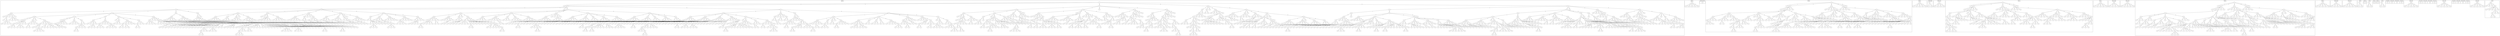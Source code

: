 digraph {
edge [arrowhead=empty]

subgraph cluster_agent0_x {
label="agent0_x"
agent0_x_n0 [label=<<i>v</i><sub>1</sub>>]
agent0_x_n0 -> agent0_x_n1 [label=<1>]
agent0_x_n1 [label="1"]
agent0_x_n0 -> agent0_x_n2 [label=<2>]
agent0_x_n2 [label=<<i>v</i><sub>2</sub>>]
agent0_x_n2 -> agent0_x_n3 [label=<1>]
agent0_x_n3 [label=<<i>v</i><sub>3</sub>>]
agent0_x_n3 -> agent0_x_n4 [label=<0>]
agent0_x_n4 [label=<<i>v</i><sub>5</sub>>]
agent0_x_n4 -> agent0_x_n5 [label=<1>]
agent0_x_n5 [label="2"]
agent0_x_n4 -> agent0_x_n6 [label=<2>]
agent0_x_n6 [label=<<i>v</i><sub>9</sub>>]
agent0_x_n6 -> agent0_x_n7 [label=<1>]
agent0_x_n7 [label="1"]
agent0_x_n6 -> agent0_x_n8 [label=<2>]
agent0_x_n8 [label=<<i>v</i><sub>4</sub>>]
agent0_x_n8 -> agent0_x_n9 [label=<1>]
agent0_x_n9 [label="2"]
agent0_x_n8 -> agent0_x_n10 [label=<2>]
agent0_x_n10 [label="2"]
agent0_x_n8 -> agent0_x_n11 [label=<4>]
agent0_x_n11 [label="1"]
agent0_x_n8 -> agent0_x_n12 [label=<5>]
agent0_x_n12 [label="1"]
agent0_x_n4 -> agent0_x_n13 [label=<3>]
agent0_x_n13 [label="1"]
agent0_x_n4 -> agent0_x_n14 [label=<4>]
agent0_x_n14 [label=<<i>v</i><sub>4</sub>>]
agent0_x_n14 -> agent0_x_n15 [label=<1>]
agent0_x_n15 [label="1"]
agent0_x_n14 -> agent0_x_n16 [label=<3>]
agent0_x_n16 [label="2"]
agent0_x_n14 -> agent0_x_n17 [label=<4>]
agent0_x_n17 [label="1"]
agent0_x_n14 -> agent0_x_n18 [label=<5>]
agent0_x_n18 [label="1"]
agent0_x_n4 -> agent0_x_n19 [label=<5>]
agent0_x_n19 [label="1"]
agent0_x_n3 -> agent0_x_n20 [label=<1>]
agent0_x_n20 [label=<<i>v</i><sub>4</sub>>]
agent0_x_n20 -> agent0_x_n21 [label=<1>]
agent0_x_n21 [label=<<i>v</i><sub>5</sub>>]
agent0_x_n21 -> agent0_x_n22 [label=<1>]
agent0_x_n22 [label="2"]
agent0_x_n21 -> agent0_x_n23 [label=<2>]
agent0_x_n23 [label=<<i>v</i><sub>5</sub>>]
agent0_x_n23 -> agent0_x_n24 [label=<1>]
agent0_x_n24 [label=<<i>v</i><sub>4</sub>>]
agent0_x_n24 -> agent0_x_n25 [label=<1>]
agent0_x_n25 [label="2"]
agent0_x_n24 -> agent0_x_n26 [label=<4>]
agent0_x_n26 [label="1"]
agent0_x_n24 -> agent0_x_n27 [label=<5>]
agent0_x_n27 [label="1"]
agent0_x_n23 -> agent0_x_n28 [label=<2>]
agent0_x_n28 [label="1"]
agent0_x_n23 -> agent0_x_n29 [label=<3>]
agent0_x_n29 [label=<<i>v</i><sub>7</sub>>]
agent0_x_n29 -> agent0_x_n30 [label=<2>]
agent0_x_n30 [label="1"]
agent0_x_n29 -> agent0_x_n31 [label=<3>]
agent0_x_n31 [label="2"]
agent0_x_n29 -> agent0_x_n32 [label=<4>]
agent0_x_n32 [label="1"]
agent0_x_n23 -> agent0_x_n33 [label=<4>]
agent0_x_n33 [label="1"]
agent0_x_n23 -> agent0_x_n34 [label=<5>]
agent0_x_n34 [label="1"]
agent0_x_n21 -> agent0_x_n35 [label=<3>]
agent0_x_n35 [label=<<i>v</i><sub>5</sub>>]
agent0_x_n35 -> agent0_x_n36 [label=<1>]
agent0_x_n36 [label=<<i>v</i><sub>4</sub>>]
agent0_x_n36 -> agent0_x_n37 [label=<1>]
agent0_x_n37 [label="2"]
agent0_x_n36 -> agent0_x_n38 [label=<4>]
agent0_x_n38 [label="1"]
agent0_x_n35 -> agent0_x_n39 [label=<2>]
agent0_x_n39 [label="1"]
agent0_x_n35 -> agent0_x_n40 [label=<4>]
agent0_x_n40 [label="1"]
agent0_x_n35 -> agent0_x_n41 [label=<5>]
agent0_x_n41 [label="1"]
agent0_x_n21 -> agent0_x_n42 [label=<4>]
agent0_x_n42 [label="1"]
agent0_x_n21 -> agent0_x_n43 [label=<5>]
agent0_x_n43 [label=<<i>v</i><sub>4</sub>>]
agent0_x_n43 -> agent0_x_n44 [label=<1>]
agent0_x_n44 [label=<<i>v</i><sub>5</sub>>]
agent0_x_n44 -> agent0_x_n45 [label=<1>]
agent0_x_n45 [label="2"]
agent0_x_n44 -> agent0_x_n46 [label=<2>]
agent0_x_n46 [label="1"]
agent0_x_n44 -> agent0_x_n47 [label=<4>]
agent0_x_n47 [label=<<i>v</i><sub>4</sub>>]
agent0_x_n47 -> agent0_x_n48 [label=<1>]
agent0_x_n48 [label="2"]
agent0_x_n47 -> agent0_x_n49 [label=<2>]
agent0_x_n49 [label="1"]
agent0_x_n47 -> agent0_x_n50 [label=<3>]
agent0_x_n50 [label="1"]
agent0_x_n47 -> agent0_x_n51 [label=<4>]
agent0_x_n51 [label="1"]
agent0_x_n43 -> agent0_x_n52 [label=<2>]
agent0_x_n52 [label="1"]
agent0_x_n43 -> agent0_x_n53 [label=<3>]
agent0_x_n53 [label=<<i>v</i><sub>6</sub>>]
agent0_x_n53 -> agent0_x_n54 [label=<1>]
agent0_x_n54 [label="1"]
agent0_x_n53 -> agent0_x_n55 [label=<2>]
agent0_x_n55 [label="2"]
agent0_x_n43 -> agent0_x_n56 [label=<4>]
agent0_x_n56 [label=<<i>v</i><sub>5</sub>>]
agent0_x_n56 -> agent0_x_n57 [label=<1>]
agent0_x_n57 [label="2"]
agent0_x_n56 -> agent0_x_n58 [label=<2>]
agent0_x_n58 [label="1"]
agent0_x_n56 -> agent0_x_n59 [label=<4>]
agent0_x_n59 [label="1"]
agent0_x_n56 -> agent0_x_n60 [label=<5>]
agent0_x_n60 [label="1"]
agent0_x_n43 -> agent0_x_n61 [label=<5>]
agent0_x_n61 [label="1"]
agent0_x_n20 -> agent0_x_n62 [label=<2>]
agent0_x_n62 [label=<<i>v</i><sub>7</sub>>]
agent0_x_n62 -> agent0_x_n63 [label=<0>]
agent0_x_n63 [label="1"]
agent0_x_n62 -> agent0_x_n64 [label=<2>]
agent0_x_n64 [label=<<i>v</i><sub>5</sub>>]
agent0_x_n64 -> agent0_x_n65 [label=<1>]
agent0_x_n65 [label=<<i>v</i><sub>5</sub>>]
agent0_x_n65 -> agent0_x_n66 [label=<2>]
agent0_x_n66 [label="2"]
agent0_x_n65 -> agent0_x_n67 [label=<4>]
agent0_x_n67 [label="1"]
agent0_x_n65 -> agent0_x_n68 [label=<5>]
agent0_x_n68 [label="2"]
agent0_x_n64 -> agent0_x_n69 [label=<2>]
agent0_x_n69 [label="1"]
agent0_x_n64 -> agent0_x_n70 [label=<3>]
agent0_x_n70 [label="1"]
agent0_x_n64 -> agent0_x_n71 [label=<4>]
agent0_x_n71 [label="1"]
agent0_x_n64 -> agent0_x_n72 [label=<5>]
agent0_x_n72 [label="1"]
agent0_x_n62 -> agent0_x_n73 [label=<3>]
agent0_x_n73 [label=<<i>v</i><sub>5</sub>>]
agent0_x_n73 -> agent0_x_n74 [label=<1>]
agent0_x_n74 [label="2"]
agent0_x_n73 -> agent0_x_n75 [label=<2>]
agent0_x_n75 [label="1"]
agent0_x_n73 -> agent0_x_n76 [label=<4>]
agent0_x_n76 [label="1"]
agent0_x_n73 -> agent0_x_n77 [label=<5>]
agent0_x_n77 [label="1"]
agent0_x_n62 -> agent0_x_n78 [label=<4>]
agent0_x_n78 [label=<<i>v</i><sub>8</sub>>]
agent0_x_n78 -> agent0_x_n79 [label=<1>]
agent0_x_n79 [label=<<i>v</i><sub>5</sub>>]
agent0_x_n79 -> agent0_x_n80 [label=<1>]
agent0_x_n80 [label=<<i>v</i><sub>4</sub>>]
agent0_x_n80 -> agent0_x_n81 [label=<1>]
agent0_x_n81 [label="2"]
agent0_x_n80 -> agent0_x_n82 [label=<4>]
agent0_x_n82 [label="1"]
agent0_x_n79 -> agent0_x_n83 [label=<2>]
agent0_x_n83 [label="2"]
agent0_x_n79 -> agent0_x_n84 [label=<3>]
agent0_x_n84 [label="1"]
agent0_x_n79 -> agent0_x_n85 [label=<4>]
agent0_x_n85 [label="1"]
agent0_x_n78 -> agent0_x_n86 [label=<2>]
agent0_x_n86 [label="1"]
agent0_x_n20 -> agent0_x_n87 [label=<3>]
agent0_x_n87 [label=<<i>v</i><sub>8</sub>>]
agent0_x_n87 -> agent0_x_n88 [label=<4>]
agent0_x_n88 [label=<<i>v</i><sub>5</sub>>]
agent0_x_n88 -> agent0_x_n89 [label=<1>]
agent0_x_n89 [label="1"]
agent0_x_n88 -> agent0_x_n90 [label=<2>]
agent0_x_n90 [label="1"]
agent0_x_n88 -> agent0_x_n91 [label=<4>]
agent0_x_n91 [label=<<i>v</i><sub>4</sub>>]
agent0_x_n91 -> agent0_x_n92 [label=<1>]
agent0_x_n92 [label="2"]
agent0_x_n91 -> agent0_x_n93 [label=<4>]
agent0_x_n93 [label="1"]
agent0_x_n91 -> agent0_x_n94 [label=<5>]
agent0_x_n94 [label="1"]
agent0_x_n88 -> agent0_x_n95 [label=<5>]
agent0_x_n95 [label="1"]
agent0_x_n87 -> agent0_x_n96 [label=<5>]
agent0_x_n96 [label=<<i>v</i><sub>5</sub>>]
agent0_x_n96 -> agent0_x_n97 [label=<1>]
agent0_x_n97 [label=<<i>v</i><sub>4</sub>>]
agent0_x_n97 -> agent0_x_n98 [label=<1>]
agent0_x_n98 [label="2"]
agent0_x_n97 -> agent0_x_n99 [label=<3>]
agent0_x_n99 [label="1"]
agent0_x_n97 -> agent0_x_n100 [label=<5>]
agent0_x_n100 [label="1"]
agent0_x_n96 -> agent0_x_n101 [label=<2>]
agent0_x_n101 [label="1"]
agent0_x_n96 -> agent0_x_n102 [label=<3>]
agent0_x_n102 [label="1"]
agent0_x_n96 -> agent0_x_n103 [label=<4>]
agent0_x_n103 [label="1"]
agent0_x_n96 -> agent0_x_n104 [label=<5>]
agent0_x_n104 [label=<<i>v</i><sub>5</sub>>]
agent0_x_n104 -> agent0_x_n105 [label=<1>]
agent0_x_n105 [label="2"]
agent0_x_n104 -> agent0_x_n106 [label=<2>]
agent0_x_n106 [label="1"]
agent0_x_n104 -> agent0_x_n107 [label=<4>]
agent0_x_n107 [label="1"]
agent0_x_n104 -> agent0_x_n108 [label=<5>]
agent0_x_n108 [label="1"]
agent0_x_n20 -> agent0_x_n109 [label=<4>]
agent0_x_n109 [label=<<i>v</i><sub>6</sub>>]
agent0_x_n109 -> agent0_x_n110 [label=<0>]
agent0_x_n110 [label="1"]
agent0_x_n109 -> agent0_x_n111 [label=<1>]
agent0_x_n111 [label=<<i>v</i><sub>5</sub>>]
agent0_x_n111 -> agent0_x_n112 [label=<1>]
agent0_x_n112 [label="2"]
agent0_x_n111 -> agent0_x_n113 [label=<2>]
agent0_x_n113 [label="1"]
agent0_x_n111 -> agent0_x_n114 [label=<5>]
agent0_x_n114 [label="1"]
agent0_x_n109 -> agent0_x_n115 [label=<2>]
agent0_x_n115 [label=<<i>v</i><sub>4</sub>>]
agent0_x_n115 -> agent0_x_n116 [label=<1>]
agent0_x_n116 [label=<<i>v</i><sub>6</sub>>]
agent0_x_n116 -> agent0_x_n117 [label=<1>]
agent0_x_n117 [label="2"]
agent0_x_n116 -> agent0_x_n118 [label=<2>]
agent0_x_n118 [label="1"]
agent0_x_n115 -> agent0_x_n119 [label=<2>]
agent0_x_n119 [label=<<i>v</i><sub>5</sub>>]
agent0_x_n119 -> agent0_x_n120 [label=<1>]
agent0_x_n120 [label="1"]
agent0_x_n119 -> agent0_x_n121 [label=<3>]
agent0_x_n121 [label="2"]
agent0_x_n115 -> agent0_x_n122 [label=<3>]
agent0_x_n122 [label="1"]
agent0_x_n115 -> agent0_x_n123 [label=<4>]
agent0_x_n123 [label="1"]
agent0_x_n115 -> agent0_x_n124 [label=<5>]
agent0_x_n124 [label="1"]
agent0_x_n109 -> agent0_x_n125 [label=<3>]
agent0_x_n125 [label=<<i>v</i><sub>4</sub>>]
agent0_x_n125 -> agent0_x_n126 [label=<1>]
agent0_x_n126 [label=<<i>v</i><sub>5</sub>>]
agent0_x_n126 -> agent0_x_n127 [label=<1>]
agent0_x_n127 [label="2"]
agent0_x_n126 -> agent0_x_n128 [label=<2>]
agent0_x_n128 [label="1"]
agent0_x_n125 -> agent0_x_n129 [label=<2>]
agent0_x_n129 [label="1"]
agent0_x_n125 -> agent0_x_n130 [label=<3>]
agent0_x_n130 [label="1"]
agent0_x_n20 -> agent0_x_n131 [label=<5>]
agent0_x_n131 [label=<<i>v</i><sub>5</sub>>]
agent0_x_n131 -> agent0_x_n132 [label=<1>]
agent0_x_n132 [label=<<i>v</i><sub>4</sub>>]
agent0_x_n132 -> agent0_x_n133 [label=<1>]
agent0_x_n133 [label="2"]
agent0_x_n132 -> agent0_x_n134 [label=<3>]
agent0_x_n134 [label="1"]
agent0_x_n132 -> agent0_x_n135 [label=<4>]
agent0_x_n135 [label="1"]
agent0_x_n132 -> agent0_x_n136 [label=<5>]
agent0_x_n136 [label="1"]
agent0_x_n131 -> agent0_x_n137 [label=<2>]
agent0_x_n137 [label="1"]
agent0_x_n131 -> agent0_x_n138 [label=<3>]
agent0_x_n138 [label="1"]
agent0_x_n131 -> agent0_x_n139 [label=<4>]
agent0_x_n139 [label=<<i>v</i><sub>14</sub>>]
agent0_x_n139 -> agent0_x_n140 [label=<0>]
agent0_x_n140 [label="1"]
agent0_x_n139 -> agent0_x_n141 [label=<1>]
agent0_x_n141 [label="1"]
agent0_x_n139 -> agent0_x_n142 [label=<2>]
agent0_x_n142 [label="1"]
agent0_x_n139 -> agent0_x_n143 [label=<4>]
agent0_x_n143 [label="2"]
agent0_x_n131 -> agent0_x_n144 [label=<5>]
agent0_x_n144 [label=<<i>v</i><sub>5</sub>>]
agent0_x_n144 -> agent0_x_n145 [label=<1>]
agent0_x_n145 [label=<<i>v</i><sub>4</sub>>]
agent0_x_n145 -> agent0_x_n146 [label=<1>]
agent0_x_n146 [label="2"]
agent0_x_n145 -> agent0_x_n147 [label=<4>]
agent0_x_n147 [label="1"]
agent0_x_n144 -> agent0_x_n148 [label=<2>]
agent0_x_n148 [label="1"]
agent0_x_n144 -> agent0_x_n149 [label=<3>]
agent0_x_n149 [label="1"]
agent0_x_n144 -> agent0_x_n150 [label=<4>]
agent0_x_n150 [label="1"]
agent0_x_n144 -> agent0_x_n151 [label=<5>]
agent0_x_n151 [label="1"]
agent0_x_n3 -> agent0_x_n152 [label=<2>]
agent0_x_n152 [label=<<i>v</i><sub>9</sub>>]
agent0_x_n152 -> agent0_x_n153 [label=<1>]
agent0_x_n153 [label=<<i>v</i><sub>5</sub>>]
agent0_x_n153 -> agent0_x_n154 [label=<1>]
agent0_x_n154 [label=<<i>v</i><sub>4</sub>>]
agent0_x_n154 -> agent0_x_n155 [label=<1>]
agent0_x_n155 [label="2"]
agent0_x_n154 -> agent0_x_n156 [label=<3>]
agent0_x_n156 [label="1"]
agent0_x_n154 -> agent0_x_n157 [label=<4>]
agent0_x_n157 [label="1"]
agent0_x_n154 -> agent0_x_n158 [label=<5>]
agent0_x_n158 [label="1"]
agent0_x_n153 -> agent0_x_n159 [label=<2>]
agent0_x_n159 [label="1"]
agent0_x_n153 -> agent0_x_n160 [label=<3>]
agent0_x_n160 [label=<<i>v</i><sub>6</sub>>]
agent0_x_n160 -> agent0_x_n161 [label=<0>]
agent0_x_n161 [label="1"]
agent0_x_n160 -> agent0_x_n162 [label=<2>]
agent0_x_n162 [label="1"]
agent0_x_n160 -> agent0_x_n163 [label=<3>]
agent0_x_n163 [label=<<i>v</i><sub>4</sub>>]
agent0_x_n163 -> agent0_x_n164 [label=<3>]
agent0_x_n164 [label="2"]
agent0_x_n163 -> agent0_x_n165 [label=<4>]
agent0_x_n165 [label="1"]
agent0_x_n163 -> agent0_x_n166 [label=<5>]
agent0_x_n166 [label="1"]
agent0_x_n153 -> agent0_x_n167 [label=<4>]
agent0_x_n167 [label="1"]
agent0_x_n153 -> agent0_x_n168 [label=<5>]
agent0_x_n168 [label="1"]
agent0_x_n152 -> agent0_x_n169 [label=<2>]
agent0_x_n169 [label=<<i>v</i><sub>5</sub>>]
agent0_x_n169 -> agent0_x_n170 [label=<1>]
agent0_x_n170 [label=<<i>v</i><sub>4</sub>>]
agent0_x_n170 -> agent0_x_n171 [label=<1>]
agent0_x_n171 [label="2"]
agent0_x_n170 -> agent0_x_n172 [label=<4>]
agent0_x_n172 [label=<<i>v</i><sub>5</sub>>]
agent0_x_n172 -> agent0_x_n173 [label=<1>]
agent0_x_n173 [label="2"]
agent0_x_n172 -> agent0_x_n174 [label=<4>]
agent0_x_n174 [label="1"]
agent0_x_n172 -> agent0_x_n175 [label=<5>]
agent0_x_n175 [label="1"]
agent0_x_n170 -> agent0_x_n176 [label=<5>]
agent0_x_n176 [label=<<i>v</i><sub>5</sub>>]
agent0_x_n176 -> agent0_x_n177 [label=<1>]
agent0_x_n177 [label="2"]
agent0_x_n176 -> agent0_x_n178 [label=<2>]
agent0_x_n178 [label="1"]
agent0_x_n176 -> agent0_x_n179 [label=<3>]
agent0_x_n179 [label="1"]
agent0_x_n176 -> agent0_x_n180 [label=<4>]
agent0_x_n180 [label="2"]
agent0_x_n176 -> agent0_x_n181 [label=<5>]
agent0_x_n181 [label="1"]
agent0_x_n169 -> agent0_x_n182 [label=<2>]
agent0_x_n182 [label=<<i>v</i><sub>14</sub>>]
agent0_x_n182 -> agent0_x_n183 [label=<1>]
agent0_x_n183 [label=<<i>v</i><sub>5</sub>>]
agent0_x_n183 -> agent0_x_n184 [label=<1>]
agent0_x_n184 [label="1"]
agent0_x_n183 -> agent0_x_n185 [label=<3>]
agent0_x_n185 [label="2"]
agent0_x_n182 -> agent0_x_n186 [label=<3>]
agent0_x_n186 [label="2"]
agent0_x_n182 -> agent0_x_n187 [label=<4>]
agent0_x_n187 [label=<<i>v</i><sub>5</sub>>]
agent0_x_n187 -> agent0_x_n188 [label=<1>]
agent0_x_n188 [label=<<i>v</i><sub>5</sub>>]
agent0_x_n188 -> agent0_x_n189 [label=<1>]
agent0_x_n189 [label=<<i>v</i><sub>4</sub>>]
agent0_x_n189 -> agent0_x_n190 [label=<4>]
agent0_x_n190 [label="1"]
agent0_x_n189 -> agent0_x_n191 [label=<5>]
agent0_x_n191 [label="2"]
agent0_x_n188 -> agent0_x_n192 [label=<2>]
agent0_x_n192 [label="1"]
agent0_x_n188 -> agent0_x_n193 [label=<5>]
agent0_x_n193 [label="2"]
agent0_x_n187 -> agent0_x_n194 [label=<2>]
agent0_x_n194 [label="1"]
agent0_x_n187 -> agent0_x_n195 [label=<3>]
agent0_x_n195 [label="1"]
agent0_x_n187 -> agent0_x_n196 [label=<4>]
agent0_x_n196 [label=<<i>v</i><sub>5</sub>>]
agent0_x_n196 -> agent0_x_n197 [label=<1>]
agent0_x_n197 [label="2"]
agent0_x_n196 -> agent0_x_n198 [label=<4>]
agent0_x_n198 [label="1"]
agent0_x_n196 -> agent0_x_n199 [label=<5>]
agent0_x_n199 [label="1"]
agent0_x_n187 -> agent0_x_n200 [label=<5>]
agent0_x_n200 [label="1"]
agent0_x_n169 -> agent0_x_n201 [label=<3>]
agent0_x_n201 [label=<<i>v</i><sub>5</sub>>]
agent0_x_n201 -> agent0_x_n202 [label=<1>]
agent0_x_n202 [label=<<i>v</i><sub>4</sub>>]
agent0_x_n202 -> agent0_x_n203 [label=<1>]
agent0_x_n203 [label="2"]
agent0_x_n202 -> agent0_x_n204 [label=<4>]
agent0_x_n204 [label="1"]
agent0_x_n201 -> agent0_x_n205 [label=<2>]
agent0_x_n205 [label="1"]
agent0_x_n201 -> agent0_x_n206 [label=<4>]
agent0_x_n206 [label="1"]
agent0_x_n201 -> agent0_x_n207 [label=<5>]
agent0_x_n207 [label="1"]
agent0_x_n169 -> agent0_x_n208 [label=<4>]
agent0_x_n208 [label=<<i>v</i><sub>4</sub>>]
agent0_x_n208 -> agent0_x_n209 [label=<1>]
agent0_x_n209 [label=<<i>v</i><sub>5</sub>>]
agent0_x_n209 -> agent0_x_n210 [label=<1>]
agent0_x_n210 [label="2"]
agent0_x_n209 -> agent0_x_n211 [label=<2>]
agent0_x_n211 [label="1"]
agent0_x_n209 -> agent0_x_n212 [label=<4>]
agent0_x_n212 [label="1"]
agent0_x_n209 -> agent0_x_n213 [label=<5>]
agent0_x_n213 [label="2"]
agent0_x_n208 -> agent0_x_n214 [label=<2>]
agent0_x_n214 [label="1"]
agent0_x_n208 -> agent0_x_n215 [label=<3>]
agent0_x_n215 [label="1"]
agent0_x_n208 -> agent0_x_n216 [label=<4>]
agent0_x_n216 [label="1"]
agent0_x_n208 -> agent0_x_n217 [label=<5>]
agent0_x_n217 [label="1"]
agent0_x_n169 -> agent0_x_n218 [label=<5>]
agent0_x_n218 [label=<<i>v</i><sub>8</sub>>]
agent0_x_n218 -> agent0_x_n219 [label=<4>]
agent0_x_n219 [label="1"]
agent0_x_n218 -> agent0_x_n220 [label=<5>]
agent0_x_n220 [label=<<i>v</i><sub>5</sub>>]
agent0_x_n220 -> agent0_x_n221 [label=<1>]
agent0_x_n221 [label="2"]
agent0_x_n220 -> agent0_x_n222 [label=<3>]
agent0_x_n222 [label="1"]
agent0_x_n220 -> agent0_x_n223 [label=<4>]
agent0_x_n223 [label=<<i>v</i><sub>4</sub>>]
agent0_x_n223 -> agent0_x_n224 [label=<1>]
agent0_x_n224 [label=<<i>v</i><sub>5</sub>>]
agent0_x_n224 -> agent0_x_n225 [label=<1>]
agent0_x_n225 [label="2"]
agent0_x_n224 -> agent0_x_n226 [label=<2>]
agent0_x_n226 [label="1"]
agent0_x_n224 -> agent0_x_n227 [label=<3>]
agent0_x_n227 [label="1"]
agent0_x_n223 -> agent0_x_n228 [label=<4>]
agent0_x_n228 [label="1"]
agent0_x_n223 -> agent0_x_n229 [label=<5>]
agent0_x_n229 [label="1"]
agent0_x_n220 -> agent0_x_n230 [label=<5>]
agent0_x_n230 [label="1"]
agent0_x_n3 -> agent0_x_n231 [label=<3>]
agent0_x_n231 [label=<<i>v</i><sub>9</sub>>]
agent0_x_n231 -> agent0_x_n232 [label=<1>]
agent0_x_n232 [label=<<i>v</i><sub>4</sub>>]
agent0_x_n232 -> agent0_x_n233 [label=<1>]
agent0_x_n233 [label=<<i>v</i><sub>5</sub>>]
agent0_x_n233 -> agent0_x_n234 [label=<1>]
agent0_x_n234 [label="2"]
agent0_x_n233 -> agent0_x_n235 [label=<2>]
agent0_x_n235 [label=<<i>v</i><sub>5</sub>>]
agent0_x_n235 -> agent0_x_n236 [label=<1>]
agent0_x_n236 [label=<<i>v</i><sub>4</sub>>]
agent0_x_n236 -> agent0_x_n237 [label=<1>]
agent0_x_n237 [label="2"]
agent0_x_n236 -> agent0_x_n238 [label=<4>]
agent0_x_n238 [label="1"]
agent0_x_n235 -> agent0_x_n239 [label=<2>]
agent0_x_n239 [label="1"]
agent0_x_n235 -> agent0_x_n240 [label=<3>]
agent0_x_n240 [label="1"]
agent0_x_n235 -> agent0_x_n241 [label=<4>]
agent0_x_n241 [label="1"]
agent0_x_n235 -> agent0_x_n242 [label=<5>]
agent0_x_n242 [label="1"]
agent0_x_n233 -> agent0_x_n243 [label=<3>]
agent0_x_n243 [label=<<i>v</i><sub>5</sub>>]
agent0_x_n243 -> agent0_x_n244 [label=<1>]
agent0_x_n244 [label="2"]
agent0_x_n243 -> agent0_x_n245 [label=<2>]
agent0_x_n245 [label="1"]
agent0_x_n243 -> agent0_x_n246 [label=<5>]
agent0_x_n246 [label="1"]
agent0_x_n233 -> agent0_x_n247 [label=<4>]
agent0_x_n247 [label=<<i>v</i><sub>4</sub>>]
agent0_x_n247 -> agent0_x_n248 [label=<1>]
agent0_x_n248 [label="2"]
agent0_x_n247 -> agent0_x_n249 [label=<3>]
agent0_x_n249 [label="2"]
agent0_x_n247 -> agent0_x_n250 [label=<4>]
agent0_x_n250 [label="1"]
agent0_x_n233 -> agent0_x_n251 [label=<5>]
agent0_x_n251 [label=<<i>v</i><sub>4</sub>>]
agent0_x_n251 -> agent0_x_n252 [label=<1>]
agent0_x_n252 [label="2"]
agent0_x_n251 -> agent0_x_n253 [label=<2>]
agent0_x_n253 [label="1"]
agent0_x_n251 -> agent0_x_n254 [label=<4>]
agent0_x_n254 [label=<<i>v</i><sub>5</sub>>]
agent0_x_n254 -> agent0_x_n255 [label=<1>]
agent0_x_n255 [label="2"]
agent0_x_n254 -> agent0_x_n256 [label=<2>]
agent0_x_n256 [label="1"]
agent0_x_n254 -> agent0_x_n257 [label=<4>]
agent0_x_n257 [label="1"]
agent0_x_n254 -> agent0_x_n258 [label=<5>]
agent0_x_n258 [label="1"]
agent0_x_n251 -> agent0_x_n259 [label=<5>]
agent0_x_n259 [label="1"]
agent0_x_n232 -> agent0_x_n260 [label=<2>]
agent0_x_n260 [label=<<i>v</i><sub>7</sub>>]
agent0_x_n260 -> agent0_x_n261 [label=<0>]
agent0_x_n261 [label=<<i>v</i><sub>4</sub>>]
agent0_x_n261 -> agent0_x_n262 [label=<1>]
agent0_x_n262 [label="2"]
agent0_x_n261 -> agent0_x_n263 [label=<4>]
agent0_x_n263 [label="1"]
agent0_x_n260 -> agent0_x_n264 [label=<2>]
agent0_x_n264 [label=<<i>v</i><sub>6</sub>>]
agent0_x_n264 -> agent0_x_n265 [label=<0>]
agent0_x_n265 [label=<<i>v</i><sub>5</sub>>]
agent0_x_n265 -> agent0_x_n266 [label=<1>]
agent0_x_n266 [label="2"]
agent0_x_n265 -> agent0_x_n267 [label=<2>]
agent0_x_n267 [label="1"]
agent0_x_n265 -> agent0_x_n268 [label=<5>]
agent0_x_n268 [label="1"]
agent0_x_n264 -> agent0_x_n269 [label=<2>]
agent0_x_n269 [label="1"]
agent0_x_n260 -> agent0_x_n270 [label=<4>]
agent0_x_n270 [label=<<i>v</i><sub>4</sub>>]
agent0_x_n270 -> agent0_x_n271 [label=<1>]
agent0_x_n271 [label="2"]
agent0_x_n270 -> agent0_x_n272 [label=<2>]
agent0_x_n272 [label="1"]
agent0_x_n270 -> agent0_x_n273 [label=<4>]
agent0_x_n273 [label="1"]
agent0_x_n270 -> agent0_x_n274 [label=<5>]
agent0_x_n274 [label="1"]
agent0_x_n232 -> agent0_x_n275 [label=<3>]
agent0_x_n275 [label=<<i>v</i><sub>8</sub>>]
agent0_x_n275 -> agent0_x_n276 [label=<4>]
agent0_x_n276 [label="1"]
agent0_x_n275 -> agent0_x_n277 [label=<5>]
agent0_x_n277 [label=<<i>v</i><sub>4</sub>>]
agent0_x_n277 -> agent0_x_n278 [label=<1>]
agent0_x_n278 [label="2"]
agent0_x_n277 -> agent0_x_n279 [label=<3>]
agent0_x_n279 [label="2"]
agent0_x_n277 -> agent0_x_n280 [label=<5>]
agent0_x_n280 [label="1"]
agent0_x_n232 -> agent0_x_n281 [label=<4>]
agent0_x_n281 [label=<<i>v</i><sub>7</sub>>]
agent0_x_n281 -> agent0_x_n282 [label=<0>]
agent0_x_n282 [label="2"]
agent0_x_n281 -> agent0_x_n283 [label=<1>]
agent0_x_n283 [label="1"]
agent0_x_n281 -> agent0_x_n284 [label=<3>]
agent0_x_n284 [label=<<i>v</i><sub>4</sub>>]
agent0_x_n284 -> agent0_x_n285 [label=<1>]
agent0_x_n285 [label=<<i>v</i><sub>5</sub>>]
agent0_x_n285 -> agent0_x_n286 [label=<1>]
agent0_x_n286 [label="2"]
agent0_x_n285 -> agent0_x_n287 [label=<4>]
agent0_x_n287 [label="1"]
agent0_x_n284 -> agent0_x_n288 [label=<3>]
agent0_x_n288 [label="1"]
agent0_x_n284 -> agent0_x_n289 [label=<4>]
agent0_x_n289 [label="1"]
agent0_x_n284 -> agent0_x_n290 [label=<5>]
agent0_x_n290 [label="1"]
agent0_x_n232 -> agent0_x_n291 [label=<5>]
agent0_x_n291 [label=<<i>v</i><sub>5</sub>>]
agent0_x_n291 -> agent0_x_n292 [label=<1>]
agent0_x_n292 [label=<<i>v</i><sub>4</sub>>]
agent0_x_n292 -> agent0_x_n293 [label=<1>]
agent0_x_n293 [label="2"]
agent0_x_n292 -> agent0_x_n294 [label=<5>]
agent0_x_n294 [label="1"]
agent0_x_n291 -> agent0_x_n295 [label=<2>]
agent0_x_n295 [label="1"]
agent0_x_n291 -> agent0_x_n296 [label=<4>]
agent0_x_n296 [label=<<i>v</i><sub>5</sub>>]
agent0_x_n296 -> agent0_x_n297 [label=<1>]
agent0_x_n297 [label=<<i>v</i><sub>4</sub>>]
agent0_x_n297 -> agent0_x_n298 [label=<1>]
agent0_x_n298 [label="2"]
agent0_x_n297 -> agent0_x_n299 [label=<5>]
agent0_x_n299 [label="1"]
agent0_x_n296 -> agent0_x_n300 [label=<2>]
agent0_x_n300 [label="1"]
agent0_x_n296 -> agent0_x_n301 [label=<4>]
agent0_x_n301 [label="1"]
agent0_x_n296 -> agent0_x_n302 [label=<5>]
agent0_x_n302 [label="1"]
agent0_x_n291 -> agent0_x_n303 [label=<5>]
agent0_x_n303 [label="1"]
agent0_x_n231 -> agent0_x_n304 [label=<2>]
agent0_x_n304 [label="2"]
agent0_x_n2 -> agent0_x_n305 [label=<2>]
agent0_x_n305 [label=<<i>v</i><sub>5</sub>>]
agent0_x_n305 -> agent0_x_n306 [label=<1>]
agent0_x_n306 [label=<<i>v</i><sub>5</sub>>]
agent0_x_n306 -> agent0_x_n307 [label=<1>]
agent0_x_n307 [label=<<i>v</i><sub>4</sub>>]
agent0_x_n307 -> agent0_x_n308 [label=<1>]
agent0_x_n308 [label=<<i>v</i><sub>9</sub>>]
agent0_x_n308 -> agent0_x_n309 [label=<1>]
agent0_x_n309 [label="1"]
agent0_x_n308 -> agent0_x_n310 [label=<2>]
agent0_x_n310 [label=<<i>v</i><sub>5</sub>>]
agent0_x_n310 -> agent0_x_n311 [label=<2>]
agent0_x_n311 [label="2"]
agent0_x_n310 -> agent0_x_n312 [label=<4>]
agent0_x_n312 [label="1"]
agent0_x_n307 -> agent0_x_n313 [label=<2>]
agent0_x_n313 [label="1"]
agent0_x_n307 -> agent0_x_n314 [label=<3>]
agent0_x_n314 [label="1"]
agent0_x_n307 -> agent0_x_n315 [label=<4>]
agent0_x_n315 [label="1"]
agent0_x_n307 -> agent0_x_n316 [label=<5>]
agent0_x_n316 [label="1"]
agent0_x_n306 -> agent0_x_n317 [label=<2>]
agent0_x_n317 [label=<<i>v</i><sub>4</sub>>]
agent0_x_n317 -> agent0_x_n318 [label=<1>]
agent0_x_n318 [label="2"]
agent0_x_n317 -> agent0_x_n319 [label=<4>]
agent0_x_n319 [label="1"]
agent0_x_n317 -> agent0_x_n320 [label=<5>]
agent0_x_n320 [label="1"]
agent0_x_n306 -> agent0_x_n321 [label=<3>]
agent0_x_n321 [label=<<i>v</i><sub>6</sub>>]
agent0_x_n321 -> agent0_x_n322 [label=<0>]
agent0_x_n322 [label=<<i>v</i><sub>5</sub>>]
agent0_x_n322 -> agent0_x_n323 [label=<1>]
agent0_x_n323 [label="1"]
agent0_x_n322 -> agent0_x_n324 [label=<2>]
agent0_x_n324 [label="2"]
agent0_x_n322 -> agent0_x_n325 [label=<5>]
agent0_x_n325 [label="1"]
agent0_x_n321 -> agent0_x_n326 [label=<1>]
agent0_x_n326 [label="1"]
agent0_x_n321 -> agent0_x_n327 [label=<2>]
agent0_x_n327 [label="1"]
agent0_x_n321 -> agent0_x_n328 [label=<3>]
agent0_x_n328 [label="1"]
agent0_x_n306 -> agent0_x_n329 [label=<4>]
agent0_x_n329 [label="1"]
agent0_x_n306 -> agent0_x_n330 [label=<5>]
agent0_x_n330 [label=<<i>v</i><sub>5</sub>>]
agent0_x_n330 -> agent0_x_n331 [label=<1>]
agent0_x_n331 [label="1"]
agent0_x_n330 -> agent0_x_n332 [label=<2>]
agent0_x_n332 [label=<<i>v</i><sub>4</sub>>]
agent0_x_n332 -> agent0_x_n333 [label=<1>]
agent0_x_n333 [label="2"]
agent0_x_n332 -> agent0_x_n334 [label=<4>]
agent0_x_n334 [label="1"]
agent0_x_n332 -> agent0_x_n335 [label=<5>]
agent0_x_n335 [label="1"]
agent0_x_n330 -> agent0_x_n336 [label=<3>]
agent0_x_n336 [label="1"]
agent0_x_n330 -> agent0_x_n337 [label=<4>]
agent0_x_n337 [label="1"]
agent0_x_n330 -> agent0_x_n338 [label=<5>]
agent0_x_n338 [label="1"]
agent0_x_n305 -> agent0_x_n339 [label=<2>]
agent0_x_n339 [label=<<i>v</i><sub>4</sub>>]
agent0_x_n339 -> agent0_x_n340 [label=<1>]
agent0_x_n340 [label="2"]
agent0_x_n339 -> agent0_x_n341 [label=<3>]
agent0_x_n341 [label="1"]
agent0_x_n339 -> agent0_x_n342 [label=<4>]
agent0_x_n342 [label=<<i>v</i><sub>5</sub>>]
agent0_x_n342 -> agent0_x_n343 [label=<1>]
agent0_x_n343 [label="1"]
agent0_x_n342 -> agent0_x_n344 [label=<2>]
agent0_x_n344 [label="2"]
agent0_x_n342 -> agent0_x_n345 [label=<3>]
agent0_x_n345 [label="1"]
agent0_x_n342 -> agent0_x_n346 [label=<4>]
agent0_x_n346 [label="1"]
agent0_x_n342 -> agent0_x_n347 [label=<5>]
agent0_x_n347 [label="1"]
agent0_x_n339 -> agent0_x_n348 [label=<5>]
agent0_x_n348 [label=<<i>v</i><sub>5</sub>>]
agent0_x_n348 -> agent0_x_n349 [label=<1>]
agent0_x_n349 [label="1"]
agent0_x_n348 -> agent0_x_n350 [label=<2>]
agent0_x_n350 [label="2"]
agent0_x_n348 -> agent0_x_n351 [label=<3>]
agent0_x_n351 [label="1"]
agent0_x_n348 -> agent0_x_n352 [label=<4>]
agent0_x_n352 [label="1"]
agent0_x_n348 -> agent0_x_n353 [label=<5>]
agent0_x_n353 [label="1"]
agent0_x_n305 -> agent0_x_n354 [label=<3>]
agent0_x_n354 [label=<<i>v</i><sub>5</sub>>]
agent0_x_n354 -> agent0_x_n355 [label=<1>]
agent0_x_n355 [label=<<i>v</i><sub>5</sub>>]
agent0_x_n355 -> agent0_x_n356 [label=<1>]
agent0_x_n356 [label="1"]
agent0_x_n355 -> agent0_x_n357 [label=<2>]
agent0_x_n357 [label="2"]
agent0_x_n355 -> agent0_x_n358 [label=<3>]
agent0_x_n358 [label="1"]
agent0_x_n355 -> agent0_x_n359 [label=<4>]
agent0_x_n359 [label="1"]
agent0_x_n355 -> agent0_x_n360 [label=<5>]
agent0_x_n360 [label="1"]
agent0_x_n354 -> agent0_x_n361 [label=<2>]
agent0_x_n361 [label=<<i>v</i><sub>8</sub>>]
agent0_x_n361 -> agent0_x_n362 [label=<4>]
agent0_x_n362 [label=<<i>v</i><sub>7</sub>>]
agent0_x_n362 -> agent0_x_n363 [label=<2>]
agent0_x_n363 [label="1"]
agent0_x_n362 -> agent0_x_n364 [label=<4>]
agent0_x_n364 [label="2"]
agent0_x_n361 -> agent0_x_n365 [label=<5>]
agent0_x_n365 [label="2"]
agent0_x_n354 -> agent0_x_n366 [label=<3>]
agent0_x_n366 [label="1"]
agent0_x_n354 -> agent0_x_n367 [label=<4>]
agent0_x_n367 [label="1"]
agent0_x_n354 -> agent0_x_n368 [label=<5>]
agent0_x_n368 [label=<<i>v</i><sub>4</sub>>]
agent0_x_n368 -> agent0_x_n369 [label=<1>]
agent0_x_n369 [label=<<i>v</i><sub>7</sub>>]
agent0_x_n369 -> agent0_x_n370 [label=<2>]
agent0_x_n370 [label="2"]
agent0_x_n369 -> agent0_x_n371 [label=<3>]
agent0_x_n371 [label="1"]
agent0_x_n368 -> agent0_x_n372 [label=<2>]
agent0_x_n372 [label="1"]
agent0_x_n368 -> agent0_x_n373 [label=<3>]
agent0_x_n373 [label=<<i>v</i><sub>6</sub>>]
agent0_x_n373 -> agent0_x_n374 [label=<1>]
agent0_x_n374 [label="1"]
agent0_x_n373 -> agent0_x_n375 [label=<2>]
agent0_x_n375 [label="2"]
agent0_x_n368 -> agent0_x_n376 [label=<5>]
agent0_x_n376 [label="1"]
agent0_x_n305 -> agent0_x_n377 [label=<4>]
agent0_x_n377 [label=<<i>v</i><sub>5</sub>>]
agent0_x_n377 -> agent0_x_n378 [label=<1>]
agent0_x_n378 [label=<<i>v</i><sub>6</sub>>]
agent0_x_n378 -> agent0_x_n379 [label=<0>]
agent0_x_n379 [label="1"]
agent0_x_n378 -> agent0_x_n380 [label=<1>]
agent0_x_n380 [label=<<i>v</i><sub>3</sub>>]
agent0_x_n380 -> agent0_x_n381 [label=<0>]
agent0_x_n381 [label="2"]
agent0_x_n380 -> agent0_x_n382 [label=<1>]
agent0_x_n382 [label="1"]
agent0_x_n378 -> agent0_x_n383 [label=<2>]
agent0_x_n383 [label="1"]
agent0_x_n378 -> agent0_x_n384 [label=<3>]
agent0_x_n384 [label="1"]
agent0_x_n377 -> agent0_x_n385 [label=<2>]
agent0_x_n385 [label=<<i>v</i><sub>4</sub>>]
agent0_x_n385 -> agent0_x_n386 [label=<1>]
agent0_x_n386 [label="2"]
agent0_x_n385 -> agent0_x_n387 [label=<3>]
agent0_x_n387 [label=<<i>v</i><sub>3</sub>>]
agent0_x_n387 -> agent0_x_n388 [label=<0>]
agent0_x_n388 [label="2"]
agent0_x_n387 -> agent0_x_n389 [label=<2>]
agent0_x_n389 [label="1"]
agent0_x_n385 -> agent0_x_n390 [label=<4>]
agent0_x_n390 [label="1"]
agent0_x_n385 -> agent0_x_n391 [label=<5>]
agent0_x_n391 [label="1"]
agent0_x_n377 -> agent0_x_n392 [label=<3>]
agent0_x_n392 [label=<<i>v</i><sub>5</sub>>]
agent0_x_n392 -> agent0_x_n393 [label=<1>]
agent0_x_n393 [label="1"]
agent0_x_n392 -> agent0_x_n394 [label=<2>]
agent0_x_n394 [label=<<i>v</i><sub>3</sub>>]
agent0_x_n394 -> agent0_x_n395 [label=<0>]
agent0_x_n395 [label="2"]
agent0_x_n394 -> agent0_x_n396 [label=<2>]
agent0_x_n396 [label="1"]
agent0_x_n392 -> agent0_x_n397 [label=<5>]
agent0_x_n397 [label="1"]
agent0_x_n377 -> agent0_x_n398 [label=<4>]
agent0_x_n398 [label="1"]
agent0_x_n377 -> agent0_x_n399 [label=<5>]
agent0_x_n399 [label=<<i>v</i><sub>5</sub>>]
agent0_x_n399 -> agent0_x_n400 [label=<1>]
agent0_x_n400 [label="1"]
agent0_x_n399 -> agent0_x_n401 [label=<2>]
agent0_x_n401 [label=<<i>v</i><sub>3</sub>>]
agent0_x_n401 -> agent0_x_n402 [label=<0>]
agent0_x_n402 [label="2"]
agent0_x_n401 -> agent0_x_n403 [label=<1>]
agent0_x_n403 [label="1"]
agent0_x_n399 -> agent0_x_n404 [label=<3>]
agent0_x_n404 [label="1"]
agent0_x_n399 -> agent0_x_n405 [label=<4>]
agent0_x_n405 [label="1"]
agent0_x_n399 -> agent0_x_n406 [label=<5>]
agent0_x_n406 [label="1"]
agent0_x_n305 -> agent0_x_n407 [label=<5>]
agent0_x_n407 [label=<<i>v</i><sub>5</sub>>]
agent0_x_n407 -> agent0_x_n408 [label=<1>]
agent0_x_n408 [label=<<i>v</i><sub>6</sub>>]
agent0_x_n408 -> agent0_x_n409 [label=<1>]
agent0_x_n409 [label="1"]
agent0_x_n408 -> agent0_x_n410 [label=<2>]
agent0_x_n410 [label=<<i>v</i><sub>5</sub>>]
agent0_x_n410 -> agent0_x_n411 [label=<1>]
agent0_x_n411 [label="1"]
agent0_x_n410 -> agent0_x_n412 [label=<2>]
agent0_x_n412 [label=<<i>v</i><sub>4</sub>>]
agent0_x_n412 -> agent0_x_n413 [label=<1>]
agent0_x_n413 [label="2"]
agent0_x_n412 -> agent0_x_n414 [label=<3>]
agent0_x_n414 [label="1"]
agent0_x_n412 -> agent0_x_n415 [label=<5>]
agent0_x_n415 [label="1"]
agent0_x_n410 -> agent0_x_n416 [label=<3>]
agent0_x_n416 [label="1"]
agent0_x_n410 -> agent0_x_n417 [label=<4>]
agent0_x_n417 [label="1"]
agent0_x_n410 -> agent0_x_n418 [label=<5>]
agent0_x_n418 [label="1"]
agent0_x_n407 -> agent0_x_n419 [label=<2>]
agent0_x_n419 [label=<<i>v</i><sub>4</sub>>]
agent0_x_n419 -> agent0_x_n420 [label=<1>]
agent0_x_n420 [label="2"]
agent0_x_n419 -> agent0_x_n421 [label=<3>]
agent0_x_n421 [label=<<i>v</i><sub>6</sub>>]
agent0_x_n421 -> agent0_x_n422 [label=<1>]
agent0_x_n422 [label="2"]
agent0_x_n421 -> agent0_x_n423 [label=<2>]
agent0_x_n423 [label="1"]
agent0_x_n419 -> agent0_x_n424 [label=<4>]
agent0_x_n424 [label="1"]
agent0_x_n419 -> agent0_x_n425 [label=<5>]
agent0_x_n425 [label=<<i>v</i><sub>14</sub>>]
agent0_x_n425 -> agent0_x_n426 [label=<1>]
agent0_x_n426 [label=<<i>v</i><sub>3</sub>>]
agent0_x_n426 -> agent0_x_n427 [label=<0>]
agent0_x_n427 [label="1"]
agent0_x_n426 -> agent0_x_n428 [label=<1>]
agent0_x_n428 [label="1"]
agent0_x_n426 -> agent0_x_n429 [label=<2>]
agent0_x_n429 [label="2"]
agent0_x_n425 -> agent0_x_n430 [label=<4>]
agent0_x_n430 [label="1"]
agent0_x_n407 -> agent0_x_n431 [label=<3>]
agent0_x_n431 [label=<<i>v</i><sub>4</sub>>]
agent0_x_n431 -> agent0_x_n432 [label=<1>]
agent0_x_n432 [label="2"]
agent0_x_n431 -> agent0_x_n433 [label=<2>]
agent0_x_n433 [label="1"]
agent0_x_n431 -> agent0_x_n434 [label=<3>]
agent0_x_n434 [label="1"]
agent0_x_n431 -> agent0_x_n435 [label=<4>]
agent0_x_n435 [label="1"]
agent0_x_n431 -> agent0_x_n436 [label=<5>]
agent0_x_n436 [label="1"]
agent0_x_n407 -> agent0_x_n437 [label=<4>]
agent0_x_n437 [label=<<i>v</i><sub>4</sub>>]
agent0_x_n437 -> agent0_x_n438 [label=<1>]
agent0_x_n438 [label=<<i>v</i><sub>5</sub>>]
agent0_x_n438 -> agent0_x_n439 [label=<1>]
agent0_x_n439 [label="1"]
agent0_x_n438 -> agent0_x_n440 [label=<2>]
agent0_x_n440 [label="2"]
agent0_x_n438 -> agent0_x_n441 [label=<3>]
agent0_x_n441 [label="1"]
agent0_x_n438 -> agent0_x_n442 [label=<4>]
agent0_x_n442 [label="1"]
agent0_x_n437 -> agent0_x_n443 [label=<2>]
agent0_x_n443 [label="1"]
agent0_x_n437 -> agent0_x_n444 [label=<3>]
agent0_x_n444 [label="1"]
agent0_x_n437 -> agent0_x_n445 [label=<4>]
agent0_x_n445 [label="1"]
agent0_x_n437 -> agent0_x_n446 [label=<5>]
agent0_x_n446 [label="1"]
agent0_x_n407 -> agent0_x_n447 [label=<5>]
agent0_x_n447 [label=<<i>v</i><sub>3</sub>>]
agent0_x_n447 -> agent0_x_n448 [label=<0>]
agent0_x_n448 [label="1"]
agent0_x_n447 -> agent0_x_n449 [label=<1>]
agent0_x_n449 [label=<<i>v</i><sub>4</sub>>]
agent0_x_n449 -> agent0_x_n450 [label=<1>]
agent0_x_n450 [label="2"]
agent0_x_n449 -> agent0_x_n451 [label=<2>]
agent0_x_n451 [label="1"]
agent0_x_n449 -> agent0_x_n452 [label=<4>]
agent0_x_n452 [label="1"]
agent0_x_n449 -> agent0_x_n453 [label=<5>]
agent0_x_n453 [label="1"]
agent0_x_n447 -> agent0_x_n454 [label=<2>]
agent0_x_n454 [label="1"]
agent0_x_n447 -> agent0_x_n455 [label=<3>]
agent0_x_n455 [label="1"]
agent0_x_n2 -> agent0_x_n456 [label=<3>]
agent0_x_n456 [label="2"]
agent0_x_n2 -> agent0_x_n457 [label=<4>]
agent0_x_n457 [label=<<i>v</i><sub>4</sub>>]
agent0_x_n457 -> agent0_x_n458 [label=<1>]
agent0_x_n458 [label=<<i>v</i><sub>5</sub>>]
agent0_x_n458 -> agent0_x_n459 [label=<1>]
agent0_x_n459 [label=<<i>v</i><sub>5</sub>>]
agent0_x_n459 -> agent0_x_n460 [label=<1>]
agent0_x_n460 [label="1"]
agent0_x_n459 -> agent0_x_n461 [label=<2>]
agent0_x_n461 [label=<<i>v</i><sub>4</sub>>]
agent0_x_n461 -> agent0_x_n462 [label=<1>]
agent0_x_n462 [label=<<i>v</i><sub>5</sub>>]
agent0_x_n462 -> agent0_x_n463 [label=<4>]
agent0_x_n463 [label="2"]
agent0_x_n462 -> agent0_x_n464 [label=<5>]
agent0_x_n464 [label="1"]
agent0_x_n461 -> agent0_x_n465 [label=<2>]
agent0_x_n465 [label="1"]
agent0_x_n461 -> agent0_x_n466 [label=<3>]
agent0_x_n466 [label="1"]
agent0_x_n461 -> agent0_x_n467 [label=<4>]
agent0_x_n467 [label="1"]
agent0_x_n461 -> agent0_x_n468 [label=<5>]
agent0_x_n468 [label="1"]
agent0_x_n459 -> agent0_x_n469 [label=<3>]
agent0_x_n469 [label="1"]
agent0_x_n459 -> agent0_x_n470 [label=<4>]
agent0_x_n470 [label=<<i>v</i><sub>4</sub>>]
agent0_x_n470 -> agent0_x_n471 [label=<1>]
agent0_x_n471 [label="2"]
agent0_x_n470 -> agent0_x_n472 [label=<3>]
agent0_x_n472 [label="1"]
agent0_x_n459 -> agent0_x_n473 [label=<5>]
agent0_x_n473 [label="1"]
agent0_x_n458 -> agent0_x_n474 [label=<2>]
agent0_x_n474 [label=<<i>v</i><sub>5</sub>>]
agent0_x_n474 -> agent0_x_n475 [label=<1>]
agent0_x_n475 [label="1"]
agent0_x_n474 -> agent0_x_n476 [label=<2>]
agent0_x_n476 [label="1"]
agent0_x_n474 -> agent0_x_n477 [label=<3>]
agent0_x_n477 [label="1"]
agent0_x_n474 -> agent0_x_n478 [label=<4>]
agent0_x_n478 [label=<<i>v</i><sub>5</sub>>]
agent0_x_n478 -> agent0_x_n479 [label=<3>]
agent0_x_n479 [label="1"]
agent0_x_n478 -> agent0_x_n480 [label=<5>]
agent0_x_n480 [label="2"]
agent0_x_n474 -> agent0_x_n481 [label=<5>]
agent0_x_n481 [label="1"]
agent0_x_n458 -> agent0_x_n482 [label=<3>]
agent0_x_n482 [label=<<i>v</i><sub>5</sub>>]
agent0_x_n482 -> agent0_x_n483 [label=<1>]
agent0_x_n483 [label="1"]
agent0_x_n482 -> agent0_x_n484 [label=<4>]
agent0_x_n484 [label="2"]
agent0_x_n482 -> agent0_x_n485 [label=<5>]
agent0_x_n485 [label=<<i>v</i><sub>5</sub>>]
agent0_x_n485 -> agent0_x_n486 [label=<1>]
agent0_x_n486 [label="1"]
agent0_x_n485 -> agent0_x_n487 [label=<2>]
agent0_x_n487 [label="1"]
agent0_x_n485 -> agent0_x_n488 [label=<4>]
agent0_x_n488 [label="2"]
agent0_x_n485 -> agent0_x_n489 [label=<5>]
agent0_x_n489 [label="1"]
agent0_x_n458 -> agent0_x_n490 [label=<4>]
agent0_x_n490 [label="2"]
agent0_x_n458 -> agent0_x_n491 [label=<5>]
agent0_x_n491 [label=<<i>v</i><sub>7</sub>>]
agent0_x_n491 -> agent0_x_n492 [label=<0>]
agent0_x_n492 [label=<<i>v</i><sub>5</sub>>]
agent0_x_n492 -> agent0_x_n493 [label=<2>]
agent0_x_n493 [label="1"]
agent0_x_n492 -> agent0_x_n494 [label=<3>]
agent0_x_n494 [label="1"]
agent0_x_n492 -> agent0_x_n495 [label=<4>]
agent0_x_n495 [label="2"]
agent0_x_n492 -> agent0_x_n496 [label=<5>]
agent0_x_n496 [label="2"]
agent0_x_n491 -> agent0_x_n497 [label=<2>]
agent0_x_n497 [label=<<i>v</i><sub>4</sub>>]
agent0_x_n497 -> agent0_x_n498 [label=<1>]
agent0_x_n498 [label=<<i>v</i><sub>5</sub>>]
agent0_x_n498 -> agent0_x_n499 [label=<1>]
agent0_x_n499 [label="1"]
agent0_x_n498 -> agent0_x_n500 [label=<4>]
agent0_x_n500 [label="2"]
agent0_x_n497 -> agent0_x_n501 [label=<2>]
agent0_x_n501 [label="1"]
agent0_x_n497 -> agent0_x_n502 [label=<3>]
agent0_x_n502 [label="1"]
agent0_x_n497 -> agent0_x_n503 [label=<4>]
agent0_x_n503 [label="1"]
agent0_x_n497 -> agent0_x_n504 [label=<5>]
agent0_x_n504 [label="1"]
agent0_x_n491 -> agent0_x_n505 [label=<3>]
agent0_x_n505 [label=<<i>v</i><sub>5</sub>>]
agent0_x_n505 -> agent0_x_n506 [label=<1>]
agent0_x_n506 [label="1"]
agent0_x_n505 -> agent0_x_n507 [label=<2>]
agent0_x_n507 [label="1"]
agent0_x_n505 -> agent0_x_n508 [label=<4>]
agent0_x_n508 [label=<<i>v</i><sub>4</sub>>]
agent0_x_n508 -> agent0_x_n509 [label=<1>]
agent0_x_n509 [label="2"]
agent0_x_n508 -> agent0_x_n510 [label=<3>]
agent0_x_n510 [label="1"]
agent0_x_n491 -> agent0_x_n511 [label=<4>]
agent0_x_n511 [label=<<i>v</i><sub>6</sub>>]
agent0_x_n511 -> agent0_x_n512 [label=<1>]
agent0_x_n512 [label=<<i>v</i><sub>3</sub>>]
agent0_x_n512 -> agent0_x_n513 [label=<0>]
agent0_x_n513 [label="1"]
agent0_x_n512 -> agent0_x_n514 [label=<1>]
agent0_x_n514 [label="1"]
agent0_x_n512 -> agent0_x_n515 [label=<2>]
agent0_x_n515 [label="1"]
agent0_x_n512 -> agent0_x_n516 [label=<3>]
agent0_x_n516 [label=<<i>v</i><sub>4</sub>>]
agent0_x_n516 -> agent0_x_n517 [label=<1>]
agent0_x_n517 [label="2"]
agent0_x_n516 -> agent0_x_n518 [label=<5>]
agent0_x_n518 [label="1"]
agent0_x_n511 -> agent0_x_n519 [label=<2>]
agent0_x_n519 [label="1"]
agent0_x_n457 -> agent0_x_n520 [label=<2>]
agent0_x_n520 [label=<<i>v</i><sub>5</sub>>]
agent0_x_n520 -> agent0_x_n521 [label=<1>]
agent0_x_n521 [label=<<i>v</i><sub>5</sub>>]
agent0_x_n521 -> agent0_x_n522 [label=<1>]
agent0_x_n522 [label="1"]
agent0_x_n521 -> agent0_x_n523 [label=<2>]
agent0_x_n523 [label="1"]
agent0_x_n521 -> agent0_x_n524 [label=<4>]
agent0_x_n524 [label="2"]
agent0_x_n521 -> agent0_x_n525 [label=<5>]
agent0_x_n525 [label="1"]
agent0_x_n520 -> agent0_x_n526 [label=<2>]
agent0_x_n526 [label=<<i>v</i><sub>5</sub>>]
agent0_x_n526 -> agent0_x_n527 [label=<1>]
agent0_x_n527 [label="1"]
agent0_x_n526 -> agent0_x_n528 [label=<2>]
agent0_x_n528 [label="1"]
agent0_x_n526 -> agent0_x_n529 [label=<3>]
agent0_x_n529 [label="1"]
agent0_x_n526 -> agent0_x_n530 [label=<4>]
agent0_x_n530 [label=<<i>v</i><sub>4</sub>>]
agent0_x_n530 -> agent0_x_n531 [label=<1>]
agent0_x_n531 [label="1"]
agent0_x_n530 -> agent0_x_n532 [label=<4>]
agent0_x_n532 [label="2"]
agent0_x_n526 -> agent0_x_n533 [label=<5>]
agent0_x_n533 [label="1"]
agent0_x_n520 -> agent0_x_n534 [label=<3>]
agent0_x_n534 [label=<<i>v</i><sub>4</sub>>]
agent0_x_n534 -> agent0_x_n535 [label=<1>]
agent0_x_n535 [label="2"]
agent0_x_n534 -> agent0_x_n536 [label=<4>]
agent0_x_n536 [label="1"]
agent0_x_n534 -> agent0_x_n537 [label=<5>]
agent0_x_n537 [label="1"]
agent0_x_n520 -> agent0_x_n538 [label=<4>]
agent0_x_n538 [label=<<i>v</i><sub>4</sub>>]
agent0_x_n538 -> agent0_x_n539 [label=<1>]
agent0_x_n539 [label="2"]
agent0_x_n538 -> agent0_x_n540 [label=<3>]
agent0_x_n540 [label="1"]
agent0_x_n538 -> agent0_x_n541 [label=<4>]
agent0_x_n541 [label="1"]
agent0_x_n538 -> agent0_x_n542 [label=<5>]
agent0_x_n542 [label="1"]
agent0_x_n520 -> agent0_x_n543 [label=<5>]
agent0_x_n543 [label=<<i>v</i><sub>5</sub>>]
agent0_x_n543 -> agent0_x_n544 [label=<1>]
agent0_x_n544 [label="1"]
agent0_x_n543 -> agent0_x_n545 [label=<2>]
agent0_x_n545 [label="1"]
agent0_x_n543 -> agent0_x_n546 [label=<3>]
agent0_x_n546 [label="1"]
agent0_x_n543 -> agent0_x_n547 [label=<4>]
agent0_x_n547 [label=<<i>v</i><sub>4</sub>>]
agent0_x_n547 -> agent0_x_n548 [label=<1>]
agent0_x_n548 [label="2"]
agent0_x_n547 -> agent0_x_n549 [label=<3>]
agent0_x_n549 [label="1"]
agent0_x_n547 -> agent0_x_n550 [label=<5>]
agent0_x_n550 [label="1"]
agent0_x_n543 -> agent0_x_n551 [label=<5>]
agent0_x_n551 [label="1"]
agent0_x_n457 -> agent0_x_n552 [label=<3>]
agent0_x_n552 [label=<<i>v</i><sub>5</sub>>]
agent0_x_n552 -> agent0_x_n553 [label=<1>]
agent0_x_n553 [label=<<i>v</i><sub>5</sub>>]
agent0_x_n553 -> agent0_x_n554 [label=<1>]
agent0_x_n554 [label="1"]
agent0_x_n553 -> agent0_x_n555 [label=<2>]
agent0_x_n555 [label="1"]
agent0_x_n553 -> agent0_x_n556 [label=<3>]
agent0_x_n556 [label="1"]
agent0_x_n553 -> agent0_x_n557 [label=<4>]
agent0_x_n557 [label="2"]
agent0_x_n553 -> agent0_x_n558 [label=<5>]
agent0_x_n558 [label="1"]
agent0_x_n552 -> agent0_x_n559 [label=<2>]
agent0_x_n559 [label="1"]
agent0_x_n552 -> agent0_x_n560 [label=<3>]
agent0_x_n560 [label="1"]
agent0_x_n552 -> agent0_x_n561 [label=<4>]
agent0_x_n561 [label=<<i>v</i><sub>4</sub>>]
agent0_x_n561 -> agent0_x_n562 [label=<1>]
agent0_x_n562 [label="2"]
agent0_x_n561 -> agent0_x_n563 [label=<3>]
agent0_x_n563 [label="1"]
agent0_x_n561 -> agent0_x_n564 [label=<4>]
agent0_x_n564 [label=<<i>v</i><sub>8</sub>>]
agent0_x_n564 -> agent0_x_n565 [label=<1>]
agent0_x_n565 [label="1"]
agent0_x_n564 -> agent0_x_n566 [label=<2>]
agent0_x_n566 [label=<<i>v</i><sub>6</sub>>]
agent0_x_n566 -> agent0_x_n567 [label=<1>]
agent0_x_n567 [label="2"]
agent0_x_n566 -> agent0_x_n568 [label=<2>]
agent0_x_n568 [label="1"]
agent0_x_n561 -> agent0_x_n569 [label=<5>]
agent0_x_n569 [label="1"]
agent0_x_n552 -> agent0_x_n570 [label=<5>]
agent0_x_n570 [label="1"]
agent0_x_n457 -> agent0_x_n571 [label=<4>]
agent0_x_n571 [label=<<i>v</i><sub>5</sub>>]
agent0_x_n571 -> agent0_x_n572 [label=<1>]
agent0_x_n572 [label=<<i>v</i><sub>5</sub>>]
agent0_x_n572 -> agent0_x_n573 [label=<1>]
agent0_x_n573 [label="1"]
agent0_x_n572 -> agent0_x_n574 [label=<2>]
agent0_x_n574 [label="1"]
agent0_x_n572 -> agent0_x_n575 [label=<3>]
agent0_x_n575 [label=<<i>v</i><sub>4</sub>>]
agent0_x_n575 -> agent0_x_n576 [label=<4>]
agent0_x_n576 [label="1"]
agent0_x_n575 -> agent0_x_n577 [label=<5>]
agent0_x_n577 [label="2"]
agent0_x_n572 -> agent0_x_n578 [label=<4>]
agent0_x_n578 [label="1"]
agent0_x_n572 -> agent0_x_n579 [label=<5>]
agent0_x_n579 [label="1"]
agent0_x_n571 -> agent0_x_n580 [label=<2>]
agent0_x_n580 [label=<<i>v</i><sub>5</sub>>]
agent0_x_n580 -> agent0_x_n581 [label=<1>]
agent0_x_n581 [label="1"]
agent0_x_n580 -> agent0_x_n582 [label=<2>]
agent0_x_n582 [label="1"]
agent0_x_n580 -> agent0_x_n583 [label=<4>]
agent0_x_n583 [label=<<i>v</i><sub>4</sub>>]
agent0_x_n583 -> agent0_x_n584 [label=<1>]
agent0_x_n584 [label="2"]
agent0_x_n583 -> agent0_x_n585 [label=<4>]
agent0_x_n585 [label="1"]
agent0_x_n580 -> agent0_x_n586 [label=<5>]
agent0_x_n586 [label="1"]
agent0_x_n571 -> agent0_x_n587 [label=<3>]
agent0_x_n587 [label=<<i>v</i><sub>5</sub>>]
agent0_x_n587 -> agent0_x_n588 [label=<1>]
agent0_x_n588 [label="1"]
agent0_x_n587 -> agent0_x_n589 [label=<2>]
agent0_x_n589 [label="1"]
agent0_x_n587 -> agent0_x_n590 [label=<4>]
agent0_x_n590 [label="2"]
agent0_x_n571 -> agent0_x_n591 [label=<4>]
agent0_x_n591 [label=<<i>v</i><sub>4</sub>>]
agent0_x_n591 -> agent0_x_n592 [label=<1>]
agent0_x_n592 [label="2"]
agent0_x_n591 -> agent0_x_n593 [label=<3>]
agent0_x_n593 [label="1"]
agent0_x_n591 -> agent0_x_n594 [label=<4>]
agent0_x_n594 [label="1"]
agent0_x_n591 -> agent0_x_n595 [label=<5>]
agent0_x_n595 [label=<<i>v</i><sub>6</sub>>]
agent0_x_n595 -> agent0_x_n596 [label=<1>]
agent0_x_n596 [label="1"]
agent0_x_n595 -> agent0_x_n597 [label=<2>]
agent0_x_n597 [label=<<i>v</i><sub>5</sub>>]
agent0_x_n597 -> agent0_x_n598 [label=<1>]
agent0_x_n598 [label="1"]
agent0_x_n597 -> agent0_x_n599 [label=<3>]
agent0_x_n599 [label="1"]
agent0_x_n597 -> agent0_x_n600 [label=<4>]
agent0_x_n600 [label=<<i>v</i><sub>4</sub>>]
agent0_x_n600 -> agent0_x_n601 [label=<1>]
agent0_x_n601 [label="2"]
agent0_x_n600 -> agent0_x_n602 [label=<3>]
agent0_x_n602 [label="1"]
agent0_x_n597 -> agent0_x_n603 [label=<5>]
agent0_x_n603 [label="1"]
agent0_x_n571 -> agent0_x_n604 [label=<5>]
agent0_x_n604 [label=<<i>v</i><sub>5</sub>>]
agent0_x_n604 -> agent0_x_n605 [label=<1>]
agent0_x_n605 [label="1"]
agent0_x_n604 -> agent0_x_n606 [label=<2>]
agent0_x_n606 [label="1"]
agent0_x_n604 -> agent0_x_n607 [label=<3>]
agent0_x_n607 [label="1"]
agent0_x_n604 -> agent0_x_n608 [label=<4>]
agent0_x_n608 [label=<<i>v</i><sub>8</sub>>]
agent0_x_n608 -> agent0_x_n609 [label=<4>]
agent0_x_n609 [label="2"]
agent0_x_n608 -> agent0_x_n610 [label=<5>]
agent0_x_n610 [label="1"]
agent0_x_n604 -> agent0_x_n611 [label=<5>]
agent0_x_n611 [label="1"]
agent0_x_n457 -> agent0_x_n612 [label=<5>]
agent0_x_n612 [label=<<i>v</i><sub>5</sub>>]
agent0_x_n612 -> agent0_x_n613 [label=<1>]
agent0_x_n613 [label=<<i>v</i><sub>5</sub>>]
agent0_x_n613 -> agent0_x_n614 [label=<1>]
agent0_x_n614 [label="1"]
agent0_x_n613 -> agent0_x_n615 [label=<2>]
agent0_x_n615 [label="1"]
agent0_x_n613 -> agent0_x_n616 [label=<3>]
agent0_x_n616 [label="1"]
agent0_x_n613 -> agent0_x_n617 [label=<4>]
agent0_x_n617 [label=<<i>v</i><sub>4</sub>>]
agent0_x_n617 -> agent0_x_n618 [label=<1>]
agent0_x_n618 [label="2"]
agent0_x_n617 -> agent0_x_n619 [label=<3>]
agent0_x_n619 [label="1"]
agent0_x_n617 -> agent0_x_n620 [label=<4>]
agent0_x_n620 [label="1"]
agent0_x_n617 -> agent0_x_n621 [label=<5>]
agent0_x_n621 [label="1"]
agent0_x_n613 -> agent0_x_n622 [label=<5>]
agent0_x_n622 [label="1"]
agent0_x_n612 -> agent0_x_n623 [label=<2>]
agent0_x_n623 [label=<<i>v</i><sub>7</sub>>]
agent0_x_n623 -> agent0_x_n624 [label=<0>]
agent0_x_n624 [label="1"]
agent0_x_n623 -> agent0_x_n625 [label=<2>]
agent0_x_n625 [label="1"]
agent0_x_n623 -> agent0_x_n626 [label=<3>]
agent0_x_n626 [label=<<i>v</i><sub>4</sub>>]
agent0_x_n626 -> agent0_x_n627 [label=<1>]
agent0_x_n627 [label="2"]
agent0_x_n626 -> agent0_x_n628 [label=<3>]
agent0_x_n628 [label="1"]
agent0_x_n626 -> agent0_x_n629 [label=<4>]
agent0_x_n629 [label="1"]
agent0_x_n626 -> agent0_x_n630 [label=<5>]
agent0_x_n630 [label="1"]
agent0_x_n623 -> agent0_x_n631 [label=<4>]
agent0_x_n631 [label="1"]
agent0_x_n612 -> agent0_x_n632 [label=<3>]
agent0_x_n632 [label=<<i>v</i><sub>7</sub>>]
agent0_x_n632 -> agent0_x_n633 [label=<2>]
agent0_x_n633 [label="1"]
agent0_x_n632 -> agent0_x_n634 [label=<3>]
agent0_x_n634 [label="1"]
agent0_x_n632 -> agent0_x_n635 [label=<4>]
agent0_x_n635 [label="2"]
agent0_x_n612 -> agent0_x_n636 [label=<4>]
agent0_x_n636 [label=<<i>v</i><sub>4</sub>>]
agent0_x_n636 -> agent0_x_n637 [label=<1>]
agent0_x_n637 [label="2"]
agent0_x_n636 -> agent0_x_n638 [label=<3>]
agent0_x_n638 [label=<<i>v</i><sub>5</sub>>]
agent0_x_n638 -> agent0_x_n639 [label=<1>]
agent0_x_n639 [label="1"]
agent0_x_n638 -> agent0_x_n640 [label=<2>]
agent0_x_n640 [label="1"]
agent0_x_n638 -> agent0_x_n641 [label=<4>]
agent0_x_n641 [label="2"]
agent0_x_n638 -> agent0_x_n642 [label=<5>]
agent0_x_n642 [label="1"]
agent0_x_n636 -> agent0_x_n643 [label=<4>]
agent0_x_n643 [label="1"]
agent0_x_n636 -> agent0_x_n644 [label=<5>]
agent0_x_n644 [label="1"]
agent0_x_n612 -> agent0_x_n645 [label=<5>]
agent0_x_n645 [label=<<i>v</i><sub>7</sub>>]
agent0_x_n645 -> agent0_x_n646 [label=<2>]
agent0_x_n646 [label="1"]
agent0_x_n645 -> agent0_x_n647 [label=<3>]
agent0_x_n647 [label="1"]
agent0_x_n645 -> agent0_x_n648 [label=<4>]
agent0_x_n648 [label=<<i>v</i><sub>5</sub>>]
agent0_x_n648 -> agent0_x_n649 [label=<1>]
agent0_x_n649 [label="1"]
agent0_x_n648 -> agent0_x_n650 [label=<2>]
agent0_x_n650 [label=<<i>v</i><sub>4</sub>>]
agent0_x_n650 -> agent0_x_n651 [label=<1>]
agent0_x_n651 [label="2"]
agent0_x_n650 -> agent0_x_n652 [label=<5>]
agent0_x_n652 [label="1"]
agent0_x_n648 -> agent0_x_n653 [label=<3>]
agent0_x_n653 [label="1"]
agent0_x_n648 -> agent0_x_n654 [label=<4>]
agent0_x_n654 [label="1"]
agent0_x_n2 -> agent0_x_n655 [label=<5>]
agent0_x_n655 [label=<<i>v</i><sub>3</sub>>]
agent0_x_n655 -> agent0_x_n656 [label=<0>]
agent0_x_n656 [label=<<i>v</i><sub>5</sub>>]
agent0_x_n656 -> agent0_x_n657 [label=<1>]
agent0_x_n657 [label=<<i>v</i><sub>4</sub>>]
agent0_x_n657 -> agent0_x_n658 [label=<1>]
agent0_x_n658 [label=<<i>v</i><sub>5</sub>>]
agent0_x_n658 -> agent0_x_n659 [label=<1>]
agent0_x_n659 [label="1"]
agent0_x_n658 -> agent0_x_n660 [label=<2>]
agent0_x_n660 [label=<<i>v</i><sub>4</sub>>]
agent0_x_n660 -> agent0_x_n661 [label=<1>]
agent0_x_n661 [label=<<i>v</i><sub>5</sub>>]
agent0_x_n661 -> agent0_x_n662 [label=<3>]
agent0_x_n662 [label="1"]
agent0_x_n661 -> agent0_x_n663 [label=<5>]
agent0_x_n663 [label="2"]
agent0_x_n660 -> agent0_x_n664 [label=<5>]
agent0_x_n664 [label="1"]
agent0_x_n658 -> agent0_x_n665 [label=<3>]
agent0_x_n665 [label="1"]
agent0_x_n658 -> agent0_x_n666 [label=<4>]
agent0_x_n666 [label=<<i>v</i><sub>4</sub>>]
agent0_x_n666 -> agent0_x_n667 [label=<1>]
agent0_x_n667 [label=<<i>v</i><sub>5</sub>>]
agent0_x_n667 -> agent0_x_n668 [label=<1>]
agent0_x_n668 [label="1"]
agent0_x_n667 -> agent0_x_n669 [label=<5>]
agent0_x_n669 [label="2"]
agent0_x_n666 -> agent0_x_n670 [label=<2>]
agent0_x_n670 [label="1"]
agent0_x_n666 -> agent0_x_n671 [label=<3>]
agent0_x_n671 [label="1"]
agent0_x_n666 -> agent0_x_n672 [label=<4>]
agent0_x_n672 [label="1"]
agent0_x_n666 -> agent0_x_n673 [label=<5>]
agent0_x_n673 [label="1"]
agent0_x_n658 -> agent0_x_n674 [label=<5>]
agent0_x_n674 [label="2"]
agent0_x_n657 -> agent0_x_n675 [label=<2>]
agent0_x_n675 [label=<<i>v</i><sub>4</sub>>]
agent0_x_n675 -> agent0_x_n676 [label=<1>]
agent0_x_n676 [label=<<i>v</i><sub>7</sub>>]
agent0_x_n676 -> agent0_x_n677 [label=<1>]
agent0_x_n677 [label="1"]
agent0_x_n676 -> agent0_x_n678 [label=<3>]
agent0_x_n678 [label="2"]
agent0_x_n676 -> agent0_x_n679 [label=<4>]
agent0_x_n679 [label="2"]
agent0_x_n675 -> agent0_x_n680 [label=<2>]
agent0_x_n680 [label="1"]
agent0_x_n675 -> agent0_x_n681 [label=<4>]
agent0_x_n681 [label="1"]
agent0_x_n675 -> agent0_x_n682 [label=<5>]
agent0_x_n682 [label="1"]
agent0_x_n657 -> agent0_x_n683 [label=<3>]
agent0_x_n683 [label="1"]
agent0_x_n657 -> agent0_x_n684 [label=<4>]
agent0_x_n684 [label=<<i>v</i><sub>4</sub>>]
agent0_x_n684 -> agent0_x_n685 [label=<1>]
agent0_x_n685 [label=<<i>v</i><sub>7</sub>>]
agent0_x_n685 -> agent0_x_n686 [label=<0>]
agent0_x_n686 [label="2"]
agent0_x_n685 -> agent0_x_n687 [label=<1>]
agent0_x_n687 [label="1"]
agent0_x_n685 -> agent0_x_n688 [label=<2>]
agent0_x_n688 [label="2"]
agent0_x_n685 -> agent0_x_n689 [label=<3>]
agent0_x_n689 [label="1"]
agent0_x_n684 -> agent0_x_n690 [label=<2>]
agent0_x_n690 [label="1"]
agent0_x_n684 -> agent0_x_n691 [label=<3>]
agent0_x_n691 [label="1"]
agent0_x_n684 -> agent0_x_n692 [label=<4>]
agent0_x_n692 [label="1"]
agent0_x_n684 -> agent0_x_n693 [label=<5>]
agent0_x_n693 [label="1"]
agent0_x_n657 -> agent0_x_n694 [label=<5>]
agent0_x_n694 [label=<<i>v</i><sub>4</sub>>]
agent0_x_n694 -> agent0_x_n695 [label=<1>]
agent0_x_n695 [label=<<i>v</i><sub>6</sub>>]
agent0_x_n695 -> agent0_x_n696 [label=<0>]
agent0_x_n696 [label="1"]
agent0_x_n695 -> agent0_x_n697 [label=<2>]
agent0_x_n697 [label="2"]
agent0_x_n694 -> agent0_x_n698 [label=<2>]
agent0_x_n698 [label="1"]
agent0_x_n694 -> agent0_x_n699 [label=<3>]
agent0_x_n699 [label="1"]
agent0_x_n694 -> agent0_x_n700 [label=<4>]
agent0_x_n700 [label="1"]
agent0_x_n694 -> agent0_x_n701 [label=<5>]
agent0_x_n701 [label="1"]
agent0_x_n656 -> agent0_x_n702 [label=<2>]
agent0_x_n702 [label=<<i>v</i><sub>4</sub>>]
agent0_x_n702 -> agent0_x_n703 [label=<1>]
agent0_x_n703 [label=<<i>v</i><sub>5</sub>>]
agent0_x_n703 -> agent0_x_n704 [label=<1>]
agent0_x_n704 [label=<<i>v</i><sub>4</sub>>]
agent0_x_n704 -> agent0_x_n705 [label=<1>]
agent0_x_n705 [label=<<i>v</i><sub>5</sub>>]
agent0_x_n705 -> agent0_x_n706 [label=<3>]
agent0_x_n706 [label="1"]
agent0_x_n705 -> agent0_x_n707 [label=<4>]
agent0_x_n707 [label="1"]
agent0_x_n705 -> agent0_x_n708 [label=<5>]
agent0_x_n708 [label=<<i>v</i><sub>4</sub>>]
agent0_x_n708 -> agent0_x_n709 [label=<1>]
agent0_x_n709 [label="2"]
agent0_x_n708 -> agent0_x_n710 [label=<3>]
agent0_x_n710 [label="1"]
agent0_x_n704 -> agent0_x_n711 [label=<2>]
agent0_x_n711 [label="1"]
agent0_x_n704 -> agent0_x_n712 [label=<4>]
agent0_x_n712 [label="1"]
agent0_x_n703 -> agent0_x_n713 [label=<2>]
agent0_x_n713 [label=<<i>v</i><sub>4</sub>>]
agent0_x_n713 -> agent0_x_n714 [label=<1>]
agent0_x_n714 [label="2"]
agent0_x_n713 -> agent0_x_n715 [label=<3>]
agent0_x_n715 [label="1"]
agent0_x_n713 -> agent0_x_n716 [label=<4>]
agent0_x_n716 [label="1"]
agent0_x_n703 -> agent0_x_n717 [label=<3>]
agent0_x_n717 [label="1"]
agent0_x_n703 -> agent0_x_n718 [label=<4>]
agent0_x_n718 [label="1"]
agent0_x_n703 -> agent0_x_n719 [label=<5>]
agent0_x_n719 [label="2"]
agent0_x_n702 -> agent0_x_n720 [label=<2>]
agent0_x_n720 [label=<<i>v</i><sub>6</sub>>]
agent0_x_n720 -> agent0_x_n721 [label=<1>]
agent0_x_n721 [label="1"]
agent0_x_n720 -> agent0_x_n722 [label=<2>]
agent0_x_n722 [label="2"]
agent0_x_n702 -> agent0_x_n723 [label=<3>]
agent0_x_n723 [label="1"]
agent0_x_n702 -> agent0_x_n724 [label=<4>]
agent0_x_n724 [label=<<i>v</i><sub>6</sub>>]
agent0_x_n724 -> agent0_x_n725 [label=<0>]
agent0_x_n725 [label="1"]
agent0_x_n724 -> agent0_x_n726 [label=<1>]
agent0_x_n726 [label="1"]
agent0_x_n724 -> agent0_x_n727 [label=<2>]
agent0_x_n727 [label="1"]
agent0_x_n724 -> agent0_x_n728 [label=<3>]
agent0_x_n728 [label=<<i>v</i><sub>5</sub>>]
agent0_x_n728 -> agent0_x_n729 [label=<4>]
agent0_x_n729 [label="1"]
agent0_x_n728 -> agent0_x_n730 [label=<5>]
agent0_x_n730 [label="2"]
agent0_x_n702 -> agent0_x_n731 [label=<5>]
agent0_x_n731 [label=<<i>v</i><sub>7</sub>>]
agent0_x_n731 -> agent0_x_n732 [label=<0>]
agent0_x_n732 [label="1"]
agent0_x_n731 -> agent0_x_n733 [label=<2>]
agent0_x_n733 [label="1"]
agent0_x_n731 -> agent0_x_n734 [label=<3>]
agent0_x_n734 [label=<<i>v</i><sub>4</sub>>]
agent0_x_n734 -> agent0_x_n735 [label=<1>]
agent0_x_n735 [label="2"]
agent0_x_n734 -> agent0_x_n736 [label=<2>]
agent0_x_n736 [label="1"]
agent0_x_n734 -> agent0_x_n737 [label=<3>]
agent0_x_n737 [label="1"]
agent0_x_n731 -> agent0_x_n738 [label=<4>]
agent0_x_n738 [label="1"]
agent0_x_n656 -> agent0_x_n739 [label=<3>]
agent0_x_n739 [label=<<i>v</i><sub>5</sub>>]
agent0_x_n739 -> agent0_x_n740 [label=<1>]
agent0_x_n740 [label=<<i>v</i><sub>4</sub>>]
agent0_x_n740 -> agent0_x_n741 [label=<1>]
agent0_x_n741 [label=<<i>v</i><sub>5</sub>>]
agent0_x_n741 -> agent0_x_n742 [label=<2>]
agent0_x_n742 [label="1"]
agent0_x_n741 -> agent0_x_n743 [label=<4>]
agent0_x_n743 [label="1"]
agent0_x_n741 -> agent0_x_n744 [label=<5>]
agent0_x_n744 [label="2"]
agent0_x_n740 -> agent0_x_n745 [label=<4>]
agent0_x_n745 [label="1"]
agent0_x_n740 -> agent0_x_n746 [label=<5>]
agent0_x_n746 [label="1"]
agent0_x_n739 -> agent0_x_n747 [label=<2>]
agent0_x_n747 [label="1"]
agent0_x_n739 -> agent0_x_n748 [label=<3>]
agent0_x_n748 [label="1"]
agent0_x_n739 -> agent0_x_n749 [label=<4>]
agent0_x_n749 [label=<<i>v</i><sub>4</sub>>]
agent0_x_n749 -> agent0_x_n750 [label=<1>]
agent0_x_n750 [label="2"]
agent0_x_n749 -> agent0_x_n751 [label=<5>]
agent0_x_n751 [label="1"]
agent0_x_n739 -> agent0_x_n752 [label=<5>]
agent0_x_n752 [label=<<i>v</i><sub>4</sub>>]
agent0_x_n752 -> agent0_x_n753 [label=<1>]
agent0_x_n753 [label="2"]
agent0_x_n752 -> agent0_x_n754 [label=<3>]
agent0_x_n754 [label="1"]
agent0_x_n752 -> agent0_x_n755 [label=<4>]
agent0_x_n755 [label="1"]
agent0_x_n656 -> agent0_x_n756 [label=<4>]
agent0_x_n756 [label=<<i>v</i><sub>5</sub>>]
agent0_x_n756 -> agent0_x_n757 [label=<1>]
agent0_x_n757 [label=<<i>v</i><sub>6</sub>>]
agent0_x_n757 -> agent0_x_n758 [label=<0>]
agent0_x_n758 [label="1"]
agent0_x_n757 -> agent0_x_n759 [label=<1>]
agent0_x_n759 [label="1"]
agent0_x_n757 -> agent0_x_n760 [label=<2>]
agent0_x_n760 [label="1"]
agent0_x_n757 -> agent0_x_n761 [label=<3>]
agent0_x_n761 [label=<<i>v</i><sub>4</sub>>]
agent0_x_n761 -> agent0_x_n762 [label=<4>]
agent0_x_n762 [label="2"]
agent0_x_n761 -> agent0_x_n763 [label=<5>]
agent0_x_n763 [label="1"]
agent0_x_n756 -> agent0_x_n764 [label=<2>]
agent0_x_n764 [label="1"]
agent0_x_n756 -> agent0_x_n765 [label=<3>]
agent0_x_n765 [label="1"]
agent0_x_n756 -> agent0_x_n766 [label=<4>]
agent0_x_n766 [label="1"]
agent0_x_n756 -> agent0_x_n767 [label=<5>]
agent0_x_n767 [label=<<i>v</i><sub>4</sub>>]
agent0_x_n767 -> agent0_x_n768 [label=<1>]
agent0_x_n768 [label="2"]
agent0_x_n767 -> agent0_x_n769 [label=<3>]
agent0_x_n769 [label="1"]
agent0_x_n767 -> agent0_x_n770 [label=<4>]
agent0_x_n770 [label="1"]
agent0_x_n767 -> agent0_x_n771 [label=<5>]
agent0_x_n771 [label=<<i>v</i><sub>4</sub>>]
agent0_x_n771 -> agent0_x_n772 [label=<1>]
agent0_x_n772 [label=<<i>v</i><sub>5</sub>>]
agent0_x_n772 -> agent0_x_n773 [label=<3>]
agent0_x_n773 [label="1"]
agent0_x_n772 -> agent0_x_n774 [label=<5>]
agent0_x_n774 [label="2"]
agent0_x_n771 -> agent0_x_n775 [label=<3>]
agent0_x_n775 [label="1"]
agent0_x_n771 -> agent0_x_n776 [label=<4>]
agent0_x_n776 [label="1"]
agent0_x_n771 -> agent0_x_n777 [label=<5>]
agent0_x_n777 [label="1"]
agent0_x_n656 -> agent0_x_n778 [label=<5>]
agent0_x_n778 [label=<<i>v</i><sub>4</sub>>]
agent0_x_n778 -> agent0_x_n779 [label=<1>]
agent0_x_n779 [label="2"]
agent0_x_n778 -> agent0_x_n780 [label=<3>]
agent0_x_n780 [label=<<i>v</i><sub>4</sub>>]
agent0_x_n780 -> agent0_x_n781 [label=<1>]
agent0_x_n781 [label=<<i>v</i><sub>5</sub>>]
agent0_x_n781 -> agent0_x_n782 [label=<1>]
agent0_x_n782 [label="1"]
agent0_x_n781 -> agent0_x_n783 [label=<2>]
agent0_x_n783 [label="1"]
agent0_x_n781 -> agent0_x_n784 [label=<4>]
agent0_x_n784 [label="1"]
agent0_x_n781 -> agent0_x_n785 [label=<5>]
agent0_x_n785 [label="2"]
agent0_x_n780 -> agent0_x_n786 [label=<2>]
agent0_x_n786 [label=<<i>v</i><sub>4</sub>>]
agent0_x_n786 -> agent0_x_n787 [label=<1>]
agent0_x_n787 [label="2"]
agent0_x_n786 -> agent0_x_n788 [label=<5>]
agent0_x_n788 [label="1"]
agent0_x_n780 -> agent0_x_n789 [label=<3>]
agent0_x_n789 [label="1"]
agent0_x_n780 -> agent0_x_n790 [label=<4>]
agent0_x_n790 [label="1"]
agent0_x_n780 -> agent0_x_n791 [label=<5>]
agent0_x_n791 [label="1"]
agent0_x_n778 -> agent0_x_n792 [label=<4>]
agent0_x_n792 [label=<<i>v</i><sub>4</sub>>]
agent0_x_n792 -> agent0_x_n793 [label=<1>]
agent0_x_n793 [label=<<i>v</i><sub>4</sub>>]
agent0_x_n793 -> agent0_x_n794 [label=<2>]
agent0_x_n794 [label="2"]
agent0_x_n793 -> agent0_x_n795 [label=<5>]
agent0_x_n795 [label="1"]
agent0_x_n792 -> agent0_x_n796 [label=<4>]
agent0_x_n796 [label="1"]
agent0_x_n792 -> agent0_x_n797 [label=<5>]
agent0_x_n797 [label="1"]
agent0_x_n778 -> agent0_x_n798 [label=<5>]
agent0_x_n798 [label=<<i>v</i><sub>5</sub>>]
agent0_x_n798 -> agent0_x_n799 [label=<1>]
agent0_x_n799 [label=<<i>v</i><sub>4</sub>>]
agent0_x_n799 -> agent0_x_n800 [label=<2>]
agent0_x_n800 [label="1"]
agent0_x_n799 -> agent0_x_n801 [label=<4>]
agent0_x_n801 [label="2"]
agent0_x_n798 -> agent0_x_n802 [label=<2>]
agent0_x_n802 [label="1"]
agent0_x_n798 -> agent0_x_n803 [label=<3>]
agent0_x_n803 [label="1"]
agent0_x_n798 -> agent0_x_n804 [label=<4>]
agent0_x_n804 [label=<<i>v</i><sub>4</sub>>]
agent0_x_n804 -> agent0_x_n805 [label=<1>]
agent0_x_n805 [label="1"]
agent0_x_n804 -> agent0_x_n806 [label=<3>]
agent0_x_n806 [label="1"]
agent0_x_n804 -> agent0_x_n807 [label=<4>]
agent0_x_n807 [label=<<i>v</i><sub>4</sub>>]
agent0_x_n807 -> agent0_x_n808 [label=<1>]
agent0_x_n808 [label="2"]
agent0_x_n807 -> agent0_x_n809 [label=<2>]
agent0_x_n809 [label="1"]
agent0_x_n807 -> agent0_x_n810 [label=<3>]
agent0_x_n810 [label="1"]
agent0_x_n804 -> agent0_x_n811 [label=<5>]
agent0_x_n811 [label="1"]
agent0_x_n798 -> agent0_x_n812 [label=<5>]
agent0_x_n812 [label="2"]
agent0_x_n655 -> agent0_x_n813 [label=<1>]
agent0_x_n813 [label=<<i>v</i><sub>5</sub>>]
agent0_x_n813 -> agent0_x_n814 [label=<1>]
agent0_x_n814 [label=<<i>v</i><sub>6</sub>>]
agent0_x_n814 -> agent0_x_n815 [label=<1>]
agent0_x_n815 [label="1"]
agent0_x_n814 -> agent0_x_n816 [label=<2>]
agent0_x_n816 [label=<<i>v</i><sub>4</sub>>]
agent0_x_n816 -> agent0_x_n817 [label=<1>]
agent0_x_n817 [label="2"]
agent0_x_n816 -> agent0_x_n818 [label=<2>]
agent0_x_n818 [label="1"]
agent0_x_n813 -> agent0_x_n819 [label=<2>]
agent0_x_n819 [label="1"]
agent0_x_n813 -> agent0_x_n820 [label=<3>]
agent0_x_n820 [label=<<i>v</i><sub>4</sub>>]
agent0_x_n820 -> agent0_x_n821 [label=<1>]
agent0_x_n821 [label="2"]
agent0_x_n820 -> agent0_x_n822 [label=<5>]
agent0_x_n822 [label="1"]
agent0_x_n813 -> agent0_x_n823 [label=<4>]
agent0_x_n823 [label="1"]
agent0_x_n813 -> agent0_x_n824 [label=<5>]
agent0_x_n824 [label=<<i>v</i><sub>6</sub>>]
agent0_x_n824 -> agent0_x_n825 [label=<1>]
agent0_x_n825 [label="2"]
agent0_x_n824 -> agent0_x_n826 [label=<2>]
agent0_x_n826 [label="1"]
agent0_x_n655 -> agent0_x_n827 [label=<2>]
agent0_x_n827 [label=<<i>v</i><sub>8</sub>>]
agent0_x_n827 -> agent0_x_n828 [label=<4>]
agent0_x_n828 [label=<<i>v</i><sub>5</sub>>]
agent0_x_n828 -> agent0_x_n829 [label=<1>]
agent0_x_n829 [label=<<i>v</i><sub>4</sub>>]
agent0_x_n829 -> agent0_x_n830 [label=<1>]
agent0_x_n830 [label="1"]
agent0_x_n829 -> agent0_x_n831 [label=<2>]
agent0_x_n831 [label=<<i>v</i><sub>6</sub>>]
agent0_x_n831 -> agent0_x_n832 [label=<1>]
agent0_x_n832 [label="2"]
agent0_x_n831 -> agent0_x_n833 [label=<2>]
agent0_x_n833 [label="1"]
agent0_x_n829 -> agent0_x_n834 [label=<3>]
agent0_x_n834 [label="1"]
agent0_x_n829 -> agent0_x_n835 [label=<4>]
agent0_x_n835 [label="1"]
agent0_x_n829 -> agent0_x_n836 [label=<5>]
agent0_x_n836 [label="1"]
agent0_x_n828 -> agent0_x_n837 [label=<2>]
agent0_x_n837 [label="1"]
agent0_x_n828 -> agent0_x_n838 [label=<3>]
agent0_x_n838 [label="1"]
agent0_x_n828 -> agent0_x_n839 [label=<4>]
agent0_x_n839 [label="1"]
agent0_x_n828 -> agent0_x_n840 [label=<5>]
agent0_x_n840 [label=<<i>v</i><sub>4</sub>>]
agent0_x_n840 -> agent0_x_n841 [label=<1>]
agent0_x_n841 [label="2"]
agent0_x_n840 -> agent0_x_n842 [label=<3>]
agent0_x_n842 [label=<<i>v</i><sub>4</sub>>]
agent0_x_n842 -> agent0_x_n843 [label=<1>]
agent0_x_n843 [label=<<i>v</i><sub>5</sub>>]
agent0_x_n843 -> agent0_x_n844 [label=<1>]
agent0_x_n844 [label="1"]
agent0_x_n843 -> agent0_x_n845 [label=<5>]
agent0_x_n845 [label="2"]
agent0_x_n842 -> agent0_x_n846 [label=<2>]
agent0_x_n846 [label="1"]
agent0_x_n842 -> agent0_x_n847 [label=<3>]
agent0_x_n847 [label="2"]
agent0_x_n842 -> agent0_x_n848 [label=<5>]
agent0_x_n848 [label="2"]
agent0_x_n840 -> agent0_x_n849 [label=<4>]
agent0_x_n849 [label="1"]
agent0_x_n840 -> agent0_x_n850 [label=<5>]
agent0_x_n850 [label=<<i>v</i><sub>5</sub>>]
agent0_x_n850 -> agent0_x_n851 [label=<1>]
agent0_x_n851 [label="1"]
agent0_x_n850 -> agent0_x_n852 [label=<2>]
agent0_x_n852 [label="1"]
agent0_x_n850 -> agent0_x_n853 [label=<3>]
agent0_x_n853 [label="1"]
agent0_x_n850 -> agent0_x_n854 [label=<5>]
agent0_x_n854 [label=<<i>v</i><sub>6</sub>>]
agent0_x_n854 -> agent0_x_n855 [label=<1>]
agent0_x_n855 [label="2"]
agent0_x_n854 -> agent0_x_n856 [label=<2>]
agent0_x_n856 [label="1"]
agent0_x_n827 -> agent0_x_n857 [label=<5>]
agent0_x_n857 [label="1"]
agent0_x_n655 -> agent0_x_n858 [label=<3>]
agent0_x_n858 [label=<<i>v</i><sub>5</sub>>]
agent0_x_n858 -> agent0_x_n859 [label=<1>]
agent0_x_n859 [label=<<i>v</i><sub>4</sub>>]
agent0_x_n859 -> agent0_x_n860 [label=<1>]
agent0_x_n860 [label=<<i>v</i><sub>5</sub>>]
agent0_x_n860 -> agent0_x_n861 [label=<1>]
agent0_x_n861 [label="1"]
agent0_x_n860 -> agent0_x_n862 [label=<2>]
agent0_x_n862 [label="1"]
agent0_x_n860 -> agent0_x_n863 [label=<3>]
agent0_x_n863 [label=<<i>v</i><sub>7</sub>>]
agent0_x_n863 -> agent0_x_n864 [label=<2>]
agent0_x_n864 [label="1"]
agent0_x_n863 -> agent0_x_n865 [label=<3>]
agent0_x_n865 [label="2"]
agent0_x_n860 -> agent0_x_n866 [label=<4>]
agent0_x_n866 [label="1"]
agent0_x_n860 -> agent0_x_n867 [label=<5>]
agent0_x_n867 [label="2"]
agent0_x_n859 -> agent0_x_n868 [label=<2>]
agent0_x_n868 [label=<<i>v</i><sub>8</sub>>]
agent0_x_n868 -> agent0_x_n869 [label=<4>]
agent0_x_n869 [label=<<i>v</i><sub>4</sub>>]
agent0_x_n869 -> agent0_x_n870 [label=<1>]
agent0_x_n870 [label="2"]
agent0_x_n869 -> agent0_x_n871 [label=<2>]
agent0_x_n871 [label="1"]
agent0_x_n869 -> agent0_x_n872 [label=<4>]
agent0_x_n872 [label="1"]
agent0_x_n868 -> agent0_x_n873 [label=<5>]
agent0_x_n873 [label="1"]
agent0_x_n859 -> agent0_x_n874 [label=<3>]
agent0_x_n874 [label=<<i>v</i><sub>5</sub>>]
agent0_x_n874 -> agent0_x_n875 [label=<4>]
agent0_x_n875 [label="1"]
agent0_x_n874 -> agent0_x_n876 [label=<5>]
agent0_x_n876 [label="2"]
agent0_x_n859 -> agent0_x_n877 [label=<4>]
agent0_x_n877 [label="1"]
agent0_x_n859 -> agent0_x_n878 [label=<5>]
agent0_x_n878 [label=<<i>v</i><sub>4</sub>>]
agent0_x_n878 -> agent0_x_n879 [label=<1>]
agent0_x_n879 [label=<<i>v</i><sub>6</sub>>]
agent0_x_n879 -> agent0_x_n880 [label=<0>]
agent0_x_n880 [label="1"]
agent0_x_n879 -> agent0_x_n881 [label=<2>]
agent0_x_n881 [label="2"]
agent0_x_n878 -> agent0_x_n882 [label=<2>]
agent0_x_n882 [label="1"]
agent0_x_n878 -> agent0_x_n883 [label=<3>]
agent0_x_n883 [label="1"]
agent0_x_n878 -> agent0_x_n884 [label=<4>]
agent0_x_n884 [label="1"]
agent0_x_n878 -> agent0_x_n885 [label=<5>]
agent0_x_n885 [label="1"]
agent0_x_n858 -> agent0_x_n886 [label=<2>]
agent0_x_n886 [label=<<i>v</i><sub>4</sub>>]
agent0_x_n886 -> agent0_x_n887 [label=<1>]
agent0_x_n887 [label=<<i>v</i><sub>5</sub>>]
agent0_x_n887 -> agent0_x_n888 [label=<1>]
agent0_x_n888 [label="1"]
agent0_x_n887 -> agent0_x_n889 [label=<2>]
agent0_x_n889 [label="1"]
agent0_x_n887 -> agent0_x_n890 [label=<3>]
agent0_x_n890 [label=<<i>v</i><sub>5</sub>>]
agent0_x_n890 -> agent0_x_n891 [label=<1>]
agent0_x_n891 [label="1"]
agent0_x_n890 -> agent0_x_n892 [label=<4>]
agent0_x_n892 [label="1"]
agent0_x_n890 -> agent0_x_n893 [label=<5>]
agent0_x_n893 [label="2"]
agent0_x_n887 -> agent0_x_n894 [label=<4>]
agent0_x_n894 [label=<<i>v</i><sub>5</sub>>]
agent0_x_n894 -> agent0_x_n895 [label=<1>]
agent0_x_n895 [label="1"]
agent0_x_n894 -> agent0_x_n896 [label=<4>]
agent0_x_n896 [label="1"]
agent0_x_n894 -> agent0_x_n897 [label=<5>]
agent0_x_n897 [label="2"]
agent0_x_n887 -> agent0_x_n898 [label=<5>]
agent0_x_n898 [label="2"]
agent0_x_n886 -> agent0_x_n899 [label=<2>]
agent0_x_n899 [label=<<i>v</i><sub>6</sub>>]
agent0_x_n899 -> agent0_x_n900 [label=<1>]
agent0_x_n900 [label="2"]
agent0_x_n899 -> agent0_x_n901 [label=<2>]
agent0_x_n901 [label="1"]
agent0_x_n886 -> agent0_x_n902 [label=<3>]
agent0_x_n902 [label=<<i>v</i><sub>4</sub>>]
agent0_x_n902 -> agent0_x_n903 [label=<1>]
agent0_x_n903 [label="2"]
agent0_x_n902 -> agent0_x_n904 [label=<4>]
agent0_x_n904 [label="1"]
agent0_x_n902 -> agent0_x_n905 [label=<5>]
agent0_x_n905 [label="1"]
agent0_x_n886 -> agent0_x_n906 [label=<4>]
agent0_x_n906 [label=<<i>v</i><sub>4</sub>>]
agent0_x_n906 -> agent0_x_n907 [label=<1>]
agent0_x_n907 [label="2"]
agent0_x_n906 -> agent0_x_n908 [label=<5>]
agent0_x_n908 [label="1"]
agent0_x_n886 -> agent0_x_n909 [label=<5>]
agent0_x_n909 [label=<<i>v</i><sub>5</sub>>]
agent0_x_n909 -> agent0_x_n910 [label=<1>]
agent0_x_n910 [label="1"]
agent0_x_n909 -> agent0_x_n911 [label=<2>]
agent0_x_n911 [label="1"]
agent0_x_n909 -> agent0_x_n912 [label=<3>]
agent0_x_n912 [label="1"]
agent0_x_n909 -> agent0_x_n913 [label=<4>]
agent0_x_n913 [label="1"]
agent0_x_n909 -> agent0_x_n914 [label=<5>]
agent0_x_n914 [label=<<i>v</i><sub>4</sub>>]
agent0_x_n914 -> agent0_x_n915 [label=<1>]
agent0_x_n915 [label="2"]
agent0_x_n914 -> agent0_x_n916 [label=<4>]
agent0_x_n916 [label="1"]
agent0_x_n914 -> agent0_x_n917 [label=<5>]
agent0_x_n917 [label="1"]
agent0_x_n858 -> agent0_x_n918 [label=<3>]
agent0_x_n918 [label=<<i>v</i><sub>4</sub>>]
agent0_x_n918 -> agent0_x_n919 [label=<1>]
agent0_x_n919 [label=<<i>v</i><sub>5</sub>>]
agent0_x_n919 -> agent0_x_n920 [label=<2>]
agent0_x_n920 [label="1"]
agent0_x_n919 -> agent0_x_n921 [label=<3>]
agent0_x_n921 [label="2"]
agent0_x_n919 -> agent0_x_n922 [label=<4>]
agent0_x_n922 [label=<<i>v</i><sub>4</sub>>]
agent0_x_n922 -> agent0_x_n923 [label=<1>]
agent0_x_n923 [label="2"]
agent0_x_n922 -> agent0_x_n924 [label=<4>]
agent0_x_n924 [label="1"]
agent0_x_n919 -> agent0_x_n925 [label=<5>]
agent0_x_n925 [label="2"]
agent0_x_n918 -> agent0_x_n926 [label=<2>]
agent0_x_n926 [label="1"]
agent0_x_n918 -> agent0_x_n927 [label=<3>]
agent0_x_n927 [label=<<i>v</i><sub>5</sub>>]
agent0_x_n927 -> agent0_x_n928 [label=<2>]
agent0_x_n928 [label="1"]
agent0_x_n927 -> agent0_x_n929 [label=<4>]
agent0_x_n929 [label="2"]
agent0_x_n918 -> agent0_x_n930 [label=<4>]
agent0_x_n930 [label="1"]
agent0_x_n918 -> agent0_x_n931 [label=<5>]
agent0_x_n931 [label="1"]
agent0_x_n858 -> agent0_x_n932 [label=<4>]
agent0_x_n932 [label=<<i>v</i><sub>5</sub>>]
agent0_x_n932 -> agent0_x_n933 [label=<1>]
agent0_x_n933 [label="1"]
agent0_x_n932 -> agent0_x_n934 [label=<2>]
agent0_x_n934 [label="1"]
agent0_x_n932 -> agent0_x_n935 [label=<3>]
agent0_x_n935 [label="1"]
agent0_x_n932 -> agent0_x_n936 [label=<4>]
agent0_x_n936 [label=<<i>v</i><sub>14</sub>>]
agent0_x_n936 -> agent0_x_n937 [label=<2>]
agent0_x_n937 [label=<<i>v</i><sub>4</sub>>]
agent0_x_n937 -> agent0_x_n938 [label=<1>]
agent0_x_n938 [label="2"]
agent0_x_n937 -> agent0_x_n939 [label=<5>]
agent0_x_n939 [label="1"]
agent0_x_n936 -> agent0_x_n940 [label=<3>]
agent0_x_n940 [label="1"]
agent0_x_n936 -> agent0_x_n941 [label=<4>]
agent0_x_n941 [label="1"]
agent0_x_n932 -> agent0_x_n942 [label=<5>]
agent0_x_n942 [label=<<i>v</i><sub>4</sub>>]
agent0_x_n942 -> agent0_x_n943 [label=<1>]
agent0_x_n943 [label="2"]
agent0_x_n942 -> agent0_x_n944 [label=<4>]
agent0_x_n944 [label=<<i>v</i><sub>6</sub>>]
agent0_x_n944 -> agent0_x_n945 [label=<1>]
agent0_x_n945 [label="1"]
agent0_x_n944 -> agent0_x_n946 [label=<2>]
agent0_x_n946 [label="2"]
agent0_x_n942 -> agent0_x_n947 [label=<5>]
agent0_x_n947 [label="1"]
agent0_x_n858 -> agent0_x_n948 [label=<5>]
agent0_x_n948 [label=<<i>v</i><sub>4</sub>>]
agent0_x_n948 -> agent0_x_n949 [label=<1>]
agent0_x_n949 [label="2"]
agent0_x_n948 -> agent0_x_n950 [label=<4>]
agent0_x_n950 [label=<<i>v</i><sub>14</sub>>]
agent0_x_n950 -> agent0_x_n951 [label=<1>]
agent0_x_n951 [label=<<i>v</i><sub>4</sub>>]
agent0_x_n951 -> agent0_x_n952 [label=<1>]
agent0_x_n952 [label="2"]
agent0_x_n951 -> agent0_x_n953 [label=<2>]
agent0_x_n953 [label="2"]
agent0_x_n951 -> agent0_x_n954 [label=<3>]
agent0_x_n954 [label="1"]
agent0_x_n951 -> agent0_x_n955 [label=<4>]
agent0_x_n955 [label="1"]
agent0_x_n950 -> agent0_x_n956 [label=<2>]
agent0_x_n956 [label="1"]
agent0_x_n950 -> agent0_x_n957 [label=<4>]
agent0_x_n957 [label="1"]
agent0_x_n948 -> agent0_x_n958 [label=<5>]
agent0_x_n958 [label=<<i>v</i><sub>6</sub>>]
agent0_x_n958 -> agent0_x_n959 [label=<0>]
agent0_x_n959 [label="1"]
agent0_x_n958 -> agent0_x_n960 [label=<1>]
agent0_x_n960 [label="1"]
agent0_x_n958 -> agent0_x_n961 [label=<2>]
agent0_x_n961 [label=<<i>v</i><sub>5</sub>>]
agent0_x_n961 -> agent0_x_n962 [label=<1>]
agent0_x_n962 [label="1"]
agent0_x_n961 -> agent0_x_n963 [label=<2>]
agent0_x_n963 [label="1"]
agent0_x_n961 -> agent0_x_n964 [label=<4>]
agent0_x_n964 [label="2"]
agent0_x_n961 -> agent0_x_n965 [label=<5>]
agent0_x_n965 [label=<<i>v</i><sub>4</sub>>]
agent0_x_n965 -> agent0_x_n966 [label=<1>]
agent0_x_n966 [label="2"]
agent0_x_n965 -> agent0_x_n967 [label=<3>]
agent0_x_n967 [label="2"]
agent0_x_n965 -> agent0_x_n968 [label=<4>]
agent0_x_n968 [label="1"]
agent0_x_n0 -> agent0_x_n969 [label=<3>]
agent0_x_n969 [label=<<i>v</i><sub>4</sub>>]
agent0_x_n969 -> agent0_x_n970 [label=<1>]
agent0_x_n970 [label=<<i>v</i><sub>4</sub>>]
agent0_x_n970 -> agent0_x_n971 [label=<1>]
agent0_x_n971 [label=<<i>v</i><sub>6</sub>>]
agent0_x_n971 -> agent0_x_n972 [label=<0>]
agent0_x_n972 [label="2"]
agent0_x_n971 -> agent0_x_n973 [label=<1>]
agent0_x_n973 [label="2"]
agent0_x_n971 -> agent0_x_n974 [label=<2>]
agent0_x_n974 [label=<<i>v</i><sub>14</sub>>]
agent0_x_n974 -> agent0_x_n975 [label=<0>]
agent0_x_n975 [label="2"]
agent0_x_n974 -> agent0_x_n976 [label=<1>]
agent0_x_n976 [label="2"]
agent0_x_n974 -> agent0_x_n977 [label=<2>]
agent0_x_n977 [label=<<i>v</i><sub>4</sub>>]
agent0_x_n977 -> agent0_x_n978 [label=<1>]
agent0_x_n978 [label="2"]
agent0_x_n977 -> agent0_x_n979 [label=<2>]
agent0_x_n979 [label=<<i>v</i><sub>7</sub>>]
agent0_x_n979 -> agent0_x_n980 [label=<2>]
agent0_x_n980 [label="2"]
agent0_x_n979 -> agent0_x_n981 [label=<4>]
agent0_x_n981 [label=<<i>v</i><sub>2</sub>>]
agent0_x_n981 -> agent0_x_n982 [label=<4>]
agent0_x_n982 [label="2"]
agent0_x_n981 -> agent0_x_n983 [label=<5>]
agent0_x_n983 [label="3"]
agent0_x_n977 -> agent0_x_n984 [label=<3>]
agent0_x_n984 [label="2"]
agent0_x_n977 -> agent0_x_n985 [label=<4>]
agent0_x_n985 [label="2"]
agent0_x_n977 -> agent0_x_n986 [label=<5>]
agent0_x_n986 [label="2"]
agent0_x_n974 -> agent0_x_n987 [label=<4>]
agent0_x_n987 [label="2"]
agent0_x_n971 -> agent0_x_n988 [label=<3>]
agent0_x_n988 [label=<<i>v</i><sub>5</sub>>]
agent0_x_n988 -> agent0_x_n989 [label=<1>]
agent0_x_n989 [label="2"]
agent0_x_n988 -> agent0_x_n990 [label=<2>]
agent0_x_n990 [label=<<i>v</i><sub>2</sub>>]
agent0_x_n990 -> agent0_x_n991 [label=<2>]
agent0_x_n991 [label="3"]
agent0_x_n990 -> agent0_x_n992 [label=<5>]
agent0_x_n992 [label="2"]
agent0_x_n988 -> agent0_x_n993 [label=<4>]
agent0_x_n993 [label="2"]
agent0_x_n988 -> agent0_x_n994 [label=<5>]
agent0_x_n994 [label="2"]
agent0_x_n970 -> agent0_x_n995 [label=<2>]
agent0_x_n995 [label=<<i>v</i><sub>6</sub>>]
agent0_x_n995 -> agent0_x_n996 [label=<0>]
agent0_x_n996 [label=<<i>v</i><sub>8</sub>>]
agent0_x_n996 -> agent0_x_n997 [label=<4>]
agent0_x_n997 [label=<<i>v</i><sub>3</sub>>]
agent0_x_n997 -> agent0_x_n998 [label=<0>]
agent0_x_n998 [label="2"]
agent0_x_n997 -> agent0_x_n999 [label=<1>]
agent0_x_n999 [label="3"]
agent0_x_n997 -> agent0_x_n1000 [label=<3>]
agent0_x_n1000 [label="2"]
agent0_x_n996 -> agent0_x_n1001 [label=<5>]
agent0_x_n1001 [label="2"]
agent0_x_n995 -> agent0_x_n1002 [label=<1>]
agent0_x_n1002 [label="2"]
agent0_x_n995 -> agent0_x_n1003 [label=<2>]
agent0_x_n1003 [label=<<i>v</i><sub>5</sub>>]
agent0_x_n1003 -> agent0_x_n1004 [label=<1>]
agent0_x_n1004 [label=<<i>v</i><sub>5</sub>>]
agent0_x_n1004 -> agent0_x_n1005 [label=<2>]
agent0_x_n1005 [label=<<i>v</i><sub>2</sub>>]
agent0_x_n1005 -> agent0_x_n1006 [label=<2>]
agent0_x_n1006 [label="3"]
agent0_x_n1005 -> agent0_x_n1007 [label=<4>]
agent0_x_n1007 [label="2"]
agent0_x_n1004 -> agent0_x_n1008 [label=<3>]
agent0_x_n1008 [label="2"]
agent0_x_n1004 -> agent0_x_n1009 [label=<4>]
agent0_x_n1009 [label="2"]
agent0_x_n1004 -> agent0_x_n1010 [label=<5>]
agent0_x_n1010 [label=<<i>v</i><sub>4</sub>>]
agent0_x_n1010 -> agent0_x_n1011 [label=<1>]
agent0_x_n1011 [label="2"]
agent0_x_n1010 -> agent0_x_n1012 [label=<2>]
agent0_x_n1012 [label=<<i>v</i><sub>5</sub>>]
agent0_x_n1012 -> agent0_x_n1013 [label=<2>]
agent0_x_n1013 [label="2"]
agent0_x_n1012 -> agent0_x_n1014 [label=<5>]
agent0_x_n1014 [label="3"]
agent0_x_n1010 -> agent0_x_n1015 [label=<3>]
agent0_x_n1015 [label="2"]
agent0_x_n1010 -> agent0_x_n1016 [label=<4>]
agent0_x_n1016 [label="2"]
agent0_x_n1010 -> agent0_x_n1017 [label=<5>]
agent0_x_n1017 [label="2"]
agent0_x_n1003 -> agent0_x_n1018 [label=<2>]
agent0_x_n1018 [label="2"]
agent0_x_n1003 -> agent0_x_n1019 [label=<3>]
agent0_x_n1019 [label="2"]
agent0_x_n1003 -> agent0_x_n1020 [label=<4>]
agent0_x_n1020 [label=<<i>v</i><sub>5</sub>>]
agent0_x_n1020 -> agent0_x_n1021 [label=<1>]
agent0_x_n1021 [label="2"]
agent0_x_n1020 -> agent0_x_n1022 [label=<3>]
agent0_x_n1022 [label="2"]
agent0_x_n1020 -> agent0_x_n1023 [label=<4>]
agent0_x_n1023 [label=<<i>v</i><sub>2</sub>>]
agent0_x_n1023 -> agent0_x_n1024 [label=<2>]
agent0_x_n1024 [label="2"]
agent0_x_n1023 -> agent0_x_n1025 [label=<4>]
agent0_x_n1025 [label="3"]
agent0_x_n1023 -> agent0_x_n1026 [label=<5>]
agent0_x_n1026 [label="2"]
agent0_x_n1020 -> agent0_x_n1027 [label=<5>]
agent0_x_n1027 [label="2"]
agent0_x_n1003 -> agent0_x_n1028 [label=<5>]
agent0_x_n1028 [label=<<i>v</i><sub>2</sub>>]
agent0_x_n1028 -> agent0_x_n1029 [label=<1>]
agent0_x_n1029 [label="2"]
agent0_x_n1028 -> agent0_x_n1030 [label=<2>]
agent0_x_n1030 [label="2"]
agent0_x_n1028 -> agent0_x_n1031 [label=<4>]
agent0_x_n1031 [label="2"]
agent0_x_n1028 -> agent0_x_n1032 [label=<5>]
agent0_x_n1032 [label=<<i>v</i><sub>6</sub>>]
agent0_x_n1032 -> agent0_x_n1033 [label=<1>]
agent0_x_n1033 [label=<<i>v</i><sub>5</sub>>]
agent0_x_n1033 -> agent0_x_n1034 [label=<2>]
agent0_x_n1034 [label="2"]
agent0_x_n1033 -> agent0_x_n1035 [label=<3>]
agent0_x_n1035 [label="2"]
agent0_x_n1033 -> agent0_x_n1036 [label=<4>]
agent0_x_n1036 [label="2"]
agent0_x_n1033 -> agent0_x_n1037 [label=<5>]
agent0_x_n1037 [label="3"]
agent0_x_n1032 -> agent0_x_n1038 [label=<2>]
agent0_x_n1038 [label="3"]
agent0_x_n995 -> agent0_x_n1039 [label=<3>]
agent0_x_n1039 [label=<<i>v</i><sub>2</sub>>]
agent0_x_n1039 -> agent0_x_n1040 [label=<1>]
agent0_x_n1040 [label="2"]
agent0_x_n1039 -> agent0_x_n1041 [label=<2>]
agent0_x_n1041 [label="2"]
agent0_x_n1039 -> agent0_x_n1042 [label=<4>]
agent0_x_n1042 [label="2"]
agent0_x_n1039 -> agent0_x_n1043 [label=<5>]
agent0_x_n1043 [label=<<i>v</i><sub>5</sub>>]
agent0_x_n1043 -> agent0_x_n1044 [label=<1>]
agent0_x_n1044 [label="3"]
agent0_x_n1043 -> agent0_x_n1045 [label=<4>]
agent0_x_n1045 [label="2"]
agent0_x_n970 -> agent0_x_n1046 [label=<3>]
agent0_x_n1046 [label=<<i>v</i><sub>5</sub>>]
agent0_x_n1046 -> agent0_x_n1047 [label=<1>]
agent0_x_n1047 [label=<<i>v</i><sub>2</sub>>]
agent0_x_n1047 -> agent0_x_n1048 [label=<4>]
agent0_x_n1048 [label="2"]
agent0_x_n1047 -> agent0_x_n1049 [label=<5>]
agent0_x_n1049 [label=<<i>v</i><sub>3</sub>>]
agent0_x_n1049 -> agent0_x_n1050 [label=<0>]
agent0_x_n1050 [label="3"]
agent0_x_n1049 -> agent0_x_n1051 [label=<3>]
agent0_x_n1051 [label="2"]
agent0_x_n1046 -> agent0_x_n1052 [label=<2>]
agent0_x_n1052 [label="2"]
agent0_x_n1046 -> agent0_x_n1053 [label=<4>]
agent0_x_n1053 [label="2"]
agent0_x_n1046 -> agent0_x_n1054 [label=<5>]
agent0_x_n1054 [label="2"]
agent0_x_n970 -> agent0_x_n1055 [label=<4>]
agent0_x_n1055 [label=<<i>v</i><sub>6</sub>>]
agent0_x_n1055 -> agent0_x_n1056 [label=<0>]
agent0_x_n1056 [label=<<i>v</i><sub>2</sub>>]
agent0_x_n1056 -> agent0_x_n1057 [label=<1>]
agent0_x_n1057 [label=<<i>v</i><sub>5</sub>>]
agent0_x_n1057 -> agent0_x_n1058 [label=<1>]
agent0_x_n1058 [label=<<i>v</i><sub>5</sub>>]
agent0_x_n1058 -> agent0_x_n1059 [label=<1>]
agent0_x_n1059 [label="3"]
agent0_x_n1058 -> agent0_x_n1060 [label=<2>]
agent0_x_n1060 [label="2"]
agent0_x_n1057 -> agent0_x_n1061 [label=<2>]
agent0_x_n1061 [label="2"]
agent0_x_n1056 -> agent0_x_n1062 [label=<2>]
agent0_x_n1062 [label="2"]
agent0_x_n1056 -> agent0_x_n1063 [label=<4>]
agent0_x_n1063 [label="2"]
agent0_x_n1056 -> agent0_x_n1064 [label=<5>]
agent0_x_n1064 [label="2"]
agent0_x_n1055 -> agent0_x_n1065 [label=<1>]
agent0_x_n1065 [label="2"]
agent0_x_n1055 -> agent0_x_n1066 [label=<2>]
agent0_x_n1066 [label="2"]
agent0_x_n1055 -> agent0_x_n1067 [label=<3>]
agent0_x_n1067 [label="2"]
agent0_x_n970 -> agent0_x_n1068 [label=<5>]
agent0_x_n1068 [label="2"]
agent0_x_n969 -> agent0_x_n1069 [label=<2>]
agent0_x_n1069 [label=<<i>v</i><sub>7</sub>>]
agent0_x_n1069 -> agent0_x_n1070 [label=<0>]
agent0_x_n1070 [label=<<i>v</i><sub>5</sub>>]
agent0_x_n1070 -> agent0_x_n1071 [label=<1>]
agent0_x_n1071 [label="2"]
agent0_x_n1070 -> agent0_x_n1072 [label=<2>]
agent0_x_n1072 [label="2"]
agent0_x_n1070 -> agent0_x_n1073 [label=<3>]
agent0_x_n1073 [label="2"]
agent0_x_n1070 -> agent0_x_n1074 [label=<4>]
agent0_x_n1074 [label=<<i>v</i><sub>2</sub>>]
agent0_x_n1074 -> agent0_x_n1075 [label=<4>]
agent0_x_n1075 [label=<<i>v</i><sub>4</sub>>]
agent0_x_n1075 -> agent0_x_n1076 [label=<1>]
agent0_x_n1076 [label=<<i>v</i><sub>6</sub>>]
agent0_x_n1076 -> agent0_x_n1077 [label=<1>]
agent0_x_n1077 [label="2"]
agent0_x_n1076 -> agent0_x_n1078 [label=<2>]
agent0_x_n1078 [label="3"]
agent0_x_n1075 -> agent0_x_n1079 [label=<2>]
agent0_x_n1079 [label="2"]
agent0_x_n1074 -> agent0_x_n1080 [label=<5>]
agent0_x_n1080 [label="2"]
agent0_x_n1070 -> agent0_x_n1081 [label=<5>]
agent0_x_n1081 [label=<<i>v</i><sub>2</sub>>]
agent0_x_n1081 -> agent0_x_n1082 [label=<2>]
agent0_x_n1082 [label="2"]
agent0_x_n1081 -> agent0_x_n1083 [label=<4>]
agent0_x_n1083 [label="2"]
agent0_x_n1081 -> agent0_x_n1084 [label=<5>]
agent0_x_n1084 [label=<<i>v</i><sub>4</sub>>]
agent0_x_n1084 -> agent0_x_n1085 [label=<1>]
agent0_x_n1085 [label=<<i>v</i><sub>5</sub>>]
agent0_x_n1085 -> agent0_x_n1086 [label=<1>]
agent0_x_n1086 [label="2"]
agent0_x_n1085 -> agent0_x_n1087 [label=<4>]
agent0_x_n1087 [label="2"]
agent0_x_n1085 -> agent0_x_n1088 [label=<5>]
agent0_x_n1088 [label="3"]
agent0_x_n1084 -> agent0_x_n1089 [label=<2>]
agent0_x_n1089 [label="2"]
agent0_x_n1084 -> agent0_x_n1090 [label=<3>]
agent0_x_n1090 [label="3"]
agent0_x_n1084 -> agent0_x_n1091 [label=<4>]
agent0_x_n1091 [label=<<i>v</i><sub>4</sub>>]
agent0_x_n1091 -> agent0_x_n1092 [label=<1>]
agent0_x_n1092 [label="3"]
agent0_x_n1091 -> agent0_x_n1093 [label=<2>]
agent0_x_n1093 [label="2"]
agent0_x_n1091 -> agent0_x_n1094 [label=<3>]
agent0_x_n1094 [label="2"]
agent0_x_n1069 -> agent0_x_n1095 [label=<1>]
agent0_x_n1095 [label="2"]
agent0_x_n1069 -> agent0_x_n1096 [label=<2>]
agent0_x_n1096 [label=<<i>v</i><sub>2</sub>>]
agent0_x_n1096 -> agent0_x_n1097 [label=<1>]
agent0_x_n1097 [label=<<i>v</i><sub>5</sub>>]
agent0_x_n1097 -> agent0_x_n1098 [label=<1>]
agent0_x_n1098 [label=<<i>v</i><sub>5</sub>>]
agent0_x_n1098 -> agent0_x_n1099 [label=<1>]
agent0_x_n1099 [label="3"]
agent0_x_n1098 -> agent0_x_n1100 [label=<4>]
agent0_x_n1100 [label=<<i>v</i><sub>3</sub>>]
agent0_x_n1100 -> agent0_x_n1101 [label=<2>]
agent0_x_n1101 [label="2"]
agent0_x_n1100 -> agent0_x_n1102 [label=<3>]
agent0_x_n1102 [label="3"]
agent0_x_n1098 -> agent0_x_n1103 [label=<5>]
agent0_x_n1103 [label="2"]
agent0_x_n1097 -> agent0_x_n1104 [label=<2>]
agent0_x_n1104 [label="2"]
agent0_x_n1097 -> agent0_x_n1105 [label=<3>]
agent0_x_n1105 [label="2"]
agent0_x_n1097 -> agent0_x_n1106 [label=<4>]
agent0_x_n1106 [label="2"]
agent0_x_n1097 -> agent0_x_n1107 [label=<5>]
agent0_x_n1107 [label="2"]
agent0_x_n1096 -> agent0_x_n1108 [label=<4>]
agent0_x_n1108 [label=<<i>v</i><sub>5</sub>>]
agent0_x_n1108 -> agent0_x_n1109 [label=<1>]
agent0_x_n1109 [label="2"]
agent0_x_n1108 -> agent0_x_n1110 [label=<2>]
agent0_x_n1110 [label="2"]
agent0_x_n1108 -> agent0_x_n1111 [label=<3>]
agent0_x_n1111 [label="2"]
agent0_x_n1108 -> agent0_x_n1112 [label=<4>]
agent0_x_n1112 [label=<<i>v</i><sub>3</sub>>]
agent0_x_n1112 -> agent0_x_n1113 [label=<1>]
agent0_x_n1113 [label="2"]
agent0_x_n1112 -> agent0_x_n1114 [label=<3>]
agent0_x_n1114 [label="3"]
agent0_x_n1108 -> agent0_x_n1115 [label=<5>]
agent0_x_n1115 [label="2"]
agent0_x_n1096 -> agent0_x_n1116 [label=<5>]
agent0_x_n1116 [label=<<i>v</i><sub>5</sub>>]
agent0_x_n1116 -> agent0_x_n1117 [label=<1>]
agent0_x_n1117 [label="2"]
agent0_x_n1116 -> agent0_x_n1118 [label=<2>]
agent0_x_n1118 [label="2"]
agent0_x_n1116 -> agent0_x_n1119 [label=<4>]
agent0_x_n1119 [label="2"]
agent0_x_n1116 -> agent0_x_n1120 [label=<5>]
agent0_x_n1120 [label=<<i>v</i><sub>5</sub>>]
agent0_x_n1120 -> agent0_x_n1121 [label=<1>]
agent0_x_n1121 [label="2"]
agent0_x_n1120 -> agent0_x_n1122 [label=<2>]
agent0_x_n1122 [label=<<i>v</i><sub>4</sub>>]
agent0_x_n1122 -> agent0_x_n1123 [label=<2>]
agent0_x_n1123 [label="2"]
agent0_x_n1122 -> agent0_x_n1124 [label=<4>]
agent0_x_n1124 [label="3"]
agent0_x_n1120 -> agent0_x_n1125 [label=<4>]
agent0_x_n1125 [label="2"]
agent0_x_n1120 -> agent0_x_n1126 [label=<5>]
agent0_x_n1126 [label=<<i>v</i><sub>4</sub>>]
agent0_x_n1126 -> agent0_x_n1127 [label=<1>]
agent0_x_n1127 [label="3"]
agent0_x_n1126 -> agent0_x_n1128 [label=<4>]
agent0_x_n1128 [label="3"]
agent0_x_n1126 -> agent0_x_n1129 [label=<5>]
agent0_x_n1129 [label="2"]
agent0_x_n1069 -> agent0_x_n1130 [label=<3>]
agent0_x_n1130 [label=<<i>v</i><sub>4</sub>>]
agent0_x_n1130 -> agent0_x_n1131 [label=<1>]
agent0_x_n1131 [label="2"]
agent0_x_n1130 -> agent0_x_n1132 [label=<2>]
agent0_x_n1132 [label="2"]
agent0_x_n1130 -> agent0_x_n1133 [label=<3>]
agent0_x_n1133 [label=<<i>v</i><sub>5</sub>>]
agent0_x_n1133 -> agent0_x_n1134 [label=<4>]
agent0_x_n1134 [label=<<i>v</i><sub>5</sub>>]
agent0_x_n1134 -> agent0_x_n1135 [label=<2>]
agent0_x_n1135 [label="2"]
agent0_x_n1134 -> agent0_x_n1136 [label=<4>]
agent0_x_n1136 [label=<<i>v</i><sub>2</sub>>]
agent0_x_n1136 -> agent0_x_n1137 [label=<4>]
agent0_x_n1137 [label="3"]
agent0_x_n1136 -> agent0_x_n1138 [label=<5>]
agent0_x_n1138 [label="2"]
agent0_x_n1133 -> agent0_x_n1139 [label=<5>]
agent0_x_n1139 [label="2"]
agent0_x_n1130 -> agent0_x_n1140 [label=<4>]
agent0_x_n1140 [label="2"]
agent0_x_n1130 -> agent0_x_n1141 [label=<5>]
agent0_x_n1141 [label=<<i>v</i><sub>3</sub>>]
agent0_x_n1141 -> agent0_x_n1142 [label=<0>]
agent0_x_n1142 [label=<<i>v</i><sub>5</sub>>]
agent0_x_n1142 -> agent0_x_n1143 [label=<1>]
agent0_x_n1143 [label="2"]
agent0_x_n1142 -> agent0_x_n1144 [label=<2>]
agent0_x_n1144 [label="2"]
agent0_x_n1142 -> agent0_x_n1145 [label=<3>]
agent0_x_n1145 [label="2"]
agent0_x_n1142 -> agent0_x_n1146 [label=<4>]
agent0_x_n1146 [label="2"]
agent0_x_n1142 -> agent0_x_n1147 [label=<5>]
agent0_x_n1147 [label=<<i>v</i><sub>2</sub>>]
agent0_x_n1147 -> agent0_x_n1148 [label=<1>]
agent0_x_n1148 [label="2"]
agent0_x_n1147 -> agent0_x_n1149 [label=<5>]
agent0_x_n1149 [label="3"]
agent0_x_n1141 -> agent0_x_n1150 [label=<1>]
agent0_x_n1150 [label="2"]
agent0_x_n1141 -> agent0_x_n1151 [label=<2>]
agent0_x_n1151 [label="2"]
agent0_x_n1141 -> agent0_x_n1152 [label=<3>]
agent0_x_n1152 [label="2"]
agent0_x_n1069 -> agent0_x_n1153 [label=<4>]
agent0_x_n1153 [label=<<i>v</i><sub>5</sub>>]
agent0_x_n1153 -> agent0_x_n1154 [label=<2>]
agent0_x_n1154 [label=<<i>v</i><sub>2</sub>>]
agent0_x_n1154 -> agent0_x_n1155 [label=<2>]
agent0_x_n1155 [label="3"]
agent0_x_n1154 -> agent0_x_n1156 [label=<4>]
agent0_x_n1156 [label="2"]
agent0_x_n1153 -> agent0_x_n1157 [label=<3>]
agent0_x_n1157 [label="2"]
agent0_x_n1153 -> agent0_x_n1158 [label=<4>]
agent0_x_n1158 [label="2"]
agent0_x_n1153 -> agent0_x_n1159 [label=<5>]
agent0_x_n1159 [label=<<i>v</i><sub>6</sub>>]
agent0_x_n1159 -> agent0_x_n1160 [label=<1>]
agent0_x_n1160 [label=<<i>v</i><sub>3</sub>>]
agent0_x_n1160 -> agent0_x_n1161 [label=<0>]
agent0_x_n1161 [label="2"]
agent0_x_n1160 -> agent0_x_n1162 [label=<1>]
agent0_x_n1162 [label="2"]
agent0_x_n1160 -> agent0_x_n1163 [label=<2>]
agent0_x_n1163 [label="2"]
agent0_x_n1160 -> agent0_x_n1164 [label=<3>]
agent0_x_n1164 [label=<<i>v</i><sub>2</sub>>]
agent0_x_n1164 -> agent0_x_n1165 [label=<1>]
agent0_x_n1165 [label="2"]
agent0_x_n1164 -> agent0_x_n1166 [label=<5>]
agent0_x_n1166 [label="3"]
agent0_x_n1159 -> agent0_x_n1167 [label=<2>]
agent0_x_n1167 [label="2"]
agent0_x_n969 -> agent0_x_n1168 [label=<3>]
agent0_x_n1168 [label="2"]
agent0_x_n969 -> agent0_x_n1169 [label=<4>]
agent0_x_n1169 [label=<<i>v</i><sub>4</sub>>]
agent0_x_n1169 -> agent0_x_n1170 [label=<1>]
agent0_x_n1170 [label=<<i>v</i><sub>5</sub>>]
agent0_x_n1170 -> agent0_x_n1171 [label=<1>]
agent0_x_n1171 [label="2"]
agent0_x_n1170 -> agent0_x_n1172 [label=<2>]
agent0_x_n1172 [label="2"]
agent0_x_n1170 -> agent0_x_n1173 [label=<3>]
agent0_x_n1173 [label="2"]
agent0_x_n1170 -> agent0_x_n1174 [label=<4>]
agent0_x_n1174 [label=<<i>v</i><sub>14</sub>>]
agent0_x_n1174 -> agent0_x_n1175 [label=<1>]
agent0_x_n1175 [label="2"]
agent0_x_n1174 -> agent0_x_n1176 [label=<2>]
agent0_x_n1176 [label=<<i>v</i><sub>2</sub>>]
agent0_x_n1176 -> agent0_x_n1177 [label=<1>]
agent0_x_n1177 [label="2"]
agent0_x_n1176 -> agent0_x_n1178 [label=<4>]
agent0_x_n1178 [label="3"]
agent0_x_n1176 -> agent0_x_n1179 [label=<5>]
agent0_x_n1179 [label="2"]
agent0_x_n1174 -> agent0_x_n1180 [label=<3>]
agent0_x_n1180 [label="2"]
agent0_x_n1174 -> agent0_x_n1181 [label=<4>]
agent0_x_n1181 [label="2"]
agent0_x_n1170 -> agent0_x_n1182 [label=<5>]
agent0_x_n1182 [label="2"]
agent0_x_n1169 -> agent0_x_n1183 [label=<2>]
agent0_x_n1183 [label=<<i>v</i><sub>4</sub>>]
agent0_x_n1183 -> agent0_x_n1184 [label=<1>]
agent0_x_n1184 [label=<<i>v</i><sub>2</sub>>]
agent0_x_n1184 -> agent0_x_n1185 [label=<1>]
agent0_x_n1185 [label=<<i>v</i><sub>5</sub>>]
agent0_x_n1185 -> agent0_x_n1186 [label=<1>]
agent0_x_n1186 [label="3"]
agent0_x_n1185 -> agent0_x_n1187 [label=<5>]
agent0_x_n1187 [label="2"]
agent0_x_n1184 -> agent0_x_n1188 [label=<2>]
agent0_x_n1188 [label="2"]
agent0_x_n1184 -> agent0_x_n1189 [label=<4>]
agent0_x_n1189 [label=<<i>v</i><sub>5</sub>>]
agent0_x_n1189 -> agent0_x_n1190 [label=<1>]
agent0_x_n1190 [label="2"]
agent0_x_n1189 -> agent0_x_n1191 [label=<2>]
agent0_x_n1191 [label="2"]
agent0_x_n1189 -> agent0_x_n1192 [label=<4>]
agent0_x_n1192 [label="3"]
agent0_x_n1189 -> agent0_x_n1193 [label=<5>]
agent0_x_n1193 [label="2"]
agent0_x_n1184 -> agent0_x_n1194 [label=<5>]
agent0_x_n1194 [label=<<i>v</i><sub>8</sub>>]
agent0_x_n1194 -> agent0_x_n1195 [label=<4>]
agent0_x_n1195 [label="2"]
agent0_x_n1194 -> agent0_x_n1196 [label=<5>]
agent0_x_n1196 [label=<<i>v</i><sub>5</sub>>]
agent0_x_n1196 -> agent0_x_n1197 [label=<1>]
agent0_x_n1197 [label="2"]
agent0_x_n1196 -> agent0_x_n1198 [label=<4>]
agent0_x_n1198 [label="3"]
agent0_x_n1196 -> agent0_x_n1199 [label=<5>]
agent0_x_n1199 [label="2"]
agent0_x_n1183 -> agent0_x_n1200 [label=<2>]
agent0_x_n1200 [label="2"]
agent0_x_n1183 -> agent0_x_n1201 [label=<3>]
agent0_x_n1201 [label="2"]
agent0_x_n1183 -> agent0_x_n1202 [label=<4>]
agent0_x_n1202 [label="2"]
agent0_x_n1183 -> agent0_x_n1203 [label=<5>]
agent0_x_n1203 [label="2"]
agent0_x_n1169 -> agent0_x_n1204 [label=<3>]
agent0_x_n1204 [label="2"]
agent0_x_n1169 -> agent0_x_n1205 [label=<4>]
agent0_x_n1205 [label="2"]
agent0_x_n1169 -> agent0_x_n1206 [label=<5>]
agent0_x_n1206 [label="2"]
agent0_x_n969 -> agent0_x_n1207 [label=<5>]
agent0_x_n1207 [label=<<i>v</i><sub>4</sub>>]
agent0_x_n1207 -> agent0_x_n1208 [label=<1>]
agent0_x_n1208 [label=<<i>v</i><sub>6</sub>>]
agent0_x_n1208 -> agent0_x_n1209 [label=<1>]
agent0_x_n1209 [label="2"]
agent0_x_n1208 -> agent0_x_n1210 [label=<2>]
agent0_x_n1210 [label="2"]
agent0_x_n1208 -> agent0_x_n1211 [label=<3>]
agent0_x_n1211 [label=<<i>v</i><sub>4</sub>>]
agent0_x_n1211 -> agent0_x_n1212 [label=<1>]
agent0_x_n1212 [label="2"]
agent0_x_n1211 -> agent0_x_n1213 [label=<2>]
agent0_x_n1213 [label=<<i>v</i><sub>2</sub>>]
agent0_x_n1213 -> agent0_x_n1214 [label=<2>]
agent0_x_n1214 [label="2"]
agent0_x_n1213 -> agent0_x_n1215 [label=<4>]
agent0_x_n1215 [label="2"]
agent0_x_n1213 -> agent0_x_n1216 [label=<5>]
agent0_x_n1216 [label=<<i>v</i><sub>5</sub>>]
agent0_x_n1216 -> agent0_x_n1217 [label=<1>]
agent0_x_n1217 [label=<<i>v</i><sub>5</sub>>]
agent0_x_n1217 -> agent0_x_n1218 [label=<1>]
agent0_x_n1218 [label="2"]
agent0_x_n1217 -> agent0_x_n1219 [label=<5>]
agent0_x_n1219 [label="3"]
agent0_x_n1216 -> agent0_x_n1220 [label=<4>]
agent0_x_n1220 [label="2"]
agent0_x_n1216 -> agent0_x_n1221 [label=<5>]
agent0_x_n1221 [label="2"]
agent0_x_n1211 -> agent0_x_n1222 [label=<3>]
agent0_x_n1222 [label="2"]
agent0_x_n1211 -> agent0_x_n1223 [label=<4>]
agent0_x_n1223 [label="2"]
agent0_x_n1211 -> agent0_x_n1224 [label=<5>]
agent0_x_n1224 [label="2"]
agent0_x_n1207 -> agent0_x_n1225 [label=<2>]
agent0_x_n1225 [label=<<i>v</i><sub>4</sub>>]
agent0_x_n1225 -> agent0_x_n1226 [label=<1>]
agent0_x_n1226 [label=<<i>v</i><sub>3</sub>>]
agent0_x_n1226 -> agent0_x_n1227 [label=<0>]
agent0_x_n1227 [label=<<i>v</i><sub>2</sub>>]
agent0_x_n1227 -> agent0_x_n1228 [label=<1>]
agent0_x_n1228 [label="2"]
agent0_x_n1227 -> agent0_x_n1229 [label=<2>]
agent0_x_n1229 [label="3"]
agent0_x_n1227 -> agent0_x_n1230 [label=<5>]
agent0_x_n1230 [label=<<i>v</i><sub>5</sub>>]
agent0_x_n1230 -> agent0_x_n1231 [label=<1>]
agent0_x_n1231 [label="2"]
agent0_x_n1230 -> agent0_x_n1232 [label=<2>]
agent0_x_n1232 [label="2"]
agent0_x_n1230 -> agent0_x_n1233 [label=<3>]
agent0_x_n1233 [label="2"]
agent0_x_n1230 -> agent0_x_n1234 [label=<5>]
agent0_x_n1234 [label=<<i>v</i><sub>5</sub>>]
agent0_x_n1234 -> agent0_x_n1235 [label=<1>]
agent0_x_n1235 [label="2"]
agent0_x_n1234 -> agent0_x_n1236 [label=<4>]
agent0_x_n1236 [label="2"]
agent0_x_n1234 -> agent0_x_n1237 [label=<5>]
agent0_x_n1237 [label="3"]
agent0_x_n1226 -> agent0_x_n1238 [label=<1>]
agent0_x_n1238 [label=<<i>v</i><sub>5</sub>>]
agent0_x_n1238 -> agent0_x_n1239 [label=<1>]
agent0_x_n1239 [label=<<i>v</i><sub>6</sub>>]
agent0_x_n1239 -> agent0_x_n1240 [label=<1>]
agent0_x_n1240 [label="3"]
agent0_x_n1239 -> agent0_x_n1241 [label=<2>]
agent0_x_n1241 [label="2"]
agent0_x_n1238 -> agent0_x_n1242 [label=<2>]
agent0_x_n1242 [label="2"]
agent0_x_n1238 -> agent0_x_n1243 [label=<5>]
agent0_x_n1243 [label="2"]
agent0_x_n1226 -> agent0_x_n1244 [label=<2>]
agent0_x_n1244 [label="2"]
agent0_x_n1226 -> agent0_x_n1245 [label=<3>]
agent0_x_n1245 [label=<<i>v</i><sub>14</sub>>]
agent0_x_n1245 -> agent0_x_n1246 [label=<2>]
agent0_x_n1246 [label=<<i>v</i><sub>5</sub>>]
agent0_x_n1246 -> agent0_x_n1247 [label=<4>]
agent0_x_n1247 [label="2"]
agent0_x_n1246 -> agent0_x_n1248 [label=<5>]
agent0_x_n1248 [label=<<i>v</i><sub>2</sub>>]
agent0_x_n1248 -> agent0_x_n1249 [label=<1>]
agent0_x_n1249 [label="2"]
agent0_x_n1248 -> agent0_x_n1250 [label=<4>]
agent0_x_n1250 [label="2"]
agent0_x_n1248 -> agent0_x_n1251 [label=<5>]
agent0_x_n1251 [label=<<i>v</i><sub>5</sub>>]
agent0_x_n1251 -> agent0_x_n1252 [label=<1>]
agent0_x_n1252 [label="2"]
agent0_x_n1251 -> agent0_x_n1253 [label=<5>]
agent0_x_n1253 [label="3"]
agent0_x_n1245 -> agent0_x_n1254 [label=<3>]
agent0_x_n1254 [label="2"]
agent0_x_n1245 -> agent0_x_n1255 [label=<4>]
agent0_x_n1255 [label="2"]
agent0_x_n1225 -> agent0_x_n1256 [label=<2>]
agent0_x_n1256 [label="2"]
agent0_x_n1225 -> agent0_x_n1257 [label=<3>]
agent0_x_n1257 [label="2"]
agent0_x_n1225 -> agent0_x_n1258 [label=<4>]
agent0_x_n1258 [label="2"]
agent0_x_n1225 -> agent0_x_n1259 [label=<5>]
agent0_x_n1259 [label="2"]
agent0_x_n1207 -> agent0_x_n1260 [label=<3>]
agent0_x_n1260 [label="2"]
agent0_x_n1207 -> agent0_x_n1261 [label=<4>]
agent0_x_n1261 [label="2"]
agent0_x_n1207 -> agent0_x_n1262 [label=<5>]
agent0_x_n1262 [label="2"]
agent0_x_n0 -> agent0_x_n1263 [label=<4>]
agent0_x_n1263 [label=<<i>v</i><sub>2</sub>>]
agent0_x_n1263 -> agent0_x_n1264 [label=<1>]
agent0_x_n1264 [label=<<i>v</i><sub>9</sub>>]
agent0_x_n1264 -> agent0_x_n1265 [label=<1>]
agent0_x_n1265 [label=<<i>v</i><sub>5</sub>>]
agent0_x_n1265 -> agent0_x_n1266 [label=<1>]
agent0_x_n1266 [label=<<i>v</i><sub>7</sub>>]
agent0_x_n1266 -> agent0_x_n1267 [label=<0>]
agent0_x_n1267 [label=<<i>v</i><sub>4</sub>>]
agent0_x_n1267 -> agent0_x_n1268 [label=<1>]
agent0_x_n1268 [label="3"]
agent0_x_n1267 -> agent0_x_n1269 [label=<2>]
agent0_x_n1269 [label="4"]
agent0_x_n1267 -> agent0_x_n1270 [label=<5>]
agent0_x_n1270 [label="3"]
agent0_x_n1266 -> agent0_x_n1271 [label=<2>]
agent0_x_n1271 [label=<<i>v</i><sub>4</sub>>]
agent0_x_n1271 -> agent0_x_n1272 [label=<1>]
agent0_x_n1272 [label="3"]
agent0_x_n1271 -> agent0_x_n1273 [label=<2>]
agent0_x_n1273 [label=<<i>v</i><sub>4</sub>>]
agent0_x_n1273 -> agent0_x_n1274 [label=<1>]
agent0_x_n1274 [label="3"]
agent0_x_n1273 -> agent0_x_n1275 [label=<2>]
agent0_x_n1275 [label="3"]
agent0_x_n1273 -> agent0_x_n1276 [label=<3>]
agent0_x_n1276 [label=<<i>v</i><sub>5</sub>>]
agent0_x_n1276 -> agent0_x_n1277 [label=<1>]
agent0_x_n1277 [label="4"]
agent0_x_n1276 -> agent0_x_n1278 [label=<5>]
agent0_x_n1278 [label=<<i>v</i><sub>3</sub>>]
agent0_x_n1278 -> agent0_x_n1279 [label=<1>]
agent0_x_n1279 [label="3"]
agent0_x_n1278 -> agent0_x_n1280 [label=<2>]
agent0_x_n1280 [label="3"]
agent0_x_n1278 -> agent0_x_n1281 [label=<3>]
agent0_x_n1281 [label="4"]
agent0_x_n1273 -> agent0_x_n1282 [label=<4>]
agent0_x_n1282 [label=<<i>v</i><sub>4</sub>>]
agent0_x_n1282 -> agent0_x_n1283 [label=<3>]
agent0_x_n1283 [label="4"]
agent0_x_n1282 -> agent0_x_n1284 [label=<5>]
agent0_x_n1284 [label="3"]
agent0_x_n1273 -> agent0_x_n1285 [label=<5>]
agent0_x_n1285 [label="3"]
agent0_x_n1271 -> agent0_x_n1286 [label=<3>]
agent0_x_n1286 [label="3"]
agent0_x_n1271 -> agent0_x_n1287 [label=<5>]
agent0_x_n1287 [label="3"]
agent0_x_n1266 -> agent0_x_n1288 [label=<3>]
agent0_x_n1288 [label="3"]
agent0_x_n1266 -> agent0_x_n1289 [label=<4>]
agent0_x_n1289 [label="3"]
agent0_x_n1265 -> agent0_x_n1290 [label=<2>]
agent0_x_n1290 [label="3"]
agent0_x_n1265 -> agent0_x_n1291 [label=<3>]
agent0_x_n1291 [label="3"]
agent0_x_n1265 -> agent0_x_n1292 [label=<4>]
agent0_x_n1292 [label="3"]
agent0_x_n1265 -> agent0_x_n1293 [label=<5>]
agent0_x_n1293 [label="3"]
agent0_x_n1264 -> agent0_x_n1294 [label=<2>]
agent0_x_n1294 [label="4"]
agent0_x_n1263 -> agent0_x_n1295 [label=<2>]
agent0_x_n1295 [label=<<i>v</i><sub>9</sub>>]
agent0_x_n1295 -> agent0_x_n1296 [label=<1>]
agent0_x_n1296 [label="4"]
agent0_x_n1295 -> agent0_x_n1297 [label=<2>]
agent0_x_n1297 [label="3"]
agent0_x_n1263 -> agent0_x_n1298 [label=<3>]
agent0_x_n1298 [label="4"]
agent0_x_n1263 -> agent0_x_n1299 [label=<4>]
agent0_x_n1299 [label=<<i>v</i><sub>5</sub>>]
agent0_x_n1299 -> agent0_x_n1300 [label=<1>]
agent0_x_n1300 [label="3"]
agent0_x_n1299 -> agent0_x_n1301 [label=<2>]
agent0_x_n1301 [label="3"]
agent0_x_n1299 -> agent0_x_n1302 [label=<3>]
agent0_x_n1302 [label="3"]
agent0_x_n1299 -> agent0_x_n1303 [label=<4>]
agent0_x_n1303 [label=<<i>v</i><sub>4</sub>>]
agent0_x_n1303 -> agent0_x_n1304 [label=<1>]
agent0_x_n1304 [label="3"]
agent0_x_n1303 -> agent0_x_n1305 [label=<2>]
agent0_x_n1305 [label=<<i>v</i><sub>4</sub>>]
agent0_x_n1305 -> agent0_x_n1306 [label=<1>]
agent0_x_n1306 [label="3"]
agent0_x_n1305 -> agent0_x_n1307 [label=<2>]
agent0_x_n1307 [label=<<i>v</i><sub>4</sub>>]
agent0_x_n1307 -> agent0_x_n1308 [label=<1>]
agent0_x_n1308 [label="3"]
agent0_x_n1307 -> agent0_x_n1309 [label=<2>]
agent0_x_n1309 [label="3"]
agent0_x_n1307 -> agent0_x_n1310 [label=<3>]
agent0_x_n1310 [label="4"]
agent0_x_n1307 -> agent0_x_n1311 [label=<4>]
agent0_x_n1311 [label="3"]
agent0_x_n1307 -> agent0_x_n1312 [label=<5>]
agent0_x_n1312 [label="3"]
agent0_x_n1305 -> agent0_x_n1313 [label=<3>]
agent0_x_n1313 [label=<<i>v</i><sub>5</sub>>]
agent0_x_n1313 -> agent0_x_n1314 [label=<2>]
agent0_x_n1314 [label="3"]
agent0_x_n1313 -> agent0_x_n1315 [label=<4>]
agent0_x_n1315 [label="4"]
agent0_x_n1313 -> agent0_x_n1316 [label=<5>]
agent0_x_n1316 [label="3"]
agent0_x_n1305 -> agent0_x_n1317 [label=<4>]
agent0_x_n1317 [label="3"]
agent0_x_n1305 -> agent0_x_n1318 [label=<5>]
agent0_x_n1318 [label="3"]
agent0_x_n1303 -> agent0_x_n1319 [label=<3>]
agent0_x_n1319 [label=<<i>v</i><sub>5</sub>>]
agent0_x_n1319 -> agent0_x_n1320 [label=<1>]
agent0_x_n1320 [label="3"]
agent0_x_n1319 -> agent0_x_n1321 [label=<2>]
agent0_x_n1321 [label="3"]
agent0_x_n1319 -> agent0_x_n1322 [label=<3>]
agent0_x_n1322 [label="3"]
agent0_x_n1319 -> agent0_x_n1323 [label=<4>]
agent0_x_n1323 [label=<<i>v</i><sub>4</sub>>]
agent0_x_n1323 -> agent0_x_n1324 [label=<1>]
agent0_x_n1324 [label="3"]
agent0_x_n1323 -> agent0_x_n1325 [label=<2>]
agent0_x_n1325 [label="4"]
agent0_x_n1323 -> agent0_x_n1326 [label=<5>]
agent0_x_n1326 [label=<<i>v</i><sub>6</sub>>]
agent0_x_n1326 -> agent0_x_n1327 [label=<1>]
agent0_x_n1327 [label="3"]
agent0_x_n1326 -> agent0_x_n1328 [label=<2>]
agent0_x_n1328 [label="4"]
agent0_x_n1319 -> agent0_x_n1329 [label=<5>]
agent0_x_n1329 [label="3"]
agent0_x_n1303 -> agent0_x_n1330 [label=<5>]
agent0_x_n1330 [label="3"]
agent0_x_n1299 -> agent0_x_n1331 [label=<5>]
agent0_x_n1331 [label="3"]
agent0_x_n1263 -> agent0_x_n1332 [label=<5>]
agent0_x_n1332 [label=<<i>v</i><sub>5</sub>>]
agent0_x_n1332 -> agent0_x_n1333 [label=<1>]
agent0_x_n1333 [label=<<i>v</i><sub>7</sub>>]
agent0_x_n1333 -> agent0_x_n1334 [label=<0>]
agent0_x_n1334 [label="3"]
agent0_x_n1333 -> agent0_x_n1335 [label=<1>]
agent0_x_n1335 [label=<<i>v</i><sub>4</sub>>]
agent0_x_n1335 -> agent0_x_n1336 [label=<1>]
agent0_x_n1336 [label="3"]
agent0_x_n1335 -> agent0_x_n1337 [label=<3>]
agent0_x_n1337 [label="4"]
agent0_x_n1335 -> agent0_x_n1338 [label=<5>]
agent0_x_n1338 [label="3"]
agent0_x_n1333 -> agent0_x_n1339 [label=<2>]
agent0_x_n1339 [label="3"]
agent0_x_n1333 -> agent0_x_n1340 [label=<3>]
agent0_x_n1340 [label="3"]
agent0_x_n1333 -> agent0_x_n1341 [label=<4>]
agent0_x_n1341 [label="3"]
agent0_x_n1332 -> agent0_x_n1342 [label=<2>]
agent0_x_n1342 [label=<<i>v</i><sub>6</sub>>]
agent0_x_n1342 -> agent0_x_n1343 [label=<0>]
agent0_x_n1343 [label=<<i>v</i><sub>4</sub>>]
agent0_x_n1343 -> agent0_x_n1344 [label=<3>]
agent0_x_n1344 [label="4"]
agent0_x_n1343 -> agent0_x_n1345 [label=<5>]
agent0_x_n1345 [label="3"]
agent0_x_n1342 -> agent0_x_n1346 [label=<1>]
agent0_x_n1346 [label="3"]
agent0_x_n1342 -> agent0_x_n1347 [label=<2>]
agent0_x_n1347 [label="3"]
agent0_x_n1342 -> agent0_x_n1348 [label=<3>]
agent0_x_n1348 [label="3"]
agent0_x_n1332 -> agent0_x_n1349 [label=<3>]
agent0_x_n1349 [label="3"]
agent0_x_n1332 -> agent0_x_n1350 [label=<4>]
agent0_x_n1350 [label=<<i>v</i><sub>3</sub>>]
agent0_x_n1350 -> agent0_x_n1351 [label=<0>]
agent0_x_n1351 [label="3"]
agent0_x_n1350 -> agent0_x_n1352 [label=<1>]
agent0_x_n1352 [label=<<i>v</i><sub>6</sub>>]
agent0_x_n1352 -> agent0_x_n1353 [label=<1>]
agent0_x_n1353 [label="3"]
agent0_x_n1352 -> agent0_x_n1354 [label=<2>]
agent0_x_n1354 [label="3"]
agent0_x_n1352 -> agent0_x_n1355 [label=<3>]
agent0_x_n1355 [label=<<i>v</i><sub>4</sub>>]
agent0_x_n1355 -> agent0_x_n1356 [label=<1>]
agent0_x_n1356 [label="3"]
agent0_x_n1355 -> agent0_x_n1357 [label=<3>]
agent0_x_n1357 [label="4"]
agent0_x_n1355 -> agent0_x_n1358 [label=<5>]
agent0_x_n1358 [label="3"]
agent0_x_n1350 -> agent0_x_n1359 [label=<2>]
agent0_x_n1359 [label="3"]
agent0_x_n1350 -> agent0_x_n1360 [label=<3>]
agent0_x_n1360 [label="3"]
agent0_x_n1332 -> agent0_x_n1361 [label=<5>]
agent0_x_n1361 [label=<<i>v</i><sub>3</sub>>]
agent0_x_n1361 -> agent0_x_n1362 [label=<0>]
agent0_x_n1362 [label=<<i>v</i><sub>4</sub>>]
agent0_x_n1362 -> agent0_x_n1363 [label=<1>]
agent0_x_n1363 [label="3"]
agent0_x_n1362 -> agent0_x_n1364 [label=<2>]
agent0_x_n1364 [label=<<i>v</i><sub>4</sub>>]
agent0_x_n1364 -> agent0_x_n1365 [label=<1>]
agent0_x_n1365 [label="3"]
agent0_x_n1364 -> agent0_x_n1366 [label=<2>]
agent0_x_n1366 [label=<<i>v</i><sub>5</sub>>]
agent0_x_n1366 -> agent0_x_n1367 [label=<2>]
agent0_x_n1367 [label="4"]
agent0_x_n1366 -> agent0_x_n1368 [label=<3>]
agent0_x_n1368 [label="3"]
agent0_x_n1364 -> agent0_x_n1369 [label=<3>]
agent0_x_n1369 [label=<<i>v</i><sub>6</sub>>]
agent0_x_n1369 -> agent0_x_n1370 [label=<1>]
agent0_x_n1370 [label="4"]
agent0_x_n1369 -> agent0_x_n1371 [label=<2>]
agent0_x_n1371 [label="3"]
agent0_x_n1364 -> agent0_x_n1372 [label=<4>]
agent0_x_n1372 [label="3"]
agent0_x_n1364 -> agent0_x_n1373 [label=<5>]
agent0_x_n1373 [label=<<i>v</i><sub>4</sub>>]
agent0_x_n1373 -> agent0_x_n1374 [label=<1>]
agent0_x_n1374 [label="3"]
agent0_x_n1373 -> agent0_x_n1375 [label=<3>]
agent0_x_n1375 [label="4"]
agent0_x_n1362 -> agent0_x_n1376 [label=<3>]
agent0_x_n1376 [label=<<i>v</i><sub>5</sub>>]
agent0_x_n1376 -> agent0_x_n1377 [label=<1>]
agent0_x_n1377 [label="4"]
agent0_x_n1376 -> agent0_x_n1378 [label=<2>]
agent0_x_n1378 [label="3"]
agent0_x_n1376 -> agent0_x_n1379 [label=<4>]
agent0_x_n1379 [label="3"]
agent0_x_n1376 -> agent0_x_n1380 [label=<5>]
agent0_x_n1380 [label=<<i>v</i><sub>4</sub>>]
agent0_x_n1380 -> agent0_x_n1381 [label=<1>]
agent0_x_n1381 [label="3"]
agent0_x_n1380 -> agent0_x_n1382 [label=<2>]
agent0_x_n1382 [label="4"]
agent0_x_n1362 -> agent0_x_n1383 [label=<4>]
agent0_x_n1383 [label=<<i>v</i><sub>4</sub>>]
agent0_x_n1383 -> agent0_x_n1384 [label=<1>]
agent0_x_n1384 [label="3"]
agent0_x_n1383 -> agent0_x_n1385 [label=<2>]
agent0_x_n1385 [label=<<i>v</i><sub>7</sub>>]
agent0_x_n1385 -> agent0_x_n1386 [label=<2>]
agent0_x_n1386 [label="3"]
agent0_x_n1385 -> agent0_x_n1387 [label=<4>]
agent0_x_n1387 [label="4"]
agent0_x_n1383 -> agent0_x_n1388 [label=<3>]
agent0_x_n1388 [label="3"]
agent0_x_n1383 -> agent0_x_n1389 [label=<5>]
agent0_x_n1389 [label="3"]
agent0_x_n1362 -> agent0_x_n1390 [label=<5>]
agent0_x_n1390 [label="3"]
agent0_x_n1361 -> agent0_x_n1391 [label=<1>]
agent0_x_n1391 [label="3"]
agent0_x_n1361 -> agent0_x_n1392 [label=<2>]
agent0_x_n1392 [label="3"]
agent0_x_n1361 -> agent0_x_n1393 [label=<3>]
agent0_x_n1393 [label=<<i>v</i><sub>5</sub>>]
agent0_x_n1393 -> agent0_x_n1394 [label=<1>]
agent0_x_n1394 [label=<<i>v</i><sub>4</sub>>]
agent0_x_n1394 -> agent0_x_n1395 [label=<1>]
agent0_x_n1395 [label="3"]
agent0_x_n1394 -> agent0_x_n1396 [label=<2>]
agent0_x_n1396 [label="3"]
agent0_x_n1394 -> agent0_x_n1397 [label=<3>]
agent0_x_n1397 [label=<<i>v</i><sub>4</sub>>]
agent0_x_n1397 -> agent0_x_n1398 [label=<1>]
agent0_x_n1398 [label="3"]
agent0_x_n1397 -> agent0_x_n1399 [label=<2>]
agent0_x_n1399 [label="4"]
agent0_x_n1394 -> agent0_x_n1400 [label=<4>]
agent0_x_n1400 [label="3"]
agent0_x_n1394 -> agent0_x_n1401 [label=<5>]
agent0_x_n1401 [label="3"]
agent0_x_n1393 -> agent0_x_n1402 [label=<2>]
agent0_x_n1402 [label=<<i>v</i><sub>14</sub>>]
agent0_x_n1402 -> agent0_x_n1403 [label=<0>]
agent0_x_n1403 [label="3"]
agent0_x_n1402 -> agent0_x_n1404 [label=<1>]
agent0_x_n1404 [label="4"]
agent0_x_n1402 -> agent0_x_n1405 [label=<2>]
agent0_x_n1405 [label="3"]
agent0_x_n1402 -> agent0_x_n1406 [label=<3>]
agent0_x_n1406 [label="3"]
agent0_x_n1402 -> agent0_x_n1407 [label=<4>]
agent0_x_n1407 [label="3"]
agent0_x_n1393 -> agent0_x_n1408 [label=<3>]
agent0_x_n1408 [label="3"]
agent0_x_n1393 -> agent0_x_n1409 [label=<4>]
agent0_x_n1409 [label=<<i>v</i><sub>4</sub>>]
agent0_x_n1409 -> agent0_x_n1410 [label=<1>]
agent0_x_n1410 [label="3"]
agent0_x_n1409 -> agent0_x_n1411 [label=<2>]
agent0_x_n1411 [label="3"]
agent0_x_n1409 -> agent0_x_n1412 [label=<3>]
agent0_x_n1412 [label=<<i>v</i><sub>5</sub>>]
agent0_x_n1412 -> agent0_x_n1413 [label=<2>]
agent0_x_n1413 [label="3"]
agent0_x_n1412 -> agent0_x_n1414 [label=<5>]
agent0_x_n1414 [label="4"]
agent0_x_n1409 -> agent0_x_n1415 [label=<5>]
agent0_x_n1415 [label="3"]
agent0_x_n1393 -> agent0_x_n1416 [label=<5>]
agent0_x_n1416 [label=<<i>v</i><sub>4</sub>>]
agent0_x_n1416 -> agent0_x_n1417 [label=<1>]
agent0_x_n1417 [label="3"]
agent0_x_n1416 -> agent0_x_n1418 [label=<2>]
agent0_x_n1418 [label=<<i>v</i><sub>4</sub>>]
agent0_x_n1418 -> agent0_x_n1419 [label=<1>]
agent0_x_n1419 [label="3"]
agent0_x_n1418 -> agent0_x_n1420 [label=<3>]
agent0_x_n1420 [label="4"]
agent0_x_n1416 -> agent0_x_n1421 [label=<3>]
agent0_x_n1421 [label=<<i>v</i><sub>4</sub>>]
agent0_x_n1421 -> agent0_x_n1422 [label=<1>]
agent0_x_n1422 [label=<<i>v</i><sub>4</sub>>]
agent0_x_n1422 -> agent0_x_n1423 [label=<2>]
agent0_x_n1423 [label="4"]
agent0_x_n1422 -> agent0_x_n1424 [label=<5>]
agent0_x_n1424 [label="3"]
agent0_x_n1421 -> agent0_x_n1425 [label=<2>]
agent0_x_n1425 [label="4"]
agent0_x_n1421 -> agent0_x_n1426 [label=<5>]
agent0_x_n1426 [label="3"]
agent0_x_n0 -> agent0_x_n1427 [label=<5>]
agent0_x_n1427 [label=<<i>v</i><sub>2</sub>>]
agent0_x_n1427 -> agent0_x_n1428 [label=<1>]
agent0_x_n1428 [label=<<i>v</i><sub>9</sub>>]
agent0_x_n1428 -> agent0_x_n1429 [label=<1>]
agent0_x_n1429 [label=<<i>v</i><sub>8</sub>>]
agent0_x_n1429 -> agent0_x_n1430 [label=<4>]
agent0_x_n1430 [label=<<i>v</i><sub>5</sub>>]
agent0_x_n1430 -> agent0_x_n1431 [label=<1>]
agent0_x_n1431 [label=<<i>v</i><sub>4</sub>>]
agent0_x_n1431 -> agent0_x_n1432 [label=<1>]
agent0_x_n1432 [label=<<i>v</i><sub>5</sub>>]
agent0_x_n1432 -> agent0_x_n1433 [label=<1>]
agent0_x_n1433 [label="5"]
agent0_x_n1432 -> agent0_x_n1434 [label=<2>]
agent0_x_n1434 [label="4"]
agent0_x_n1432 -> agent0_x_n1435 [label=<3>]
agent0_x_n1435 [label="4"]
agent0_x_n1432 -> agent0_x_n1436 [label=<4>]
agent0_x_n1436 [label="4"]
agent0_x_n1432 -> agent0_x_n1437 [label=<5>]
agent0_x_n1437 [label="4"]
agent0_x_n1431 -> agent0_x_n1438 [label=<2>]
agent0_x_n1438 [label=<<i>v</i><sub>5</sub>>]
agent0_x_n1438 -> agent0_x_n1439 [label=<1>]
agent0_x_n1439 [label="5"]
agent0_x_n1438 -> agent0_x_n1440 [label=<2>]
agent0_x_n1440 [label="4"]
agent0_x_n1438 -> agent0_x_n1441 [label=<5>]
agent0_x_n1441 [label="4"]
agent0_x_n1431 -> agent0_x_n1442 [label=<3>]
agent0_x_n1442 [label=<<i>v</i><sub>5</sub>>]
agent0_x_n1442 -> agent0_x_n1443 [label=<1>]
agent0_x_n1443 [label="5"]
agent0_x_n1442 -> agent0_x_n1444 [label=<4>]
agent0_x_n1444 [label="4"]
agent0_x_n1442 -> agent0_x_n1445 [label=<5>]
agent0_x_n1445 [label="4"]
agent0_x_n1430 -> agent0_x_n1446 [label=<2>]
agent0_x_n1446 [label="4"]
agent0_x_n1430 -> agent0_x_n1447 [label=<3>]
agent0_x_n1447 [label="4"]
agent0_x_n1430 -> agent0_x_n1448 [label=<4>]
agent0_x_n1448 [label=<<i>v</i><sub>4</sub>>]
agent0_x_n1448 -> agent0_x_n1449 [label=<1>]
agent0_x_n1449 [label="4"]
agent0_x_n1448 -> agent0_x_n1450 [label=<2>]
agent0_x_n1450 [label="4"]
agent0_x_n1448 -> agent0_x_n1451 [label=<3>]
agent0_x_n1451 [label=<<i>v</i><sub>3</sub>>]
agent0_x_n1451 -> agent0_x_n1452 [label=<1>]
agent0_x_n1452 [label="4"]
agent0_x_n1451 -> agent0_x_n1453 [label=<2>]
agent0_x_n1453 [label="5"]
agent0_x_n1448 -> agent0_x_n1454 [label=<4>]
agent0_x_n1454 [label="4"]
agent0_x_n1448 -> agent0_x_n1455 [label=<5>]
agent0_x_n1455 [label="4"]
agent0_x_n1430 -> agent0_x_n1456 [label=<5>]
agent0_x_n1456 [label="4"]
agent0_x_n1429 -> agent0_x_n1457 [label=<5>]
agent0_x_n1457 [label="4"]
agent0_x_n1428 -> agent0_x_n1458 [label=<2>]
agent0_x_n1458 [label=<<i>v</i><sub>3</sub>>]
agent0_x_n1458 -> agent0_x_n1459 [label=<0>]
agent0_x_n1459 [label=<<i>v</i><sub>5</sub>>]
agent0_x_n1459 -> agent0_x_n1460 [label=<1>]
agent0_x_n1460 [label="5"]
agent0_x_n1459 -> agent0_x_n1461 [label=<2>]
agent0_x_n1461 [label="4"]
agent0_x_n1459 -> agent0_x_n1462 [label=<3>]
agent0_x_n1462 [label="4"]
agent0_x_n1459 -> agent0_x_n1463 [label=<4>]
agent0_x_n1463 [label="4"]
agent0_x_n1459 -> agent0_x_n1464 [label=<5>]
agent0_x_n1464 [label="4"]
agent0_x_n1458 -> agent0_x_n1465 [label=<1>]
agent0_x_n1465 [label=<<i>v</i><sub>5</sub>>]
agent0_x_n1465 -> agent0_x_n1466 [label=<1>]
agent0_x_n1466 [label=<<i>v</i><sub>7</sub>>]
agent0_x_n1466 -> agent0_x_n1467 [label=<2>]
agent0_x_n1467 [label=<<i>v</i><sub>4</sub>>]
agent0_x_n1467 -> agent0_x_n1468 [label=<1>]
agent0_x_n1468 [label="4"]
agent0_x_n1467 -> agent0_x_n1469 [label=<2>]
agent0_x_n1469 [label="4"]
agent0_x_n1467 -> agent0_x_n1470 [label=<4>]
agent0_x_n1470 [label=<<i>v</i><sub>5</sub>>]
agent0_x_n1470 -> agent0_x_n1471 [label=<1>]
agent0_x_n1471 [label="5"]
agent0_x_n1470 -> agent0_x_n1472 [label=<2>]
agent0_x_n1472 [label="4"]
agent0_x_n1470 -> agent0_x_n1473 [label=<5>]
agent0_x_n1473 [label="4"]
agent0_x_n1467 -> agent0_x_n1474 [label=<5>]
agent0_x_n1474 [label="4"]
agent0_x_n1466 -> agent0_x_n1475 [label=<3>]
agent0_x_n1475 [label=<<i>v</i><sub>4</sub>>]
agent0_x_n1475 -> agent0_x_n1476 [label=<2>]
agent0_x_n1476 [label="4"]
agent0_x_n1475 -> agent0_x_n1477 [label=<4>]
agent0_x_n1477 [label="5"]
agent0_x_n1466 -> agent0_x_n1478 [label=<4>]
agent0_x_n1478 [label=<<i>v</i><sub>5</sub>>]
agent0_x_n1478 -> agent0_x_n1479 [label=<1>]
agent0_x_n1479 [label="5"]
agent0_x_n1478 -> agent0_x_n1480 [label=<2>]
agent0_x_n1480 [label="5"]
agent0_x_n1478 -> agent0_x_n1481 [label=<3>]
agent0_x_n1481 [label=<<i>v</i><sub>4</sub>>]
agent0_x_n1481 -> agent0_x_n1482 [label=<4>]
agent0_x_n1482 [label="5"]
agent0_x_n1481 -> agent0_x_n1483 [label=<5>]
agent0_x_n1483 [label="4"]
agent0_x_n1478 -> agent0_x_n1484 [label=<4>]
agent0_x_n1484 [label="5"]
agent0_x_n1478 -> agent0_x_n1485 [label=<5>]
agent0_x_n1485 [label="5"]
agent0_x_n1465 -> agent0_x_n1486 [label=<2>]
agent0_x_n1486 [label="4"]
agent0_x_n1465 -> agent0_x_n1487 [label=<3>]
agent0_x_n1487 [label=<<i>v</i><sub>7</sub>>]
agent0_x_n1487 -> agent0_x_n1488 [label=<0>]
agent0_x_n1488 [label="4"]
agent0_x_n1487 -> agent0_x_n1489 [label=<2>]
agent0_x_n1489 [label="5"]
agent0_x_n1487 -> agent0_x_n1490 [label=<3>]
agent0_x_n1490 [label="4"]
agent0_x_n1487 -> agent0_x_n1491 [label=<4>]
agent0_x_n1491 [label="4"]
agent0_x_n1465 -> agent0_x_n1492 [label=<4>]
agent0_x_n1492 [label=<<i>v</i><sub>14</sub>>]
agent0_x_n1492 -> agent0_x_n1493 [label=<1>]
agent0_x_n1493 [label="5"]
agent0_x_n1492 -> agent0_x_n1494 [label=<3>]
agent0_x_n1494 [label="4"]
agent0_x_n1492 -> agent0_x_n1495 [label=<4>]
agent0_x_n1495 [label="4"]
agent0_x_n1465 -> agent0_x_n1496 [label=<5>]
agent0_x_n1496 [label=<<i>v</i><sub>4</sub>>]
agent0_x_n1496 -> agent0_x_n1497 [label=<1>]
agent0_x_n1497 [label=<<i>v</i><sub>4</sub>>]
agent0_x_n1497 -> agent0_x_n1498 [label=<1>]
agent0_x_n1498 [label="4"]
agent0_x_n1497 -> agent0_x_n1499 [label=<2>]
agent0_x_n1499 [label="4"]
agent0_x_n1497 -> agent0_x_n1500 [label=<3>]
agent0_x_n1500 [label="4"]
agent0_x_n1497 -> agent0_x_n1501 [label=<4>]
agent0_x_n1501 [label=<<i>v</i><sub>7</sub>>]
agent0_x_n1501 -> agent0_x_n1502 [label=<2>]
agent0_x_n1502 [label="5"]
agent0_x_n1501 -> agent0_x_n1503 [label=<4>]
agent0_x_n1503 [label="4"]
agent0_x_n1497 -> agent0_x_n1504 [label=<5>]
agent0_x_n1504 [label="4"]
agent0_x_n1496 -> agent0_x_n1505 [label=<2>]
agent0_x_n1505 [label="4"]
agent0_x_n1496 -> agent0_x_n1506 [label=<3>]
agent0_x_n1506 [label="4"]
agent0_x_n1496 -> agent0_x_n1507 [label=<4>]
agent0_x_n1507 [label=<<i>v</i><sub>5</sub>>]
agent0_x_n1507 -> agent0_x_n1508 [label=<1>]
agent0_x_n1508 [label="5"]
agent0_x_n1507 -> agent0_x_n1509 [label=<2>]
agent0_x_n1509 [label=<<i>v</i><sub>6</sub>>]
agent0_x_n1509 -> agent0_x_n1510 [label=<1>]
agent0_x_n1510 [label="4"]
agent0_x_n1509 -> agent0_x_n1511 [label=<2>]
agent0_x_n1511 [label="5"]
agent0_x_n1507 -> agent0_x_n1512 [label=<3>]
agent0_x_n1512 [label="4"]
agent0_x_n1507 -> agent0_x_n1513 [label=<4>]
agent0_x_n1513 [label="4"]
agent0_x_n1507 -> agent0_x_n1514 [label=<5>]
agent0_x_n1514 [label="4"]
agent0_x_n1496 -> agent0_x_n1515 [label=<5>]
agent0_x_n1515 [label=<<i>v</i><sub>4</sub>>]
agent0_x_n1515 -> agent0_x_n1516 [label=<1>]
agent0_x_n1516 [label="4"]
agent0_x_n1515 -> agent0_x_n1517 [label=<2>]
agent0_x_n1517 [label="4"]
agent0_x_n1515 -> agent0_x_n1518 [label=<3>]
agent0_x_n1518 [label="4"]
agent0_x_n1515 -> agent0_x_n1519 [label=<4>]
agent0_x_n1519 [label=<<i>v</i><sub>5</sub>>]
agent0_x_n1519 -> agent0_x_n1520 [label=<1>]
agent0_x_n1520 [label="5"]
agent0_x_n1519 -> agent0_x_n1521 [label=<4>]
agent0_x_n1521 [label="4"]
agent0_x_n1515 -> agent0_x_n1522 [label=<5>]
agent0_x_n1522 [label="4"]
agent0_x_n1458 -> agent0_x_n1523 [label=<2>]
agent0_x_n1523 [label=<<i>v</i><sub>5</sub>>]
agent0_x_n1523 -> agent0_x_n1524 [label=<1>]
agent0_x_n1524 [label=<<i>v</i><sub>4</sub>>]
agent0_x_n1524 -> agent0_x_n1525 [label=<1>]
agent0_x_n1525 [label="4"]
agent0_x_n1524 -> agent0_x_n1526 [label=<2>]
agent0_x_n1526 [label="4"]
agent0_x_n1524 -> agent0_x_n1527 [label=<4>]
agent0_x_n1527 [label="5"]
agent0_x_n1523 -> agent0_x_n1528 [label=<2>]
agent0_x_n1528 [label=<<i>v</i><sub>4</sub>>]
agent0_x_n1528 -> agent0_x_n1529 [label=<1>]
agent0_x_n1529 [label="4"]
agent0_x_n1528 -> agent0_x_n1530 [label=<2>]
agent0_x_n1530 [label=<<i>v</i><sub>5</sub>>]
agent0_x_n1530 -> agent0_x_n1531 [label=<1>]
agent0_x_n1531 [label="5"]
agent0_x_n1530 -> agent0_x_n1532 [label=<2>]
agent0_x_n1532 [label="4"]
agent0_x_n1530 -> agent0_x_n1533 [label=<3>]
agent0_x_n1533 [label="4"]
agent0_x_n1530 -> agent0_x_n1534 [label=<4>]
agent0_x_n1534 [label="4"]
agent0_x_n1530 -> agent0_x_n1535 [label=<5>]
agent0_x_n1535 [label="4"]
agent0_x_n1528 -> agent0_x_n1536 [label=<3>]
agent0_x_n1536 [label="4"]
agent0_x_n1528 -> agent0_x_n1537 [label=<4>]
agent0_x_n1537 [label="5"]
agent0_x_n1528 -> agent0_x_n1538 [label=<5>]
agent0_x_n1538 [label="4"]
agent0_x_n1523 -> agent0_x_n1539 [label=<3>]
agent0_x_n1539 [label=<<i>v</i><sub>5</sub>>]
agent0_x_n1539 -> agent0_x_n1540 [label=<1>]
agent0_x_n1540 [label=<<i>v</i><sub>6</sub>>]
agent0_x_n1540 -> agent0_x_n1541 [label=<1>]
agent0_x_n1541 [label="4"]
agent0_x_n1540 -> agent0_x_n1542 [label=<2>]
agent0_x_n1542 [label="5"]
agent0_x_n1539 -> agent0_x_n1543 [label=<2>]
agent0_x_n1543 [label="4"]
agent0_x_n1539 -> agent0_x_n1544 [label=<3>]
agent0_x_n1544 [label=<<i>v</i><sub>5</sub>>]
agent0_x_n1544 -> agent0_x_n1545 [label=<1>]
agent0_x_n1545 [label="5"]
agent0_x_n1544 -> agent0_x_n1546 [label=<2>]
agent0_x_n1546 [label="4"]
agent0_x_n1539 -> agent0_x_n1547 [label=<4>]
agent0_x_n1547 [label="4"]
agent0_x_n1539 -> agent0_x_n1548 [label=<5>]
agent0_x_n1548 [label="4"]
agent0_x_n1523 -> agent0_x_n1549 [label=<4>]
agent0_x_n1549 [label=<<i>v</i><sub>8</sub>>]
agent0_x_n1549 -> agent0_x_n1550 [label=<4>]
agent0_x_n1550 [label=<<i>v</i><sub>4</sub>>]
agent0_x_n1550 -> agent0_x_n1551 [label=<1>]
agent0_x_n1551 [label="4"]
agent0_x_n1550 -> agent0_x_n1552 [label=<2>]
agent0_x_n1552 [label="4"]
agent0_x_n1550 -> agent0_x_n1553 [label=<3>]
agent0_x_n1553 [label="4"]
agent0_x_n1550 -> agent0_x_n1554 [label=<4>]
agent0_x_n1554 [label="5"]
agent0_x_n1550 -> agent0_x_n1555 [label=<5>]
agent0_x_n1555 [label="4"]
agent0_x_n1549 -> agent0_x_n1556 [label=<5>]
agent0_x_n1556 [label=<<i>v</i><sub>4</sub>>]
agent0_x_n1556 -> agent0_x_n1557 [label=<1>]
agent0_x_n1557 [label="5"]
agent0_x_n1556 -> agent0_x_n1558 [label=<2>]
agent0_x_n1558 [label=<<i>v</i><sub>5</sub>>]
agent0_x_n1558 -> agent0_x_n1559 [label=<1>]
agent0_x_n1559 [label="5"]
agent0_x_n1558 -> agent0_x_n1560 [label=<2>]
agent0_x_n1560 [label="4"]
agent0_x_n1558 -> agent0_x_n1561 [label=<5>]
agent0_x_n1561 [label="4"]
agent0_x_n1556 -> agent0_x_n1562 [label=<4>]
agent0_x_n1562 [label=<<i>v</i><sub>5</sub>>]
agent0_x_n1562 -> agent0_x_n1563 [label=<1>]
agent0_x_n1563 [label="5"]
agent0_x_n1562 -> agent0_x_n1564 [label=<2>]
agent0_x_n1564 [label="4"]
agent0_x_n1562 -> agent0_x_n1565 [label=<5>]
agent0_x_n1565 [label="4"]
agent0_x_n1556 -> agent0_x_n1566 [label=<5>]
agent0_x_n1566 [label="4"]
agent0_x_n1523 -> agent0_x_n1567 [label=<5>]
agent0_x_n1567 [label=<<i>v</i><sub>5</sub>>]
agent0_x_n1567 -> agent0_x_n1568 [label=<1>]
agent0_x_n1568 [label=<<i>v</i><sub>4</sub>>]
agent0_x_n1568 -> agent0_x_n1569 [label=<1>]
agent0_x_n1569 [label="4"]
agent0_x_n1568 -> agent0_x_n1570 [label=<2>]
agent0_x_n1570 [label="4"]
agent0_x_n1568 -> agent0_x_n1571 [label=<4>]
agent0_x_n1571 [label="5"]
agent0_x_n1567 -> agent0_x_n1572 [label=<2>]
agent0_x_n1572 [label="4"]
agent0_x_n1567 -> agent0_x_n1573 [label=<3>]
agent0_x_n1573 [label="4"]
agent0_x_n1567 -> agent0_x_n1574 [label=<4>]
agent0_x_n1574 [label="4"]
agent0_x_n1567 -> agent0_x_n1575 [label=<5>]
agent0_x_n1575 [label="4"]
agent0_x_n1458 -> agent0_x_n1576 [label=<3>]
agent0_x_n1576 [label="5"]
agent0_x_n1427 -> agent0_x_n1577 [label=<2>]
agent0_x_n1577 [label=<<i>v</i><sub>3</sub>>]
agent0_x_n1577 -> agent0_x_n1578 [label=<0>]
agent0_x_n1578 [label=<<i>v</i><sub>9</sub>>]
agent0_x_n1578 -> agent0_x_n1579 [label=<1>]
agent0_x_n1579 [label=<<i>v</i><sub>4</sub>>]
agent0_x_n1579 -> agent0_x_n1580 [label=<1>]
agent0_x_n1580 [label=<<i>v</i><sub>5</sub>>]
agent0_x_n1580 -> agent0_x_n1581 [label=<1>]
agent0_x_n1581 [label="4"]
agent0_x_n1580 -> agent0_x_n1582 [label=<2>]
agent0_x_n1582 [label=<<i>v</i><sub>4</sub>>]
agent0_x_n1582 -> agent0_x_n1583 [label=<2>]
agent0_x_n1583 [label="4"]
agent0_x_n1582 -> agent0_x_n1584 [label=<4>]
agent0_x_n1584 [label="5"]
agent0_x_n1580 -> agent0_x_n1585 [label=<3>]
agent0_x_n1585 [label="4"]
agent0_x_n1580 -> agent0_x_n1586 [label=<4>]
agent0_x_n1586 [label=<<i>v</i><sub>5</sub>>]
agent0_x_n1586 -> agent0_x_n1587 [label=<1>]
agent0_x_n1587 [label="4"]
agent0_x_n1586 -> agent0_x_n1588 [label=<2>]
agent0_x_n1588 [label="4"]
agent0_x_n1586 -> agent0_x_n1589 [label=<3>]
agent0_x_n1589 [label="4"]
agent0_x_n1586 -> agent0_x_n1590 [label=<4>]
agent0_x_n1590 [label="5"]
agent0_x_n1580 -> agent0_x_n1591 [label=<5>]
agent0_x_n1591 [label="4"]
agent0_x_n1579 -> agent0_x_n1592 [label=<2>]
agent0_x_n1592 [label=<<i>v</i><sub>5</sub>>]
agent0_x_n1592 -> agent0_x_n1593 [label=<1>]
agent0_x_n1593 [label="4"]
agent0_x_n1592 -> agent0_x_n1594 [label=<2>]
agent0_x_n1594 [label=<<i>v</i><sub>5</sub>>]
agent0_x_n1594 -> agent0_x_n1595 [label=<1>]
agent0_x_n1595 [label="5"]
agent0_x_n1594 -> agent0_x_n1596 [label=<5>]
agent0_x_n1596 [label="4"]
agent0_x_n1592 -> agent0_x_n1597 [label=<3>]
agent0_x_n1597 [label="4"]
agent0_x_n1592 -> agent0_x_n1598 [label=<4>]
agent0_x_n1598 [label="4"]
agent0_x_n1592 -> agent0_x_n1599 [label=<5>]
agent0_x_n1599 [label="4"]
agent0_x_n1579 -> agent0_x_n1600 [label=<3>]
agent0_x_n1600 [label="4"]
agent0_x_n1579 -> agent0_x_n1601 [label=<4>]
agent0_x_n1601 [label=<<i>v</i><sub>5</sub>>]
agent0_x_n1601 -> agent0_x_n1602 [label=<1>]
agent0_x_n1602 [label="4"]
agent0_x_n1601 -> agent0_x_n1603 [label=<2>]
agent0_x_n1603 [label="5"]
agent0_x_n1601 -> agent0_x_n1604 [label=<3>]
agent0_x_n1604 [label="4"]
agent0_x_n1601 -> agent0_x_n1605 [label=<4>]
agent0_x_n1605 [label=<<i>v</i><sub>8</sub>>]
agent0_x_n1605 -> agent0_x_n1606 [label=<1>]
agent0_x_n1606 [label=<<i>v</i><sub>5</sub>>]
agent0_x_n1606 -> agent0_x_n1607 [label=<1>]
agent0_x_n1607 [label="4"]
agent0_x_n1606 -> agent0_x_n1608 [label=<2>]
agent0_x_n1608 [label=<<i>v</i><sub>5</sub>>]
agent0_x_n1608 -> agent0_x_n1609 [label=<4>]
agent0_x_n1609 [label="5"]
agent0_x_n1608 -> agent0_x_n1610 [label=<5>]
agent0_x_n1610 [label="4"]
agent0_x_n1606 -> agent0_x_n1611 [label=<5>]
agent0_x_n1611 [label="4"]
agent0_x_n1605 -> agent0_x_n1612 [label=<2>]
agent0_x_n1612 [label="5"]
agent0_x_n1601 -> agent0_x_n1613 [label=<5>]
agent0_x_n1613 [label=<<i>v</i><sub>5</sub>>]
agent0_x_n1613 -> agent0_x_n1614 [label=<1>]
agent0_x_n1614 [label=<<i>v</i><sub>7</sub>>]
agent0_x_n1614 -> agent0_x_n1615 [label=<0>]
agent0_x_n1615 [label="5"]
agent0_x_n1614 -> agent0_x_n1616 [label=<2>]
agent0_x_n1616 [label="4"]
agent0_x_n1614 -> agent0_x_n1617 [label=<4>]
agent0_x_n1617 [label="4"]
agent0_x_n1613 -> agent0_x_n1618 [label=<2>]
agent0_x_n1618 [label=<<i>v</i><sub>4</sub>>]
agent0_x_n1618 -> agent0_x_n1619 [label=<2>]
agent0_x_n1619 [label="4"]
agent0_x_n1618 -> agent0_x_n1620 [label=<4>]
agent0_x_n1620 [label="5"]
agent0_x_n1613 -> agent0_x_n1621 [label=<4>]
agent0_x_n1621 [label="4"]
agent0_x_n1613 -> agent0_x_n1622 [label=<5>]
agent0_x_n1622 [label="4"]
agent0_x_n1579 -> agent0_x_n1623 [label=<5>]
agent0_x_n1623 [label=<<i>v</i><sub>8</sub>>]
agent0_x_n1623 -> agent0_x_n1624 [label=<1>]
agent0_x_n1624 [label="4"]
agent0_x_n1623 -> agent0_x_n1625 [label=<2>]
agent0_x_n1625 [label=<<i>v</i><sub>4</sub>>]
agent0_x_n1625 -> agent0_x_n1626 [label=<1>]
agent0_x_n1626 [label="4"]
agent0_x_n1625 -> agent0_x_n1627 [label=<2>]
agent0_x_n1627 [label="4"]
agent0_x_n1625 -> agent0_x_n1628 [label=<4>]
agent0_x_n1628 [label="5"]
agent0_x_n1625 -> agent0_x_n1629 [label=<5>]
agent0_x_n1629 [label="4"]
agent0_x_n1578 -> agent0_x_n1630 [label=<2>]
agent0_x_n1630 [label=<<i>v</i><sub>14</sub>>]
agent0_x_n1630 -> agent0_x_n1631 [label=<1>]
agent0_x_n1631 [label=<<i>v</i><sub>5</sub>>]
agent0_x_n1631 -> agent0_x_n1632 [label=<1>]
agent0_x_n1632 [label="4"]
agent0_x_n1631 -> agent0_x_n1633 [label=<2>]
agent0_x_n1633 [label=<<i>v</i><sub>4</sub>>]
agent0_x_n1633 -> agent0_x_n1634 [label=<1>]
agent0_x_n1634 [label="4"]
agent0_x_n1633 -> agent0_x_n1635 [label=<3>]
agent0_x_n1635 [label="5"]
agent0_x_n1631 -> agent0_x_n1636 [label=<3>]
agent0_x_n1636 [label="4"]
agent0_x_n1631 -> agent0_x_n1637 [label=<4>]
agent0_x_n1637 [label="4"]
agent0_x_n1631 -> agent0_x_n1638 [label=<5>]
agent0_x_n1638 [label="4"]
agent0_x_n1630 -> agent0_x_n1639 [label=<3>]
agent0_x_n1639 [label="4"]
agent0_x_n1630 -> agent0_x_n1640 [label=<4>]
agent0_x_n1640 [label=<<i>v</i><sub>5</sub>>]
agent0_x_n1640 -> agent0_x_n1641 [label=<1>]
agent0_x_n1641 [label="4"]
agent0_x_n1640 -> agent0_x_n1642 [label=<2>]
agent0_x_n1642 [label=<<i>v</i><sub>4</sub>>]
agent0_x_n1642 -> agent0_x_n1643 [label=<1>]
agent0_x_n1643 [label="4"]
agent0_x_n1642 -> agent0_x_n1644 [label=<2>]
agent0_x_n1644 [label="4"]
agent0_x_n1642 -> agent0_x_n1645 [label=<3>]
agent0_x_n1645 [label=<<i>v</i><sub>5</sub>>]
agent0_x_n1645 -> agent0_x_n1646 [label=<2>]
agent0_x_n1646 [label="5"]
agent0_x_n1645 -> agent0_x_n1647 [label=<4>]
agent0_x_n1647 [label="4"]
agent0_x_n1642 -> agent0_x_n1648 [label=<5>]
agent0_x_n1648 [label="4"]
agent0_x_n1640 -> agent0_x_n1649 [label=<3>]
agent0_x_n1649 [label="4"]
agent0_x_n1640 -> agent0_x_n1650 [label=<4>]
agent0_x_n1650 [label="4"]
agent0_x_n1640 -> agent0_x_n1651 [label=<5>]
agent0_x_n1651 [label="4"]
agent0_x_n1577 -> agent0_x_n1652 [label=<1>]
agent0_x_n1652 [label=<<i>v</i><sub>5</sub>>]
agent0_x_n1652 -> agent0_x_n1653 [label=<1>]
agent0_x_n1653 [label=<<i>v</i><sub>7</sub>>]
agent0_x_n1653 -> agent0_x_n1654 [label=<0>]
agent0_x_n1654 [label=<<i>v</i><sub>4</sub>>]
agent0_x_n1654 -> agent0_x_n1655 [label=<4>]
agent0_x_n1655 [label="5"]
agent0_x_n1654 -> agent0_x_n1656 [label=<5>]
agent0_x_n1656 [label="4"]
agent0_x_n1653 -> agent0_x_n1657 [label=<2>]
agent0_x_n1657 [label="4"]
agent0_x_n1653 -> agent0_x_n1658 [label=<3>]
agent0_x_n1658 [label="4"]
agent0_x_n1653 -> agent0_x_n1659 [label=<4>]
agent0_x_n1659 [label="4"]
agent0_x_n1652 -> agent0_x_n1660 [label=<2>]
agent0_x_n1660 [label=<<i>v</i><sub>5</sub>>]
agent0_x_n1660 -> agent0_x_n1661 [label=<1>]
agent0_x_n1661 [label="4"]
agent0_x_n1660 -> agent0_x_n1662 [label=<2>]
agent0_x_n1662 [label="5"]
agent0_x_n1660 -> agent0_x_n1663 [label=<3>]
agent0_x_n1663 [label="4"]
agent0_x_n1660 -> agent0_x_n1664 [label=<4>]
agent0_x_n1664 [label="5"]
agent0_x_n1660 -> agent0_x_n1665 [label=<5>]
agent0_x_n1665 [label=<<i>v</i><sub>7</sub>>]
agent0_x_n1665 -> agent0_x_n1666 [label=<2>]
agent0_x_n1666 [label="5"]
agent0_x_n1665 -> agent0_x_n1667 [label=<3>]
agent0_x_n1667 [label="4"]
agent0_x_n1652 -> agent0_x_n1668 [label=<3>]
agent0_x_n1668 [label="4"]
agent0_x_n1652 -> agent0_x_n1669 [label=<4>]
agent0_x_n1669 [label=<<i>v</i><sub>5</sub>>]
agent0_x_n1669 -> agent0_x_n1670 [label=<1>]
agent0_x_n1670 [label="4"]
agent0_x_n1669 -> agent0_x_n1671 [label=<2>]
agent0_x_n1671 [label=<<i>v</i><sub>8</sub>>]
agent0_x_n1671 -> agent0_x_n1672 [label=<1>]
agent0_x_n1672 [label="5"]
agent0_x_n1671 -> agent0_x_n1673 [label=<2>]
agent0_x_n1673 [label="4"]
agent0_x_n1669 -> agent0_x_n1674 [label=<3>]
agent0_x_n1674 [label="4"]
agent0_x_n1669 -> agent0_x_n1675 [label=<4>]
agent0_x_n1675 [label="4"]
agent0_x_n1669 -> agent0_x_n1676 [label=<5>]
agent0_x_n1676 [label="4"]
agent0_x_n1652 -> agent0_x_n1677 [label=<5>]
agent0_x_n1677 [label=<<i>v</i><sub>6</sub>>]
agent0_x_n1677 -> agent0_x_n1678 [label=<0>]
agent0_x_n1678 [label="4"]
agent0_x_n1677 -> agent0_x_n1679 [label=<1>]
agent0_x_n1679 [label="4"]
agent0_x_n1677 -> agent0_x_n1680 [label=<2>]
agent0_x_n1680 [label="4"]
agent0_x_n1677 -> agent0_x_n1681 [label=<3>]
agent0_x_n1681 [label=<<i>v</i><sub>4</sub>>]
agent0_x_n1681 -> agent0_x_n1682 [label=<1>]
agent0_x_n1682 [label="4"]
agent0_x_n1681 -> agent0_x_n1683 [label=<4>]
agent0_x_n1683 [label="5"]
agent0_x_n1681 -> agent0_x_n1684 [label=<5>]
agent0_x_n1684 [label="4"]
agent0_x_n1577 -> agent0_x_n1685 [label=<2>]
agent0_x_n1685 [label=<<i>v</i><sub>9</sub>>]
agent0_x_n1685 -> agent0_x_n1686 [label=<1>]
agent0_x_n1686 [label=<<i>v</i><sub>4</sub>>]
agent0_x_n1686 -> agent0_x_n1687 [label=<1>]
agent0_x_n1687 [label=<<i>v</i><sub>14</sub>>]
agent0_x_n1687 -> agent0_x_n1688 [label=<1>]
agent0_x_n1688 [label="4"]
agent0_x_n1687 -> agent0_x_n1689 [label=<2>]
agent0_x_n1689 [label=<<i>v</i><sub>5</sub>>]
agent0_x_n1689 -> agent0_x_n1690 [label=<1>]
agent0_x_n1690 [label="4"]
agent0_x_n1689 -> agent0_x_n1691 [label=<2>]
agent0_x_n1691 [label="5"]
agent0_x_n1689 -> agent0_x_n1692 [label=<3>]
agent0_x_n1692 [label="4"]
agent0_x_n1689 -> agent0_x_n1693 [label=<5>]
agent0_x_n1693 [label="4"]
agent0_x_n1687 -> agent0_x_n1694 [label=<4>]
agent0_x_n1694 [label="4"]
agent0_x_n1686 -> agent0_x_n1695 [label=<2>]
agent0_x_n1695 [label=<<i>v</i><sub>5</sub>>]
agent0_x_n1695 -> agent0_x_n1696 [label=<1>]
agent0_x_n1696 [label="4"]
agent0_x_n1695 -> agent0_x_n1697 [label=<2>]
agent0_x_n1697 [label=<<i>v</i><sub>6</sub>>]
agent0_x_n1697 -> agent0_x_n1698 [label=<0>]
agent0_x_n1698 [label="4"]
agent0_x_n1697 -> agent0_x_n1699 [label=<2>]
agent0_x_n1699 [label="5"]
agent0_x_n1695 -> agent0_x_n1700 [label=<4>]
agent0_x_n1700 [label="4"]
agent0_x_n1695 -> agent0_x_n1701 [label=<5>]
agent0_x_n1701 [label="4"]
agent0_x_n1686 -> agent0_x_n1702 [label=<3>]
agent0_x_n1702 [label=<<i>v</i><sub>14</sub>>]
agent0_x_n1702 -> agent0_x_n1703 [label=<0>]
agent0_x_n1703 [label="5"]
agent0_x_n1702 -> agent0_x_n1704 [label=<1>]
agent0_x_n1704 [label="4"]
agent0_x_n1702 -> agent0_x_n1705 [label=<2>]
agent0_x_n1705 [label=<<i>v</i><sub>5</sub>>]
agent0_x_n1705 -> agent0_x_n1706 [label=<1>]
agent0_x_n1706 [label="4"]
agent0_x_n1705 -> agent0_x_n1707 [label=<2>]
agent0_x_n1707 [label="5"]
agent0_x_n1705 -> agent0_x_n1708 [label=<3>]
agent0_x_n1708 [label="4"]
agent0_x_n1705 -> agent0_x_n1709 [label=<4>]
agent0_x_n1709 [label="4"]
agent0_x_n1705 -> agent0_x_n1710 [label=<5>]
agent0_x_n1710 [label="4"]
agent0_x_n1702 -> agent0_x_n1711 [label=<3>]
agent0_x_n1711 [label="4"]
agent0_x_n1702 -> agent0_x_n1712 [label=<4>]
agent0_x_n1712 [label="4"]
agent0_x_n1686 -> agent0_x_n1713 [label=<4>]
agent0_x_n1713 [label=<<i>v</i><sub>5</sub>>]
agent0_x_n1713 -> agent0_x_n1714 [label=<1>]
agent0_x_n1714 [label=<<i>v</i><sub>4</sub>>]
agent0_x_n1714 -> agent0_x_n1715 [label=<1>]
agent0_x_n1715 [label="4"]
agent0_x_n1714 -> agent0_x_n1716 [label=<3>]
agent0_x_n1716 [label="4"]
agent0_x_n1714 -> agent0_x_n1717 [label=<4>]
agent0_x_n1717 [label=<<i>v</i><sub>4</sub>>]
agent0_x_n1717 -> agent0_x_n1718 [label=<1>]
agent0_x_n1718 [label="5"]
agent0_x_n1717 -> agent0_x_n1719 [label=<2>]
agent0_x_n1719 [label="4"]
agent0_x_n1714 -> agent0_x_n1720 [label=<5>]
agent0_x_n1720 [label="4"]
agent0_x_n1713 -> agent0_x_n1721 [label=<2>]
agent0_x_n1721 [label="5"]
agent0_x_n1713 -> agent0_x_n1722 [label=<3>]
agent0_x_n1722 [label="4"]
agent0_x_n1713 -> agent0_x_n1723 [label=<4>]
agent0_x_n1723 [label=<<i>v</i><sub>4</sub>>]
agent0_x_n1723 -> agent0_x_n1724 [label=<1>]
agent0_x_n1724 [label="4"]
agent0_x_n1723 -> agent0_x_n1725 [label=<2>]
agent0_x_n1725 [label="4"]
agent0_x_n1723 -> agent0_x_n1726 [label=<4>]
agent0_x_n1726 [label="5"]
agent0_x_n1713 -> agent0_x_n1727 [label=<5>]
agent0_x_n1727 [label=<<i>v</i><sub>5</sub>>]
agent0_x_n1727 -> agent0_x_n1728 [label=<1>]
agent0_x_n1728 [label="4"]
agent0_x_n1727 -> agent0_x_n1729 [label=<2>]
agent0_x_n1729 [label="5"]
agent0_x_n1727 -> agent0_x_n1730 [label=<3>]
agent0_x_n1730 [label="4"]
agent0_x_n1727 -> agent0_x_n1731 [label=<4>]
agent0_x_n1731 [label="4"]
agent0_x_n1686 -> agent0_x_n1732 [label=<5>]
agent0_x_n1732 [label=<<i>v</i><sub>5</sub>>]
agent0_x_n1732 -> agent0_x_n1733 [label=<1>]
agent0_x_n1733 [label="4"]
agent0_x_n1732 -> agent0_x_n1734 [label=<2>]
agent0_x_n1734 [label=<<i>v</i><sub>4</sub>>]
agent0_x_n1734 -> agent0_x_n1735 [label=<1>]
agent0_x_n1735 [label="4"]
agent0_x_n1734 -> agent0_x_n1736 [label=<4>]
agent0_x_n1736 [label="5"]
agent0_x_n1732 -> agent0_x_n1737 [label=<3>]
agent0_x_n1737 [label=<<i>v</i><sub>5</sub>>]
agent0_x_n1737 -> agent0_x_n1738 [label=<4>]
agent0_x_n1738 [label=<<i>v</i><sub>4</sub>>]
agent0_x_n1738 -> agent0_x_n1739 [label=<1>]
agent0_x_n1739 [label="4"]
agent0_x_n1738 -> agent0_x_n1740 [label=<4>]
agent0_x_n1740 [label="5"]
agent0_x_n1737 -> agent0_x_n1741 [label=<5>]
agent0_x_n1741 [label="4"]
agent0_x_n1732 -> agent0_x_n1742 [label=<4>]
agent0_x_n1742 [label=<<i>v</i><sub>5</sub>>]
agent0_x_n1742 -> agent0_x_n1743 [label=<4>]
agent0_x_n1743 [label=<<i>v</i><sub>5</sub>>]
agent0_x_n1743 -> agent0_x_n1744 [label=<1>]
agent0_x_n1744 [label="4"]
agent0_x_n1743 -> agent0_x_n1745 [label=<2>]
agent0_x_n1745 [label="5"]
agent0_x_n1743 -> agent0_x_n1746 [label=<3>]
agent0_x_n1746 [label="4"]
agent0_x_n1743 -> agent0_x_n1747 [label=<5>]
agent0_x_n1747 [label="4"]
agent0_x_n1742 -> agent0_x_n1748 [label=<5>]
agent0_x_n1748 [label="4"]
agent0_x_n1732 -> agent0_x_n1749 [label=<5>]
agent0_x_n1749 [label="4"]
agent0_x_n1685 -> agent0_x_n1750 [label=<2>]
agent0_x_n1750 [label="4"]
agent0_x_n1577 -> agent0_x_n1751 [label=<3>]
agent0_x_n1751 [label=<<i>v</i><sub>9</sub>>]
agent0_x_n1751 -> agent0_x_n1752 [label=<1>]
agent0_x_n1752 [label="5"]
agent0_x_n1751 -> agent0_x_n1753 [label=<2>]
agent0_x_n1753 [label=<<i>v</i><sub>14</sub>>]
agent0_x_n1753 -> agent0_x_n1754 [label=<1>]
agent0_x_n1754 [label=<<i>v</i><sub>5</sub>>]
agent0_x_n1754 -> agent0_x_n1755 [label=<1>]
agent0_x_n1755 [label="4"]
agent0_x_n1754 -> agent0_x_n1756 [label=<2>]
agent0_x_n1756 [label="5"]
agent0_x_n1753 -> agent0_x_n1757 [label=<3>]
agent0_x_n1757 [label="4"]
agent0_x_n1753 -> agent0_x_n1758 [label=<4>]
agent0_x_n1758 [label="4"]
agent0_x_n1427 -> agent0_x_n1759 [label=<3>]
agent0_x_n1759 [label="5"]
agent0_x_n1427 -> agent0_x_n1760 [label=<4>]
agent0_x_n1760 [label=<<i>v</i><sub>5</sub>>]
agent0_x_n1760 -> agent0_x_n1761 [label=<1>]
agent0_x_n1761 [label="4"]
agent0_x_n1760 -> agent0_x_n1762 [label=<2>]
agent0_x_n1762 [label="4"]
agent0_x_n1760 -> agent0_x_n1763 [label=<3>]
agent0_x_n1763 [label="4"]
agent0_x_n1760 -> agent0_x_n1764 [label=<4>]
agent0_x_n1764 [label=<<i>v</i><sub>5</sub>>]
agent0_x_n1764 -> agent0_x_n1765 [label=<1>]
agent0_x_n1765 [label="4"]
agent0_x_n1764 -> agent0_x_n1766 [label=<2>]
agent0_x_n1766 [label="4"]
agent0_x_n1764 -> agent0_x_n1767 [label=<3>]
agent0_x_n1767 [label="4"]
agent0_x_n1764 -> agent0_x_n1768 [label=<4>]
agent0_x_n1768 [label=<<i>v</i><sub>4</sub>>]
agent0_x_n1768 -> agent0_x_n1769 [label=<1>]
agent0_x_n1769 [label="5"]
agent0_x_n1768 -> agent0_x_n1770 [label=<2>]
agent0_x_n1770 [label="4"]
agent0_x_n1764 -> agent0_x_n1771 [label=<5>]
agent0_x_n1771 [label=<<i>v</i><sub>14</sub>>]
agent0_x_n1771 -> agent0_x_n1772 [label=<0>]
agent0_x_n1772 [label="4"]
agent0_x_n1771 -> agent0_x_n1773 [label=<1>]
agent0_x_n1773 [label=<<i>v</i><sub>5</sub>>]
agent0_x_n1773 -> agent0_x_n1774 [label=<2>]
agent0_x_n1774 [label="4"]
agent0_x_n1773 -> agent0_x_n1775 [label=<4>]
agent0_x_n1775 [label="5"]
agent0_x_n1773 -> agent0_x_n1776 [label=<5>]
agent0_x_n1776 [label="4"]
agent0_x_n1771 -> agent0_x_n1777 [label=<2>]
agent0_x_n1777 [label="4"]
agent0_x_n1771 -> agent0_x_n1778 [label=<3>]
agent0_x_n1778 [label="4"]
agent0_x_n1771 -> agent0_x_n1779 [label=<4>]
agent0_x_n1779 [label="4"]
agent0_x_n1760 -> agent0_x_n1780 [label=<5>]
agent0_x_n1780 [label="4"]
agent0_x_n1427 -> agent0_x_n1781 [label=<5>]
agent0_x_n1781 [label=<<i>v</i><sub>5</sub>>]
agent0_x_n1781 -> agent0_x_n1782 [label=<1>]
agent0_x_n1782 [label=<<i>v</i><sub>6</sub>>]
agent0_x_n1782 -> agent0_x_n1783 [label=<0>]
agent0_x_n1783 [label="4"]
agent0_x_n1782 -> agent0_x_n1784 [label=<1>]
agent0_x_n1784 [label="4"]
agent0_x_n1782 -> agent0_x_n1785 [label=<2>]
agent0_x_n1785 [label="4"]
agent0_x_n1782 -> agent0_x_n1786 [label=<3>]
agent0_x_n1786 [label=<<i>v</i><sub>4</sub>>]
agent0_x_n1786 -> agent0_x_n1787 [label=<1>]
agent0_x_n1787 [label="4"]
agent0_x_n1786 -> agent0_x_n1788 [label=<2>]
agent0_x_n1788 [label="4"]
agent0_x_n1786 -> agent0_x_n1789 [label=<4>]
agent0_x_n1789 [label=<<i>v</i><sub>4</sub>>]
agent0_x_n1789 -> agent0_x_n1790 [label=<1>]
agent0_x_n1790 [label="4"]
agent0_x_n1789 -> agent0_x_n1791 [label=<2>]
agent0_x_n1791 [label="4"]
agent0_x_n1789 -> agent0_x_n1792 [label=<3>]
agent0_x_n1792 [label="5"]
agent0_x_n1786 -> agent0_x_n1793 [label=<5>]
agent0_x_n1793 [label="4"]
agent0_x_n1781 -> agent0_x_n1794 [label=<2>]
agent0_x_n1794 [label=<<i>v</i><sub>4</sub>>]
agent0_x_n1794 -> agent0_x_n1795 [label=<1>]
agent0_x_n1795 [label="4"]
agent0_x_n1794 -> agent0_x_n1796 [label=<2>]
agent0_x_n1796 [label="4"]
agent0_x_n1794 -> agent0_x_n1797 [label=<3>]
agent0_x_n1797 [label=<<i>v</i><sub>5</sub>>]
agent0_x_n1797 -> agent0_x_n1798 [label=<1>]
agent0_x_n1798 [label="4"]
agent0_x_n1797 -> agent0_x_n1799 [label=<2>]
agent0_x_n1799 [label="4"]
agent0_x_n1797 -> agent0_x_n1800 [label=<3>]
agent0_x_n1800 [label="4"]
agent0_x_n1797 -> agent0_x_n1801 [label=<4>]
agent0_x_n1801 [label="4"]
agent0_x_n1797 -> agent0_x_n1802 [label=<5>]
agent0_x_n1802 [label=<<i>v</i><sub>4</sub>>]
agent0_x_n1802 -> agent0_x_n1803 [label=<1>]
agent0_x_n1803 [label="4"]
agent0_x_n1802 -> agent0_x_n1804 [label=<4>]
agent0_x_n1804 [label="5"]
agent0_x_n1794 -> agent0_x_n1805 [label=<4>]
agent0_x_n1805 [label="4"]
agent0_x_n1794 -> agent0_x_n1806 [label=<5>]
agent0_x_n1806 [label="4"]
agent0_x_n1781 -> agent0_x_n1807 [label=<3>]
agent0_x_n1807 [label="4"]
agent0_x_n1781 -> agent0_x_n1808 [label=<4>]
agent0_x_n1808 [label="4"]
agent0_x_n1781 -> agent0_x_n1809 [label=<5>]
agent0_x_n1809 [label=<<i>v</i><sub>4</sub>>]
agent0_x_n1809 -> agent0_x_n1810 [label=<1>]
agent0_x_n1810 [label=<<i>v</i><sub>5</sub>>]
agent0_x_n1810 -> agent0_x_n1811 [label=<1>]
agent0_x_n1811 [label="4"]
agent0_x_n1810 -> agent0_x_n1812 [label=<2>]
agent0_x_n1812 [label="4"]
agent0_x_n1810 -> agent0_x_n1813 [label=<3>]
agent0_x_n1813 [label="4"]
agent0_x_n1810 -> agent0_x_n1814 [label=<4>]
agent0_x_n1814 [label="4"]
agent0_x_n1810 -> agent0_x_n1815 [label=<5>]
agent0_x_n1815 [label=<<i>v</i><sub>4</sub>>]
agent0_x_n1815 -> agent0_x_n1816 [label=<1>]
agent0_x_n1816 [label="4"]
agent0_x_n1815 -> agent0_x_n1817 [label=<2>]
agent0_x_n1817 [label="4"]
agent0_x_n1815 -> agent0_x_n1818 [label=<3>]
agent0_x_n1818 [label="5"]
agent0_x_n1815 -> agent0_x_n1819 [label=<4>]
agent0_x_n1819 [label="4"]
agent0_x_n1815 -> agent0_x_n1820 [label=<5>]
agent0_x_n1820 [label="4"]
agent0_x_n1809 -> agent0_x_n1821 [label=<2>]
agent0_x_n1821 [label="4"]
agent0_x_n1809 -> agent0_x_n1822 [label=<3>]
agent0_x_n1822 [label=<<i>v</i><sub>9</sub>>]
agent0_x_n1822 -> agent0_x_n1823 [label=<1>]
agent0_x_n1823 [label="4"]
agent0_x_n1822 -> agent0_x_n1824 [label=<2>]
agent0_x_n1824 [label=<<i>v</i><sub>5</sub>>]
agent0_x_n1824 -> agent0_x_n1825 [label=<1>]
agent0_x_n1825 [label=<<i>v</i><sub>4</sub>>]
agent0_x_n1825 -> agent0_x_n1826 [label=<1>]
agent0_x_n1826 [label="4"]
agent0_x_n1825 -> agent0_x_n1827 [label=<4>]
agent0_x_n1827 [label="5"]
agent0_x_n1824 -> agent0_x_n1828 [label=<5>]
agent0_x_n1828 [label="5"]
agent0_x_n1809 -> agent0_x_n1829 [label=<4>]
agent0_x_n1829 [label=<<i>v</i><sub>4</sub>>]
agent0_x_n1829 -> agent0_x_n1830 [label=<1>]
agent0_x_n1830 [label=<<i>v</i><sub>9</sub>>]
agent0_x_n1830 -> agent0_x_n1831 [label=<1>]
agent0_x_n1831 [label="4"]
agent0_x_n1830 -> agent0_x_n1832 [label=<2>]
agent0_x_n1832 [label=<<i>v</i><sub>5</sub>>]
agent0_x_n1832 -> agent0_x_n1833 [label=<2>]
agent0_x_n1833 [label="4"]
agent0_x_n1832 -> agent0_x_n1834 [label=<4>]
agent0_x_n1834 [label="5"]
agent0_x_n1832 -> agent0_x_n1835 [label=<5>]
agent0_x_n1835 [label="4"]
agent0_x_n1829 -> agent0_x_n1836 [label=<2>]
agent0_x_n1836 [label="4"]
agent0_x_n1829 -> agent0_x_n1837 [label=<3>]
agent0_x_n1837 [label="5"]
agent0_x_n1829 -> agent0_x_n1838 [label=<4>]
agent0_x_n1838 [label="4"]
agent0_x_n1829 -> agent0_x_n1839 [label=<5>]
agent0_x_n1839 [label="4"]
}

subgraph cluster_agent0_y {
label="agent0_y"
agent0_y_n0 [label=<<i>v</i><sub>2</sub>>]
agent0_y_n0 -> agent0_y_n1 [label=<1>]
agent0_y_n1 [label="1"]
agent0_y_n0 -> agent0_y_n2 [label=<2>]
agent0_y_n2 [label="2"]
agent0_y_n0 -> agent0_y_n3 [label=<3>]
agent0_y_n3 [label="3"]
agent0_y_n0 -> agent0_y_n4 [label=<4>]
agent0_y_n4 [label="4"]
agent0_y_n0 -> agent0_y_n5 [label=<5>]
agent0_y_n5 [label="5"]
}

subgraph cluster_agent0_direction {
label="agent0_direction"
agent0_direction_n0 [label="3"]
}

subgraph cluster_block0_x {
label="block0_x"
block0_x_n0 [label=<<i>v</i><sub>4</sub>>]
block0_x_n0 -> block0_x_n1 [label=<1>]
block0_x_n1 [label="1"]
block0_x_n0 -> block0_x_n2 [label=<2>]
block0_x_n2 [label=<<i>v</i><sub>1</sub>>]
block0_x_n2 -> block0_x_n3 [label=<1>]
block0_x_n3 [label="2"]
block0_x_n2 -> block0_x_n4 [label=<2>]
block0_x_n4 [label="2"]
block0_x_n2 -> block0_x_n5 [label=<3>]
block0_x_n5 [label=<<i>v</i><sub>3</sub>>]
block0_x_n5 -> block0_x_n6 [label=<0>]
block0_x_n6 [label=<<i>v</i><sub>5</sub>>]
block0_x_n6 -> block0_x_n7 [label=<1>]
block0_x_n7 [label=<<i>v</i><sub>2</sub>>]
block0_x_n7 -> block0_x_n8 [label=<1>]
block0_x_n8 [label=<<i>v</i><sub>5</sub>>]
block0_x_n8 -> block0_x_n9 [label=<1>]
block0_x_n9 [label="2"]
block0_x_n8 -> block0_x_n10 [label=<2>]
block0_x_n10 [label="1"]
block0_x_n8 -> block0_x_n11 [label=<5>]
block0_x_n11 [label="1"]
block0_x_n7 -> block0_x_n12 [label=<2>]
block0_x_n12 [label="2"]
block0_x_n7 -> block0_x_n13 [label=<4>]
block0_x_n13 [label="2"]
block0_x_n7 -> block0_x_n14 [label=<5>]
block0_x_n14 [label="2"]
block0_x_n6 -> block0_x_n15 [label=<2>]
block0_x_n15 [label=<<i>v</i><sub>2</sub>>]
block0_x_n15 -> block0_x_n16 [label=<1>]
block0_x_n16 [label="2"]
block0_x_n15 -> block0_x_n17 [label=<2>]
block0_x_n17 [label=<<i>v</i><sub>6</sub>>]
block0_x_n17 -> block0_x_n18 [label=<1>]
block0_x_n18 [label="2"]
block0_x_n17 -> block0_x_n19 [label=<2>]
block0_x_n19 [label="1"]
block0_x_n15 -> block0_x_n20 [label=<4>]
block0_x_n20 [label="2"]
block0_x_n15 -> block0_x_n21 [label=<5>]
block0_x_n21 [label="2"]
block0_x_n6 -> block0_x_n22 [label=<3>]
block0_x_n22 [label="2"]
block0_x_n6 -> block0_x_n23 [label=<4>]
block0_x_n23 [label="2"]
block0_x_n6 -> block0_x_n24 [label=<5>]
block0_x_n24 [label=<<i>v</i><sub>2</sub>>]
block0_x_n24 -> block0_x_n25 [label=<1>]
block0_x_n25 [label="2"]
block0_x_n24 -> block0_x_n26 [label=<2>]
block0_x_n26 [label="2"]
block0_x_n24 -> block0_x_n27 [label=<4>]
block0_x_n27 [label="2"]
block0_x_n24 -> block0_x_n28 [label=<5>]
block0_x_n28 [label=<<i>v</i><sub>5</sub>>]
block0_x_n28 -> block0_x_n29 [label=<1>]
block0_x_n29 [label="1"]
block0_x_n28 -> block0_x_n30 [label=<2>]
block0_x_n30 [label=<<i>v</i><sub>6</sub>>]
block0_x_n30 -> block0_x_n31 [label=<1>]
block0_x_n31 [label="1"]
block0_x_n30 -> block0_x_n32 [label=<2>]
block0_x_n32 [label=<<i>v</i><sub>4</sub>>]
block0_x_n32 -> block0_x_n33 [label=<2>]
block0_x_n33 [label="1"]
block0_x_n32 -> block0_x_n34 [label=<3>]
block0_x_n34 [label="2"]
block0_x_n28 -> block0_x_n35 [label=<4>]
block0_x_n35 [label="1"]
block0_x_n28 -> block0_x_n36 [label=<5>]
block0_x_n36 [label=<<i>v</i><sub>4</sub>>]
block0_x_n36 -> block0_x_n37 [label=<1>]
block0_x_n37 [label="2"]
block0_x_n36 -> block0_x_n38 [label=<4>]
block0_x_n38 [label="2"]
block0_x_n36 -> block0_x_n39 [label=<5>]
block0_x_n39 [label="1"]
block0_x_n5 -> block0_x_n40 [label=<1>]
block0_x_n40 [label=<<i>v</i><sub>5</sub>>]
block0_x_n40 -> block0_x_n41 [label=<1>]
block0_x_n41 [label=<<i>v</i><sub>2</sub>>]
block0_x_n41 -> block0_x_n42 [label=<1>]
block0_x_n42 [label=<<i>v</i><sub>5</sub>>]
block0_x_n42 -> block0_x_n43 [label=<1>]
block0_x_n43 [label="2"]
block0_x_n42 -> block0_x_n44 [label=<2>]
block0_x_n44 [label="1"]
block0_x_n42 -> block0_x_n45 [label=<5>]
block0_x_n45 [label="1"]
block0_x_n41 -> block0_x_n46 [label=<2>]
block0_x_n46 [label="2"]
block0_x_n41 -> block0_x_n47 [label=<4>]
block0_x_n47 [label="2"]
block0_x_n41 -> block0_x_n48 [label=<5>]
block0_x_n48 [label="2"]
block0_x_n40 -> block0_x_n49 [label=<2>]
block0_x_n49 [label="2"]
block0_x_n40 -> block0_x_n50 [label=<3>]
block0_x_n50 [label="2"]
block0_x_n40 -> block0_x_n51 [label=<4>]
block0_x_n51 [label=<<i>v</i><sub>2</sub>>]
block0_x_n51 -> block0_x_n52 [label=<1>]
block0_x_n52 [label="2"]
block0_x_n51 -> block0_x_n53 [label=<2>]
block0_x_n53 [label="2"]
block0_x_n51 -> block0_x_n54 [label=<4>]
block0_x_n54 [label=<<i>v</i><sub>8</sub>>]
block0_x_n54 -> block0_x_n55 [label=<1>]
block0_x_n55 [label="1"]
block0_x_n54 -> block0_x_n56 [label=<2>]
block0_x_n56 [label=<<i>v</i><sub>4</sub>>]
block0_x_n56 -> block0_x_n57 [label=<1>]
block0_x_n57 [label=<<i>v</i><sub>6</sub>>]
block0_x_n57 -> block0_x_n58 [label=<1>]
block0_x_n58 [label="1"]
block0_x_n57 -> block0_x_n59 [label=<2>]
block0_x_n59 [label="2"]
block0_x_n56 -> block0_x_n60 [label=<2>]
block0_x_n60 [label="1"]
block0_x_n56 -> block0_x_n61 [label=<3>]
block0_x_n61 [label="2"]
block0_x_n56 -> block0_x_n62 [label=<5>]
block0_x_n62 [label="1"]
block0_x_n51 -> block0_x_n63 [label=<5>]
block0_x_n63 [label="2"]
block0_x_n40 -> block0_x_n64 [label=<5>]
block0_x_n64 [label=<<i>v</i><sub>2</sub>>]
block0_x_n64 -> block0_x_n65 [label=<1>]
block0_x_n65 [label="2"]
block0_x_n64 -> block0_x_n66 [label=<2>]
block0_x_n66 [label="2"]
block0_x_n64 -> block0_x_n67 [label=<4>]
block0_x_n67 [label="2"]
block0_x_n64 -> block0_x_n68 [label=<5>]
block0_x_n68 [label="1"]
block0_x_n5 -> block0_x_n69 [label=<2>]
block0_x_n69 [label=<<i>v</i><sub>4</sub>>]
block0_x_n69 -> block0_x_n70 [label=<1>]
block0_x_n70 [label="2"]
block0_x_n69 -> block0_x_n71 [label=<2>]
block0_x_n71 [label="2"]
block0_x_n69 -> block0_x_n72 [label=<3>]
block0_x_n72 [label=<<i>v</i><sub>7</sub>>]
block0_x_n72 -> block0_x_n73 [label=<0>]
block0_x_n73 [label="1"]
block0_x_n72 -> block0_x_n74 [label=<4>]
block0_x_n74 [label="2"]
block0_x_n69 -> block0_x_n75 [label=<4>]
block0_x_n75 [label="2"]
block0_x_n69 -> block0_x_n76 [label=<5>]
block0_x_n76 [label="2"]
block0_x_n5 -> block0_x_n77 [label=<3>]
block0_x_n77 [label=<<i>v</i><sub>5</sub>>]
block0_x_n77 -> block0_x_n78 [label=<1>]
block0_x_n78 [label=<<i>v</i><sub>9</sub>>]
block0_x_n78 -> block0_x_n79 [label=<1>]
block0_x_n79 [label=<<i>v</i><sub>5</sub>>]
block0_x_n79 -> block0_x_n80 [label=<2>]
block0_x_n80 [label="1"]
block0_x_n79 -> block0_x_n81 [label=<3>]
block0_x_n81 [label="1"]
block0_x_n79 -> block0_x_n82 [label=<4>]
block0_x_n82 [label="1"]
block0_x_n79 -> block0_x_n83 [label=<5>]
block0_x_n83 [label=<<i>v</i><sub>5</sub>>]
block0_x_n83 -> block0_x_n84 [label=<1>]
block0_x_n84 [label="2"]
block0_x_n83 -> block0_x_n85 [label=<2>]
block0_x_n85 [label="2"]
block0_x_n83 -> block0_x_n86 [label=<4>]
block0_x_n86 [label="1"]
block0_x_n83 -> block0_x_n87 [label=<5>]
block0_x_n87 [label=<<i>v</i><sub>2</sub>>]
block0_x_n87 -> block0_x_n88 [label=<1>]
block0_x_n88 [label="1"]
block0_x_n87 -> block0_x_n89 [label=<4>]
block0_x_n89 [label="2"]
block0_x_n87 -> block0_x_n90 [label=<5>]
block0_x_n90 [label="2"]
block0_x_n78 -> block0_x_n91 [label=<2>]
block0_x_n91 [label="2"]
block0_x_n77 -> block0_x_n92 [label=<2>]
block0_x_n92 [label=<<i>v</i><sub>2</sub>>]
block0_x_n92 -> block0_x_n93 [label=<1>]
block0_x_n93 [label="2"]
block0_x_n92 -> block0_x_n94 [label=<2>]
block0_x_n94 [label="1"]
block0_x_n92 -> block0_x_n95 [label=<4>]
block0_x_n95 [label="2"]
block0_x_n92 -> block0_x_n96 [label=<5>]
block0_x_n96 [label="2"]
block0_x_n77 -> block0_x_n97 [label=<3>]
block0_x_n97 [label="2"]
block0_x_n77 -> block0_x_n98 [label=<4>]
block0_x_n98 [label=<<i>v</i><sub>2</sub>>]
block0_x_n98 -> block0_x_n99 [label=<1>]
block0_x_n99 [label="2"]
block0_x_n98 -> block0_x_n100 [label=<2>]
block0_x_n100 [label="2"]
block0_x_n98 -> block0_x_n101 [label=<4>]
block0_x_n101 [label=<<i>v</i><sub>8</sub>>]
block0_x_n101 -> block0_x_n102 [label=<1>]
block0_x_n102 [label="1"]
block0_x_n101 -> block0_x_n103 [label=<2>]
block0_x_n103 [label=<<i>v</i><sub>4</sub>>]
block0_x_n103 -> block0_x_n104 [label=<1>]
block0_x_n104 [label="2"]
block0_x_n103 -> block0_x_n105 [label=<2>]
block0_x_n105 [label="1"]
block0_x_n103 -> block0_x_n106 [label=<3>]
block0_x_n106 [label="2"]
block0_x_n103 -> block0_x_n107 [label=<4>]
block0_x_n107 [label="1"]
block0_x_n103 -> block0_x_n108 [label=<5>]
block0_x_n108 [label="1"]
block0_x_n98 -> block0_x_n109 [label=<5>]
block0_x_n109 [label="2"]
block0_x_n77 -> block0_x_n110 [label=<5>]
block0_x_n110 [label=<<i>v</i><sub>2</sub>>]
block0_x_n110 -> block0_x_n111 [label=<1>]
block0_x_n111 [label="2"]
block0_x_n110 -> block0_x_n112 [label=<2>]
block0_x_n112 [label="2"]
block0_x_n110 -> block0_x_n113 [label=<4>]
block0_x_n113 [label="2"]
block0_x_n110 -> block0_x_n114 [label=<5>]
block0_x_n114 [label=<<i>v</i><sub>5</sub>>]
block0_x_n114 -> block0_x_n115 [label=<1>]
block0_x_n115 [label=<<i>v</i><sub>5</sub>>]
block0_x_n115 -> block0_x_n116 [label=<1>]
block0_x_n116 [label="1"]
block0_x_n115 -> block0_x_n117 [label=<2>]
block0_x_n117 [label="1"]
block0_x_n115 -> block0_x_n118 [label=<4>]
block0_x_n118 [label="1"]
block0_x_n115 -> block0_x_n119 [label=<5>]
block0_x_n119 [label="2"]
block0_x_n114 -> block0_x_n120 [label=<2>]
block0_x_n120 [label="1"]
block0_x_n114 -> block0_x_n121 [label=<3>]
block0_x_n121 [label="1"]
block0_x_n114 -> block0_x_n122 [label=<4>]
block0_x_n122 [label=<<i>v</i><sub>4</sub>>]
block0_x_n122 -> block0_x_n123 [label=<1>]
block0_x_n123 [label="2"]
block0_x_n122 -> block0_x_n124 [label=<2>]
block0_x_n124 [label="1"]
block0_x_n122 -> block0_x_n125 [label=<4>]
block0_x_n125 [label="1"]
block0_x_n122 -> block0_x_n126 [label=<5>]
block0_x_n126 [label="1"]
block0_x_n114 -> block0_x_n127 [label=<5>]
block0_x_n127 [label="2"]
block0_x_n2 -> block0_x_n128 [label=<4>]
block0_x_n128 [label="2"]
block0_x_n2 -> block0_x_n129 [label=<5>]
block0_x_n129 [label="2"]
block0_x_n0 -> block0_x_n130 [label=<3>]
block0_x_n130 [label=<<i>v</i><sub>1</sub>>]
block0_x_n130 -> block0_x_n131 [label=<1>]
block0_x_n131 [label="3"]
block0_x_n130 -> block0_x_n132 [label=<2>]
block0_x_n132 [label="3"]
block0_x_n130 -> block0_x_n133 [label=<3>]
block0_x_n133 [label="3"]
block0_x_n130 -> block0_x_n134 [label=<4>]
block0_x_n134 [label=<<i>v</i><sub>2</sub>>]
block0_x_n134 -> block0_x_n135 [label=<1>]
block0_x_n135 [label=<<i>v</i><sub>5</sub>>]
block0_x_n135 -> block0_x_n136 [label=<1>]
block0_x_n136 [label=<<i>v</i><sub>4</sub>>]
block0_x_n136 -> block0_x_n137 [label=<1>]
block0_x_n137 [label="2"]
block0_x_n136 -> block0_x_n138 [label=<2>]
block0_x_n138 [label=<<i>v</i><sub>5</sub>>]
block0_x_n138 -> block0_x_n139 [label=<1>]
block0_x_n139 [label="3"]
block0_x_n138 -> block0_x_n140 [label=<5>]
block0_x_n140 [label="2"]
block0_x_n136 -> block0_x_n141 [label=<3>]
block0_x_n141 [label="2"]
block0_x_n136 -> block0_x_n142 [label=<4>]
block0_x_n142 [label="2"]
block0_x_n136 -> block0_x_n143 [label=<5>]
block0_x_n143 [label="2"]
block0_x_n135 -> block0_x_n144 [label=<2>]
block0_x_n144 [label="3"]
block0_x_n135 -> block0_x_n145 [label=<4>]
block0_x_n145 [label="3"]
block0_x_n135 -> block0_x_n146 [label=<5>]
block0_x_n146 [label="3"]
block0_x_n134 -> block0_x_n147 [label=<2>]
block0_x_n147 [label=<<i>v</i><sub>5</sub>>]
block0_x_n147 -> block0_x_n148 [label=<1>]
block0_x_n148 [label="3"]
block0_x_n147 -> block0_x_n149 [label=<2>]
block0_x_n149 [label="2"]
block0_x_n147 -> block0_x_n150 [label=<4>]
block0_x_n150 [label="3"]
block0_x_n147 -> block0_x_n151 [label=<5>]
block0_x_n151 [label="3"]
block0_x_n134 -> block0_x_n152 [label=<3>]
block0_x_n152 [label="3"]
block0_x_n134 -> block0_x_n153 [label=<4>]
block0_x_n153 [label=<<i>v</i><sub>5</sub>>]
block0_x_n153 -> block0_x_n154 [label=<1>]
block0_x_n154 [label="3"]
block0_x_n153 -> block0_x_n155 [label=<2>]
block0_x_n155 [label="3"]
block0_x_n153 -> block0_x_n156 [label=<4>]
block0_x_n156 [label=<<i>v</i><sub>5</sub>>]
block0_x_n156 -> block0_x_n157 [label=<1>]
block0_x_n157 [label="2"]
block0_x_n156 -> block0_x_n158 [label=<2>]
block0_x_n158 [label="2"]
block0_x_n156 -> block0_x_n159 [label=<3>]
block0_x_n159 [label="2"]
block0_x_n156 -> block0_x_n160 [label=<4>]
block0_x_n160 [label=<<i>v</i><sub>4</sub>>]
block0_x_n160 -> block0_x_n161 [label=<1>]
block0_x_n161 [label="2"]
block0_x_n160 -> block0_x_n162 [label=<2>]
block0_x_n162 [label="3"]
block0_x_n160 -> block0_x_n163 [label=<5>]
block0_x_n163 [label=<<i>v</i><sub>6</sub>>]
block0_x_n163 -> block0_x_n164 [label=<1>]
block0_x_n164 [label="2"]
block0_x_n163 -> block0_x_n165 [label=<2>]
block0_x_n165 [label="3"]
block0_x_n156 -> block0_x_n166 [label=<5>]
block0_x_n166 [label="2"]
block0_x_n153 -> block0_x_n167 [label=<5>]
block0_x_n167 [label="3"]
block0_x_n134 -> block0_x_n168 [label=<5>]
block0_x_n168 [label=<<i>v</i><sub>5</sub>>]
block0_x_n168 -> block0_x_n169 [label=<1>]
block0_x_n169 [label="3"]
block0_x_n168 -> block0_x_n170 [label=<2>]
block0_x_n170 [label="3"]
block0_x_n168 -> block0_x_n171 [label=<4>]
block0_x_n171 [label="3"]
block0_x_n168 -> block0_x_n172 [label=<5>]
block0_x_n172 [label=<<i>v</i><sub>4</sub>>]
block0_x_n172 -> block0_x_n173 [label=<1>]
block0_x_n173 [label="2"]
block0_x_n172 -> block0_x_n174 [label=<2>]
block0_x_n174 [label=<<i>v</i><sub>8</sub>>]
block0_x_n174 -> block0_x_n175 [label=<1>]
block0_x_n175 [label=<<i>v</i><sub>5</sub>>]
block0_x_n175 -> block0_x_n176 [label=<1>]
block0_x_n176 [label="2"]
block0_x_n175 -> block0_x_n177 [label=<4>]
block0_x_n177 [label="2"]
block0_x_n175 -> block0_x_n178 [label=<5>]
block0_x_n178 [label="3"]
block0_x_n174 -> block0_x_n179 [label=<2>]
block0_x_n179 [label="2"]
block0_x_n172 -> block0_x_n180 [label=<3>]
block0_x_n180 [label=<<i>v</i><sub>7</sub>>]
block0_x_n180 -> block0_x_n181 [label=<2>]
block0_x_n181 [label="2"]
block0_x_n180 -> block0_x_n182 [label=<4>]
block0_x_n182 [label="3"]
block0_x_n172 -> block0_x_n183 [label=<4>]
block0_x_n183 [label=<<i>v</i><sub>6</sub>>]
block0_x_n183 -> block0_x_n184 [label=<1>]
block0_x_n184 [label="2"]
block0_x_n183 -> block0_x_n185 [label=<2>]
block0_x_n185 [label=<<i>v</i><sub>3</sub>>]
block0_x_n185 -> block0_x_n186 [label=<0>]
block0_x_n186 [label="2"]
block0_x_n185 -> block0_x_n187 [label=<1>]
block0_x_n187 [label="3"]
block0_x_n172 -> block0_x_n188 [label=<5>]
block0_x_n188 [label="2"]
block0_x_n130 -> block0_x_n189 [label=<5>]
block0_x_n189 [label="3"]
block0_x_n0 -> block0_x_n190 [label=<4>]
block0_x_n190 [label=<<i>v</i><sub>1</sub>>]
block0_x_n190 -> block0_x_n191 [label=<1>]
block0_x_n191 [label="4"]
block0_x_n190 -> block0_x_n192 [label=<2>]
block0_x_n192 [label="4"]
block0_x_n190 -> block0_x_n193 [label=<3>]
block0_x_n193 [label="4"]
block0_x_n190 -> block0_x_n194 [label=<4>]
block0_x_n194 [label="4"]
block0_x_n190 -> block0_x_n195 [label=<5>]
block0_x_n195 [label=<<i>v</i><sub>5</sub>>]
block0_x_n195 -> block0_x_n196 [label=<1>]
block0_x_n196 [label=<<i>v</i><sub>8</sub>>]
block0_x_n196 -> block0_x_n197 [label=<1>]
block0_x_n197 [label=<<i>v</i><sub>2</sub>>]
block0_x_n197 -> block0_x_n198 [label=<1>]
block0_x_n198 [label=<<i>v</i><sub>4</sub>>]
block0_x_n198 -> block0_x_n199 [label=<1>]
block0_x_n199 [label="3"]
block0_x_n198 -> block0_x_n200 [label=<2>]
block0_x_n200 [label="3"]
block0_x_n198 -> block0_x_n201 [label=<3>]
block0_x_n201 [label=<<i>v</i><sub>5</sub>>]
block0_x_n201 -> block0_x_n202 [label=<1>]
block0_x_n202 [label="4"]
block0_x_n201 -> block0_x_n203 [label=<5>]
block0_x_n203 [label="3"]
block0_x_n198 -> block0_x_n204 [label=<4>]
block0_x_n204 [label="3"]
block0_x_n198 -> block0_x_n205 [label=<5>]
block0_x_n205 [label="3"]
block0_x_n197 -> block0_x_n206 [label=<2>]
block0_x_n206 [label="4"]
block0_x_n197 -> block0_x_n207 [label=<3>]
block0_x_n207 [label="4"]
block0_x_n197 -> block0_x_n208 [label=<4>]
block0_x_n208 [label="4"]
block0_x_n197 -> block0_x_n209 [label=<5>]
block0_x_n209 [label="4"]
block0_x_n196 -> block0_x_n210 [label=<2>]
block0_x_n210 [label="4"]
block0_x_n195 -> block0_x_n211 [label=<2>]
block0_x_n211 [label=<<i>v</i><sub>2</sub>>]
block0_x_n211 -> block0_x_n212 [label=<1>]
block0_x_n212 [label="4"]
block0_x_n211 -> block0_x_n213 [label=<2>]
block0_x_n213 [label=<<i>v</i><sub>6</sub>>]
block0_x_n213 -> block0_x_n214 [label=<1>]
block0_x_n214 [label="4"]
block0_x_n213 -> block0_x_n215 [label=<2>]
block0_x_n215 [label=<<i>v</i><sub>6</sub>>]
block0_x_n215 -> block0_x_n216 [label=<1>]
block0_x_n216 [label=<<i>v</i><sub>4</sub>>]
block0_x_n216 -> block0_x_n217 [label=<1>]
block0_x_n217 [label="3"]
block0_x_n216 -> block0_x_n218 [label=<3>]
block0_x_n218 [label="4"]
block0_x_n216 -> block0_x_n219 [label=<5>]
block0_x_n219 [label="3"]
block0_x_n215 -> block0_x_n220 [label=<2>]
block0_x_n220 [label="3"]
block0_x_n211 -> block0_x_n221 [label=<3>]
block0_x_n221 [label="4"]
block0_x_n211 -> block0_x_n222 [label=<4>]
block0_x_n222 [label="4"]
block0_x_n211 -> block0_x_n223 [label=<5>]
block0_x_n223 [label="4"]
block0_x_n195 -> block0_x_n224 [label=<3>]
block0_x_n224 [label="4"]
block0_x_n195 -> block0_x_n225 [label=<4>]
block0_x_n225 [label=<<i>v</i><sub>2</sub>>]
block0_x_n225 -> block0_x_n226 [label=<1>]
block0_x_n226 [label="4"]
block0_x_n225 -> block0_x_n227 [label=<2>]
block0_x_n227 [label="4"]
block0_x_n225 -> block0_x_n228 [label=<3>]
block0_x_n228 [label="4"]
block0_x_n225 -> block0_x_n229 [label=<4>]
block0_x_n229 [label=<<i>v</i><sub>5</sub>>]
block0_x_n229 -> block0_x_n230 [label=<1>]
block0_x_n230 [label="3"]
block0_x_n229 -> block0_x_n231 [label=<2>]
block0_x_n231 [label="3"]
block0_x_n229 -> block0_x_n232 [label=<3>]
block0_x_n232 [label="3"]
block0_x_n229 -> block0_x_n233 [label=<4>]
block0_x_n233 [label="4"]
block0_x_n229 -> block0_x_n234 [label=<5>]
block0_x_n234 [label=<<i>v</i><sub>5</sub>>]
block0_x_n234 -> block0_x_n235 [label=<1>]
block0_x_n235 [label="3"]
block0_x_n234 -> block0_x_n236 [label=<2>]
block0_x_n236 [label="3"]
block0_x_n234 -> block0_x_n237 [label=<3>]
block0_x_n237 [label="3"]
block0_x_n234 -> block0_x_n238 [label=<4>]
block0_x_n238 [label="4"]
block0_x_n234 -> block0_x_n239 [label=<5>]
block0_x_n239 [label="3"]
block0_x_n225 -> block0_x_n240 [label=<5>]
block0_x_n240 [label="4"]
block0_x_n195 -> block0_x_n241 [label=<5>]
block0_x_n241 [label=<<i>v</i><sub>2</sub>>]
block0_x_n241 -> block0_x_n242 [label=<1>]
block0_x_n242 [label="4"]
block0_x_n241 -> block0_x_n243 [label=<2>]
block0_x_n243 [label="4"]
block0_x_n241 -> block0_x_n244 [label=<3>]
block0_x_n244 [label="4"]
block0_x_n241 -> block0_x_n245 [label=<4>]
block0_x_n245 [label="4"]
block0_x_n241 -> block0_x_n246 [label=<5>]
block0_x_n246 [label=<<i>v</i><sub>7</sub>>]
block0_x_n246 -> block0_x_n247 [label=<2>]
block0_x_n247 [label=<<i>v</i><sub>5</sub>>]
block0_x_n247 -> block0_x_n248 [label=<1>]
block0_x_n248 [label="3"]
block0_x_n247 -> block0_x_n249 [label=<2>]
block0_x_n249 [label="3"]
block0_x_n247 -> block0_x_n250 [label=<3>]
block0_x_n250 [label="3"]
block0_x_n247 -> block0_x_n251 [label=<4>]
block0_x_n251 [label="3"]
block0_x_n247 -> block0_x_n252 [label=<5>]
block0_x_n252 [label=<<i>v</i><sub>4</sub>>]
block0_x_n252 -> block0_x_n253 [label=<1>]
block0_x_n253 [label="3"]
block0_x_n252 -> block0_x_n254 [label=<3>]
block0_x_n254 [label="4"]
block0_x_n246 -> block0_x_n255 [label=<3>]
block0_x_n255 [label=<<i>v</i><sub>5</sub>>]
block0_x_n255 -> block0_x_n256 [label=<1>]
block0_x_n256 [label="3"]
block0_x_n255 -> block0_x_n257 [label=<2>]
block0_x_n257 [label="4"]
block0_x_n246 -> block0_x_n258 [label=<4>]
block0_x_n258 [label=<<i>v</i><sub>4</sub>>]
block0_x_n258 -> block0_x_n259 [label=<1>]
block0_x_n259 [label="3"]
block0_x_n258 -> block0_x_n260 [label=<2>]
block0_x_n260 [label="3"]
block0_x_n258 -> block0_x_n261 [label=<3>]
block0_x_n261 [label="4"]
block0_x_n258 -> block0_x_n262 [label=<4>]
block0_x_n262 [label="3"]
block0_x_n258 -> block0_x_n263 [label=<5>]
block0_x_n263 [label="3"]
block0_x_n0 -> block0_x_n264 [label=<5>]
block0_x_n264 [label="5"]
}

subgraph cluster_block0_y {
label="block0_y"
block0_y_n0 [label=<<i>v</i><sub>5</sub>>]
block0_y_n0 -> block0_y_n1 [label=<1>]
block0_y_n1 [label="1"]
block0_y_n0 -> block0_y_n2 [label=<2>]
block0_y_n2 [label="2"]
block0_y_n0 -> block0_y_n3 [label=<3>]
block0_y_n3 [label="3"]
block0_y_n0 -> block0_y_n4 [label=<4>]
block0_y_n4 [label="4"]
block0_y_n0 -> block0_y_n5 [label=<5>]
block0_y_n5 [label="5"]
}

subgraph cluster_block0_shape {
label="block0_shape"
block0_shape_n0 [label=<<i>v</i><sub>6</sub>>]
block0_shape_n0 -> block0_shape_n1 [label=<1>]
block0_shape_n1 [label="1"]
block0_shape_n0 -> block0_shape_n2 [label=<2>]
block0_shape_n2 [label="2"]
}

subgraph cluster_block0_color {
label="block0_color"
block0_color_n0 [label=<<i>v</i><sub>7</sub>>]
block0_color_n0 -> block0_color_n1 [label=<0>]
block0_color_n1 [label="0"]
block0_color_n0 -> block0_color_n2 [label=<2>]
block0_color_n2 [label="2"]
block0_color_n0 -> block0_color_n3 [label=<3>]
block0_color_n3 [label="3"]
block0_color_n0 -> block0_color_n4 [label=<4>]
block0_color_n4 [label="4"]
}

subgraph cluster_block1_x {
label="block1_x"
block1_x_n0 [label=<<i>v</i><sub>4</sub>>]
block1_x_n0 -> block1_x_n1 [label=<1>]
block1_x_n1 [label="1"]
block1_x_n0 -> block1_x_n2 [label=<2>]
block1_x_n2 [label=<<i>v</i><sub>1</sub>>]
block1_x_n2 -> block1_x_n3 [label=<1>]
block1_x_n3 [label="2"]
block1_x_n2 -> block1_x_n4 [label=<2>]
block1_x_n4 [label="2"]
block1_x_n2 -> block1_x_n5 [label=<3>]
block1_x_n5 [label=<<i>v</i><sub>5</sub>>]
block1_x_n5 -> block1_x_n6 [label=<1>]
block1_x_n6 [label=<<i>v</i><sub>9</sub>>]
block1_x_n6 -> block1_x_n7 [label=<1>]
block1_x_n7 [label=<<i>v</i><sub>2</sub>>]
block1_x_n7 -> block1_x_n8 [label=<1>]
block1_x_n8 [label=<<i>v</i><sub>6</sub>>]
block1_x_n8 -> block1_x_n9 [label=<1>]
block1_x_n9 [label=<<i>v</i><sub>4</sub>>]
block1_x_n9 -> block1_x_n10 [label=<1>]
block1_x_n10 [label="1"]
block1_x_n9 -> block1_x_n11 [label=<2>]
block1_x_n11 [label=<<i>v</i><sub>5</sub>>]
block1_x_n11 -> block1_x_n12 [label=<4>]
block1_x_n12 [label="2"]
block1_x_n11 -> block1_x_n13 [label=<5>]
block1_x_n13 [label="1"]
block1_x_n9 -> block1_x_n14 [label=<4>]
block1_x_n14 [label=<<i>v</i><sub>5</sub>>]
block1_x_n14 -> block1_x_n15 [label=<3>]
block1_x_n15 [label="2"]
block1_x_n14 -> block1_x_n16 [label=<5>]
block1_x_n16 [label="1"]
block1_x_n9 -> block1_x_n17 [label=<5>]
block1_x_n17 [label="1"]
block1_x_n8 -> block1_x_n18 [label=<2>]
block1_x_n18 [label="2"]
block1_x_n7 -> block1_x_n19 [label=<4>]
block1_x_n19 [label="2"]
block1_x_n7 -> block1_x_n20 [label=<5>]
block1_x_n20 [label="2"]
block1_x_n6 -> block1_x_n21 [label=<2>]
block1_x_n21 [label="2"]
block1_x_n5 -> block1_x_n22 [label=<2>]
block1_x_n22 [label=<<i>v</i><sub>2</sub>>]
block1_x_n22 -> block1_x_n23 [label=<1>]
block1_x_n23 [label="2"]
block1_x_n22 -> block1_x_n24 [label=<2>]
block1_x_n24 [label=<<i>v</i><sub>4</sub>>]
block1_x_n24 -> block1_x_n25 [label=<1>]
block1_x_n25 [label=<<i>v</i><sub>4</sub>>]
block1_x_n25 -> block1_x_n26 [label=<1>]
block1_x_n26 [label="2"]
block1_x_n25 -> block1_x_n27 [label=<2>]
block1_x_n27 [label="2"]
block1_x_n25 -> block1_x_n28 [label=<5>]
block1_x_n28 [label="1"]
block1_x_n24 -> block1_x_n29 [label=<2>]
block1_x_n29 [label="1"]
block1_x_n24 -> block1_x_n30 [label=<3>]
block1_x_n30 [label="1"]
block1_x_n24 -> block1_x_n31 [label=<4>]
block1_x_n31 [label="1"]
block1_x_n24 -> block1_x_n32 [label=<5>]
block1_x_n32 [label="1"]
block1_x_n22 -> block1_x_n33 [label=<4>]
block1_x_n33 [label="2"]
block1_x_n22 -> block1_x_n34 [label=<5>]
block1_x_n34 [label="2"]
block1_x_n5 -> block1_x_n35 [label=<3>]
block1_x_n35 [label="2"]
block1_x_n5 -> block1_x_n36 [label=<4>]
block1_x_n36 [label=<<i>v</i><sub>2</sub>>]
block1_x_n36 -> block1_x_n37 [label=<1>]
block1_x_n37 [label="2"]
block1_x_n36 -> block1_x_n38 [label=<2>]
block1_x_n38 [label="2"]
block1_x_n36 -> block1_x_n39 [label=<4>]
block1_x_n39 [label=<<i>v</i><sub>5</sub>>]
block1_x_n39 -> block1_x_n40 [label=<1>]
block1_x_n40 [label="1"]
block1_x_n39 -> block1_x_n41 [label=<2>]
block1_x_n41 [label="1"]
block1_x_n39 -> block1_x_n42 [label=<3>]
block1_x_n42 [label="1"]
block1_x_n39 -> block1_x_n43 [label=<4>]
block1_x_n43 [label=<<i>v</i><sub>3</sub>>]
block1_x_n43 -> block1_x_n44 [label=<1>]
block1_x_n44 [label="2"]
block1_x_n43 -> block1_x_n45 [label=<3>]
block1_x_n45 [label="1"]
block1_x_n39 -> block1_x_n46 [label=<5>]
block1_x_n46 [label="1"]
block1_x_n36 -> block1_x_n47 [label=<5>]
block1_x_n47 [label="2"]
block1_x_n5 -> block1_x_n48 [label=<5>]
block1_x_n48 [label=<<i>v</i><sub>2</sub>>]
block1_x_n48 -> block1_x_n49 [label=<1>]
block1_x_n49 [label="2"]
block1_x_n48 -> block1_x_n50 [label=<2>]
block1_x_n50 [label="2"]
block1_x_n48 -> block1_x_n51 [label=<4>]
block1_x_n51 [label="2"]
block1_x_n48 -> block1_x_n52 [label=<5>]
block1_x_n52 [label=<<i>v</i><sub>4</sub>>]
block1_x_n52 -> block1_x_n53 [label=<1>]
block1_x_n53 [label=<<i>v</i><sub>5</sub>>]
block1_x_n53 -> block1_x_n54 [label=<1>]
block1_x_n54 [label="1"]
block1_x_n53 -> block1_x_n55 [label=<2>]
block1_x_n55 [label="1"]
block1_x_n53 -> block1_x_n56 [label=<4>]
block1_x_n56 [label=<<i>v</i><sub>14</sub>>]
block1_x_n56 -> block1_x_n57 [label=<1>]
block1_x_n57 [label="2"]
block1_x_n56 -> block1_x_n58 [label=<3>]
block1_x_n58 [label="1"]
block1_x_n56 -> block1_x_n59 [label=<4>]
block1_x_n59 [label="1"]
block1_x_n53 -> block1_x_n60 [label=<5>]
block1_x_n60 [label="2"]
block1_x_n52 -> block1_x_n61 [label=<2>]
block1_x_n61 [label=<<i>v</i><sub>14</sub>>]
block1_x_n61 -> block1_x_n62 [label=<1>]
block1_x_n62 [label="2"]
block1_x_n61 -> block1_x_n63 [label=<2>]
block1_x_n63 [label="1"]
block1_x_n61 -> block1_x_n64 [label=<4>]
block1_x_n64 [label="1"]
block1_x_n52 -> block1_x_n65 [label=<3>]
block1_x_n65 [label=<<i>v</i><sub>3</sub>>]
block1_x_n65 -> block1_x_n66 [label=<0>]
block1_x_n66 [label="2"]
block1_x_n65 -> block1_x_n67 [label=<1>]
block1_x_n67 [label="1"]
block1_x_n52 -> block1_x_n68 [label=<4>]
block1_x_n68 [label="1"]
block1_x_n52 -> block1_x_n69 [label=<5>]
block1_x_n69 [label="1"]
block1_x_n2 -> block1_x_n70 [label=<4>]
block1_x_n70 [label="2"]
block1_x_n2 -> block1_x_n71 [label=<5>]
block1_x_n71 [label="2"]
block1_x_n0 -> block1_x_n72 [label=<3>]
block1_x_n72 [label=<<i>v</i><sub>1</sub>>]
block1_x_n72 -> block1_x_n73 [label=<1>]
block1_x_n73 [label="3"]
block1_x_n72 -> block1_x_n74 [label=<2>]
block1_x_n74 [label="3"]
block1_x_n72 -> block1_x_n75 [label=<3>]
block1_x_n75 [label="3"]
block1_x_n72 -> block1_x_n76 [label=<4>]
block1_x_n76 [label=<<i>v</i><sub>2</sub>>]
block1_x_n76 -> block1_x_n77 [label=<1>]
block1_x_n77 [label=<<i>v</i><sub>5</sub>>]
block1_x_n77 -> block1_x_n78 [label=<1>]
block1_x_n78 [label=<<i>v</i><sub>6</sub>>]
block1_x_n78 -> block1_x_n79 [label=<1>]
block1_x_n79 [label="2"]
block1_x_n78 -> block1_x_n80 [label=<2>]
block1_x_n80 [label=<<i>v</i><sub>4</sub>>]
block1_x_n80 -> block1_x_n81 [label=<1>]
block1_x_n81 [label="2"]
block1_x_n80 -> block1_x_n82 [label=<2>]
block1_x_n82 [label="3"]
block1_x_n80 -> block1_x_n83 [label=<3>]
block1_x_n83 [label="2"]
block1_x_n77 -> block1_x_n84 [label=<2>]
block1_x_n84 [label="3"]
block1_x_n77 -> block1_x_n85 [label=<4>]
block1_x_n85 [label="3"]
block1_x_n77 -> block1_x_n86 [label=<5>]
block1_x_n86 [label="3"]
block1_x_n76 -> block1_x_n87 [label=<2>]
block1_x_n87 [label=<<i>v</i><sub>5</sub>>]
block1_x_n87 -> block1_x_n88 [label=<1>]
block1_x_n88 [label="3"]
block1_x_n87 -> block1_x_n89 [label=<2>]
block1_x_n89 [label="2"]
block1_x_n87 -> block1_x_n90 [label=<4>]
block1_x_n90 [label="3"]
block1_x_n87 -> block1_x_n91 [label=<5>]
block1_x_n91 [label="3"]
block1_x_n76 -> block1_x_n92 [label=<3>]
block1_x_n92 [label="3"]
block1_x_n76 -> block1_x_n93 [label=<4>]
block1_x_n93 [label=<<i>v</i><sub>5</sub>>]
block1_x_n93 -> block1_x_n94 [label=<1>]
block1_x_n94 [label="3"]
block1_x_n93 -> block1_x_n95 [label=<2>]
block1_x_n95 [label="3"]
block1_x_n93 -> block1_x_n96 [label=<4>]
block1_x_n96 [label=<<i>v</i><sub>6</sub>>]
block1_x_n96 -> block1_x_n97 [label=<0>]
block1_x_n97 [label=<<i>v</i><sub>6</sub>>]
block1_x_n97 -> block1_x_n98 [label=<1>]
block1_x_n98 [label="2"]
block1_x_n97 -> block1_x_n99 [label=<2>]
block1_x_n99 [label="3"]
block1_x_n96 -> block1_x_n100 [label=<1>]
block1_x_n100 [label="2"]
block1_x_n96 -> block1_x_n101 [label=<2>]
block1_x_n101 [label="2"]
block1_x_n96 -> block1_x_n102 [label=<3>]
block1_x_n102 [label="2"]
block1_x_n93 -> block1_x_n103 [label=<5>]
block1_x_n103 [label="3"]
block1_x_n76 -> block1_x_n104 [label=<5>]
block1_x_n104 [label=<<i>v</i><sub>5</sub>>]
block1_x_n104 -> block1_x_n105 [label=<1>]
block1_x_n105 [label="3"]
block1_x_n104 -> block1_x_n106 [label=<2>]
block1_x_n106 [label="3"]
block1_x_n104 -> block1_x_n107 [label=<4>]
block1_x_n107 [label="3"]
block1_x_n104 -> block1_x_n108 [label=<5>]
block1_x_n108 [label=<<i>v</i><sub>5</sub>>]
block1_x_n108 -> block1_x_n109 [label=<1>]
block1_x_n109 [label="2"]
block1_x_n108 -> block1_x_n110 [label=<2>]
block1_x_n110 [label=<<i>v</i><sub>6</sub>>]
block1_x_n110 -> block1_x_n111 [label=<0>]
block1_x_n111 [label="3"]
block1_x_n110 -> block1_x_n112 [label=<1>]
block1_x_n112 [label="2"]
block1_x_n110 -> block1_x_n113 [label=<2>]
block1_x_n113 [label="2"]
block1_x_n110 -> block1_x_n114 [label=<3>]
block1_x_n114 [label="2"]
block1_x_n108 -> block1_x_n115 [label=<3>]
block1_x_n115 [label="2"]
block1_x_n108 -> block1_x_n116 [label=<4>]
block1_x_n116 [label="2"]
block1_x_n108 -> block1_x_n117 [label=<5>]
block1_x_n117 [label=<<i>v</i><sub>4</sub>>]
block1_x_n117 -> block1_x_n118 [label=<1>]
block1_x_n118 [label=<<i>v</i><sub>7</sub>>]
block1_x_n118 -> block1_x_n119 [label=<2>]
block1_x_n119 [label="3"]
block1_x_n118 -> block1_x_n120 [label=<4>]
block1_x_n120 [label="2"]
block1_x_n117 -> block1_x_n121 [label=<2>]
block1_x_n121 [label="3"]
block1_x_n117 -> block1_x_n122 [label=<5>]
block1_x_n122 [label="2"]
block1_x_n72 -> block1_x_n123 [label=<5>]
block1_x_n123 [label="3"]
block1_x_n0 -> block1_x_n124 [label=<4>]
block1_x_n124 [label=<<i>v</i><sub>1</sub>>]
block1_x_n124 -> block1_x_n125 [label=<1>]
block1_x_n125 [label="4"]
block1_x_n124 -> block1_x_n126 [label=<2>]
block1_x_n126 [label="4"]
block1_x_n124 -> block1_x_n127 [label=<3>]
block1_x_n127 [label="4"]
block1_x_n124 -> block1_x_n128 [label=<4>]
block1_x_n128 [label="4"]
block1_x_n124 -> block1_x_n129 [label=<5>]
block1_x_n129 [label=<<i>v</i><sub>2</sub>>]
block1_x_n129 -> block1_x_n130 [label=<1>]
block1_x_n130 [label=<<i>v</i><sub>5</sub>>]
block1_x_n130 -> block1_x_n131 [label=<1>]
block1_x_n131 [label=<<i>v</i><sub>9</sub>>]
block1_x_n131 -> block1_x_n132 [label=<1>]
block1_x_n132 [label="3"]
block1_x_n131 -> block1_x_n133 [label=<2>]
block1_x_n133 [label="4"]
block1_x_n130 -> block1_x_n134 [label=<2>]
block1_x_n134 [label="4"]
block1_x_n130 -> block1_x_n135 [label=<3>]
block1_x_n135 [label="4"]
block1_x_n130 -> block1_x_n136 [label=<4>]
block1_x_n136 [label="4"]
block1_x_n130 -> block1_x_n137 [label=<5>]
block1_x_n137 [label="4"]
block1_x_n129 -> block1_x_n138 [label=<2>]
block1_x_n138 [label=<<i>v</i><sub>14</sub>>]
block1_x_n138 -> block1_x_n139 [label=<0>]
block1_x_n139 [label=<<i>v</i><sub>5</sub>>]
block1_x_n139 -> block1_x_n140 [label=<1>]
block1_x_n140 [label="4"]
block1_x_n139 -> block1_x_n141 [label=<2>]
block1_x_n141 [label=<<i>v</i><sub>5</sub>>]
block1_x_n141 -> block1_x_n142 [label=<2>]
block1_x_n142 [label="4"]
block1_x_n141 -> block1_x_n143 [label=<3>]
block1_x_n143 [label="3"]
block1_x_n141 -> block1_x_n144 [label=<5>]
block1_x_n144 [label="3"]
block1_x_n139 -> block1_x_n145 [label=<3>]
block1_x_n145 [label="4"]
block1_x_n139 -> block1_x_n146 [label=<4>]
block1_x_n146 [label="4"]
block1_x_n139 -> block1_x_n147 [label=<5>]
block1_x_n147 [label="4"]
block1_x_n138 -> block1_x_n148 [label=<1>]
block1_x_n148 [label="4"]
block1_x_n138 -> block1_x_n149 [label=<2>]
block1_x_n149 [label="4"]
block1_x_n138 -> block1_x_n150 [label=<3>]
block1_x_n150 [label=<<i>v</i><sub>5</sub>>]
block1_x_n150 -> block1_x_n151 [label=<2>]
block1_x_n151 [label="3"]
block1_x_n150 -> block1_x_n152 [label=<3>]
block1_x_n152 [label="4"]
block1_x_n150 -> block1_x_n153 [label=<5>]
block1_x_n153 [label="4"]
block1_x_n138 -> block1_x_n154 [label=<4>]
block1_x_n154 [label="3"]
block1_x_n129 -> block1_x_n155 [label=<3>]
block1_x_n155 [label="4"]
block1_x_n129 -> block1_x_n156 [label=<4>]
block1_x_n156 [label=<<i>v</i><sub>5</sub>>]
block1_x_n156 -> block1_x_n157 [label=<1>]
block1_x_n157 [label="4"]
block1_x_n156 -> block1_x_n158 [label=<2>]
block1_x_n158 [label="4"]
block1_x_n156 -> block1_x_n159 [label=<3>]
block1_x_n159 [label="4"]
block1_x_n156 -> block1_x_n160 [label=<4>]
block1_x_n160 [label=<<i>v</i><sub>6</sub>>]
block1_x_n160 -> block1_x_n161 [label=<0>]
block1_x_n161 [label="3"]
block1_x_n160 -> block1_x_n162 [label=<1>]
block1_x_n162 [label="4"]
block1_x_n160 -> block1_x_n163 [label=<2>]
block1_x_n163 [label="3"]
block1_x_n160 -> block1_x_n164 [label=<3>]
block1_x_n164 [label="3"]
block1_x_n156 -> block1_x_n165 [label=<5>]
block1_x_n165 [label="4"]
block1_x_n129 -> block1_x_n166 [label=<5>]
block1_x_n166 [label=<<i>v</i><sub>5</sub>>]
block1_x_n166 -> block1_x_n167 [label=<1>]
block1_x_n167 [label="4"]
block1_x_n166 -> block1_x_n168 [label=<2>]
block1_x_n168 [label="4"]
block1_x_n166 -> block1_x_n169 [label=<3>]
block1_x_n169 [label="4"]
block1_x_n166 -> block1_x_n170 [label=<4>]
block1_x_n170 [label="4"]
block1_x_n166 -> block1_x_n171 [label=<5>]
block1_x_n171 [label=<<i>v</i><sub>5</sub>>]
block1_x_n171 -> block1_x_n172 [label=<1>]
block1_x_n172 [label="3"]
block1_x_n171 -> block1_x_n173 [label=<2>]
block1_x_n173 [label="3"]
block1_x_n171 -> block1_x_n174 [label=<3>]
block1_x_n174 [label="3"]
block1_x_n171 -> block1_x_n175 [label=<4>]
block1_x_n175 [label="3"]
block1_x_n171 -> block1_x_n176 [label=<5>]
block1_x_n176 [label=<<i>v</i><sub>4</sub>>]
block1_x_n176 -> block1_x_n177 [label=<1>]
block1_x_n177 [label=<<i>v</i><sub>3</sub>>]
block1_x_n177 -> block1_x_n178 [label=<0>]
block1_x_n178 [label="3"]
block1_x_n177 -> block1_x_n179 [label=<2>]
block1_x_n179 [label="4"]
block1_x_n177 -> block1_x_n180 [label=<3>]
block1_x_n180 [label="3"]
block1_x_n176 -> block1_x_n181 [label=<2>]
block1_x_n181 [label="3"]
block1_x_n176 -> block1_x_n182 [label=<3>]
block1_x_n182 [label="4"]
block1_x_n0 -> block1_x_n183 [label=<5>]
block1_x_n183 [label="5"]
}

subgraph cluster_block1_y {
label="block1_y"
block1_y_n0 [label=<<i>v</i><sub>5</sub>>]
block1_y_n0 -> block1_y_n1 [label=<1>]
block1_y_n1 [label="1"]
block1_y_n0 -> block1_y_n2 [label=<2>]
block1_y_n2 [label="2"]
block1_y_n0 -> block1_y_n3 [label=<3>]
block1_y_n3 [label="3"]
block1_y_n0 -> block1_y_n4 [label=<4>]
block1_y_n4 [label="4"]
block1_y_n0 -> block1_y_n5 [label=<5>]
block1_y_n5 [label="5"]
}

subgraph cluster_block1_shape {
label="block1_shape"
block1_shape_n0 [label=<<i>v</i><sub>6</sub>>]
block1_shape_n0 -> block1_shape_n1 [label=<0>]
block1_shape_n1 [label="0"]
block1_shape_n0 -> block1_shape_n2 [label=<1>]
block1_shape_n2 [label="1"]
block1_shape_n0 -> block1_shape_n3 [label=<2>]
block1_shape_n3 [label="2"]
block1_shape_n0 -> block1_shape_n4 [label=<3>]
block1_shape_n4 [label="3"]
}

subgraph cluster_block1_color {
label="block1_color"
block1_color_n0 [label=<<i>v</i><sub>7</sub>>]
block1_color_n0 -> block1_color_n1 [label=<0>]
block1_color_n1 [label="0"]
block1_color_n0 -> block1_color_n2 [label=<1>]
block1_color_n2 [label="1"]
block1_color_n0 -> block1_color_n3 [label=<2>]
block1_color_n3 [label="2"]
block1_color_n0 -> block1_color_n4 [label=<3>]
block1_color_n4 [label="3"]
block1_color_n0 -> block1_color_n5 [label=<4>]
block1_color_n5 [label="4"]
}

subgraph cluster_block2_x {
label="block2_x"
block2_x_n0 [label=<<i>v</i><sub>4</sub>>]
block2_x_n0 -> block2_x_n1 [label=<1>]
block2_x_n1 [label="1"]
block2_x_n0 -> block2_x_n2 [label=<2>]
block2_x_n2 [label=<<i>v</i><sub>1</sub>>]
block2_x_n2 -> block2_x_n3 [label=<1>]
block2_x_n3 [label="2"]
block2_x_n2 -> block2_x_n4 [label=<2>]
block2_x_n4 [label="2"]
block2_x_n2 -> block2_x_n5 [label=<3>]
block2_x_n5 [label=<<i>v</i><sub>8</sub>>]
block2_x_n5 -> block2_x_n6 [label=<4>]
block2_x_n6 [label=<<i>v</i><sub>6</sub>>]
block2_x_n6 -> block2_x_n7 [label=<0>]
block2_x_n7 [label=<<i>v</i><sub>2</sub>>]
block2_x_n7 -> block2_x_n8 [label=<1>]
block2_x_n8 [label="2"]
block2_x_n7 -> block2_x_n9 [label=<4>]
block2_x_n9 [label=<<i>v</i><sub>3</sub>>]
block2_x_n9 -> block2_x_n10 [label=<1>]
block2_x_n10 [label="2"]
block2_x_n9 -> block2_x_n11 [label=<3>]
block2_x_n11 [label="1"]
block2_x_n7 -> block2_x_n12 [label=<5>]
block2_x_n12 [label="2"]
block2_x_n6 -> block2_x_n13 [label=<1>]
block2_x_n13 [label=<<i>v</i><sub>4</sub>>]
block2_x_n13 -> block2_x_n14 [label=<1>]
block2_x_n14 [label=<<i>v</i><sub>2</sub>>]
block2_x_n14 -> block2_x_n15 [label=<2>]
block2_x_n15 [label=<<i>v</i><sub>5</sub>>]
block2_x_n15 -> block2_x_n16 [label=<2>]
block2_x_n16 [label="2"]
block2_x_n15 -> block2_x_n17 [label=<4>]
block2_x_n17 [label="1"]
block2_x_n14 -> block2_x_n18 [label=<4>]
block2_x_n18 [label="2"]
block2_x_n14 -> block2_x_n19 [label=<5>]
block2_x_n19 [label="2"]
block2_x_n13 -> block2_x_n20 [label=<2>]
block2_x_n20 [label="2"]
block2_x_n13 -> block2_x_n21 [label=<3>]
block2_x_n21 [label="1"]
block2_x_n6 -> block2_x_n22 [label=<2>]
block2_x_n22 [label=<<i>v</i><sub>5</sub>>]
block2_x_n22 -> block2_x_n23 [label=<1>]
block2_x_n23 [label=<<i>v</i><sub>6</sub>>]
block2_x_n23 -> block2_x_n24 [label=<1>]
block2_x_n24 [label=<<i>v</i><sub>2</sub>>]
block2_x_n24 -> block2_x_n25 [label=<1>]
block2_x_n25 [label="1"]
block2_x_n24 -> block2_x_n26 [label=<5>]
block2_x_n26 [label="2"]
block2_x_n23 -> block2_x_n27 [label=<2>]
block2_x_n27 [label="2"]
block2_x_n22 -> block2_x_n28 [label=<2>]
block2_x_n28 [label=<<i>v</i><sub>2</sub>>]
block2_x_n28 -> block2_x_n29 [label=<2>]
block2_x_n29 [label=<<i>v</i><sub>3</sub>>]
block2_x_n29 -> block2_x_n30 [label=<0>]
block2_x_n30 [label="2"]
block2_x_n29 -> block2_x_n31 [label=<1>]
block2_x_n31 [label="1"]
block2_x_n29 -> block2_x_n32 [label=<3>]
block2_x_n32 [label="1"]
block2_x_n28 -> block2_x_n33 [label=<4>]
block2_x_n33 [label="2"]
block2_x_n28 -> block2_x_n34 [label=<5>]
block2_x_n34 [label="2"]
block2_x_n22 -> block2_x_n35 [label=<3>]
block2_x_n35 [label="2"]
block2_x_n22 -> block2_x_n36 [label=<4>]
block2_x_n36 [label=<<i>v</i><sub>2</sub>>]
block2_x_n36 -> block2_x_n37 [label=<1>]
block2_x_n37 [label="2"]
block2_x_n36 -> block2_x_n38 [label=<2>]
block2_x_n38 [label="2"]
block2_x_n36 -> block2_x_n39 [label=<4>]
block2_x_n39 [label=<<i>v</i><sub>5</sub>>]
block2_x_n39 -> block2_x_n40 [label=<1>]
block2_x_n40 [label="1"]
block2_x_n39 -> block2_x_n41 [label=<2>]
block2_x_n41 [label="1"]
block2_x_n39 -> block2_x_n42 [label=<3>]
block2_x_n42 [label="1"]
block2_x_n39 -> block2_x_n43 [label=<4>]
block2_x_n43 [label=<<i>v</i><sub>6</sub>>]
block2_x_n43 -> block2_x_n44 [label=<1>]
block2_x_n44 [label="2"]
block2_x_n43 -> block2_x_n45 [label=<2>]
block2_x_n45 [label="1"]
block2_x_n39 -> block2_x_n46 [label=<5>]
block2_x_n46 [label=<<i>v</i><sub>4</sub>>]
block2_x_n46 -> block2_x_n47 [label=<1>]
block2_x_n47 [label="2"]
block2_x_n46 -> block2_x_n48 [label=<3>]
block2_x_n48 [label="1"]
block2_x_n46 -> block2_x_n49 [label=<4>]
block2_x_n49 [label="1"]
block2_x_n46 -> block2_x_n50 [label=<5>]
block2_x_n50 [label="1"]
block2_x_n36 -> block2_x_n51 [label=<5>]
block2_x_n51 [label="2"]
block2_x_n22 -> block2_x_n52 [label=<5>]
block2_x_n52 [label=<<i>v</i><sub>2</sub>>]
block2_x_n52 -> block2_x_n53 [label=<1>]
block2_x_n53 [label="2"]
block2_x_n52 -> block2_x_n54 [label=<2>]
block2_x_n54 [label="2"]
block2_x_n52 -> block2_x_n55 [label=<4>]
block2_x_n55 [label="2"]
block2_x_n52 -> block2_x_n56 [label=<5>]
block2_x_n56 [label=<<i>v</i><sub>4</sub>>]
block2_x_n56 -> block2_x_n57 [label=<1>]
block2_x_n57 [label=<<i>v</i><sub>6</sub>>]
block2_x_n57 -> block2_x_n58 [label=<1>]
block2_x_n58 [label=<<i>v</i><sub>5</sub>>]
block2_x_n58 -> block2_x_n59 [label=<2>]
block2_x_n59 [label="1"]
block2_x_n58 -> block2_x_n60 [label=<3>]
block2_x_n60 [label="1"]
block2_x_n58 -> block2_x_n61 [label=<5>]
block2_x_n61 [label="2"]
block2_x_n57 -> block2_x_n62 [label=<2>]
block2_x_n62 [label="2"]
block2_x_n56 -> block2_x_n63 [label=<2>]
block2_x_n63 [label="1"]
block2_x_n56 -> block2_x_n64 [label=<3>]
block2_x_n64 [label="1"]
block2_x_n56 -> block2_x_n65 [label=<4>]
block2_x_n65 [label="1"]
block2_x_n56 -> block2_x_n66 [label=<5>]
block2_x_n66 [label=<<i>v</i><sub>5</sub>>]
block2_x_n66 -> block2_x_n67 [label=<1>]
block2_x_n67 [label="1"]
block2_x_n66 -> block2_x_n68 [label=<2>]
block2_x_n68 [label="1"]
block2_x_n66 -> block2_x_n69 [label=<3>]
block2_x_n69 [label="1"]
block2_x_n66 -> block2_x_n70 [label=<4>]
block2_x_n70 [label="1"]
block2_x_n66 -> block2_x_n71 [label=<5>]
block2_x_n71 [label="2"]
block2_x_n6 -> block2_x_n72 [label=<3>]
block2_x_n72 [label=<<i>v</i><sub>2</sub>>]
block2_x_n72 -> block2_x_n73 [label=<2>]
block2_x_n73 [label="2"]
block2_x_n72 -> block2_x_n74 [label=<4>]
block2_x_n74 [label="1"]
block2_x_n72 -> block2_x_n75 [label=<5>]
block2_x_n75 [label="1"]
block2_x_n5 -> block2_x_n76 [label=<5>]
block2_x_n76 [label=<<i>v</i><sub>8</sub>>]
block2_x_n76 -> block2_x_n77 [label=<1>]
block2_x_n77 [label=<<i>v</i><sub>5</sub>>]
block2_x_n77 -> block2_x_n78 [label=<1>]
block2_x_n78 [label=<<i>v</i><sub>5</sub>>]
block2_x_n78 -> block2_x_n79 [label=<1>]
block2_x_n79 [label=<<i>v</i><sub>5</sub>>]
block2_x_n79 -> block2_x_n80 [label=<3>]
block2_x_n80 [label="1"]
block2_x_n79 -> block2_x_n81 [label=<5>]
block2_x_n81 [label="2"]
block2_x_n78 -> block2_x_n82 [label=<2>]
block2_x_n82 [label=<<i>v</i><sub>2</sub>>]
block2_x_n82 -> block2_x_n83 [label=<1>]
block2_x_n83 [label="2"]
block2_x_n82 -> block2_x_n84 [label=<2>]
block2_x_n84 [label="1"]
block2_x_n82 -> block2_x_n85 [label=<4>]
block2_x_n85 [label="2"]
block2_x_n82 -> block2_x_n86 [label=<5>]
block2_x_n86 [label="2"]
block2_x_n78 -> block2_x_n87 [label=<4>]
block2_x_n87 [label=<<i>v</i><sub>2</sub>>]
block2_x_n87 -> block2_x_n88 [label=<4>]
block2_x_n88 [label="1"]
block2_x_n87 -> block2_x_n89 [label=<5>]
block2_x_n89 [label="2"]
block2_x_n78 -> block2_x_n90 [label=<5>]
block2_x_n90 [label=<<i>v</i><sub>5</sub>>]
block2_x_n90 -> block2_x_n91 [label=<1>]
block2_x_n91 [label=<<i>v</i><sub>2</sub>>]
block2_x_n91 -> block2_x_n92 [label=<2>]
block2_x_n92 [label="2"]
block2_x_n91 -> block2_x_n93 [label=<4>]
block2_x_n93 [label="2"]
block2_x_n91 -> block2_x_n94 [label=<5>]
block2_x_n94 [label="1"]
block2_x_n90 -> block2_x_n95 [label=<4>]
block2_x_n95 [label="1"]
block2_x_n90 -> block2_x_n96 [label=<5>]
block2_x_n96 [label="2"]
block2_x_n77 -> block2_x_n97 [label=<2>]
block2_x_n97 [label=<<i>v</i><sub>9</sub>>]
block2_x_n97 -> block2_x_n98 [label=<1>]
block2_x_n98 [label="1"]
block2_x_n97 -> block2_x_n99 [label=<2>]
block2_x_n99 [label=<<i>v</i><sub>2</sub>>]
block2_x_n99 -> block2_x_n100 [label=<4>]
block2_x_n100 [label="2"]
block2_x_n99 -> block2_x_n101 [label=<5>]
block2_x_n101 [label="1"]
block2_x_n77 -> block2_x_n102 [label=<3>]
block2_x_n102 [label=<<i>v</i><sub>9</sub>>]
block2_x_n102 -> block2_x_n103 [label=<1>]
block2_x_n103 [label=<<i>v</i><sub>14</sub>>]
block2_x_n103 -> block2_x_n104 [label=<1>]
block2_x_n104 [label="2"]
block2_x_n103 -> block2_x_n105 [label=<2>]
block2_x_n105 [label=<<i>v</i><sub>3</sub>>]
block2_x_n105 -> block2_x_n106 [label=<0>]
block2_x_n106 [label="1"]
block2_x_n105 -> block2_x_n107 [label=<1>]
block2_x_n107 [label="1"]
block2_x_n105 -> block2_x_n108 [label=<2>]
block2_x_n108 [label="2"]
block2_x_n105 -> block2_x_n109 [label=<3>]
block2_x_n109 [label="2"]
block2_x_n102 -> block2_x_n110 [label=<2>]
block2_x_n110 [label="1"]
block2_x_n77 -> block2_x_n111 [label=<4>]
block2_x_n111 [label=<<i>v</i><sub>3</sub>>]
block2_x_n111 -> block2_x_n112 [label=<0>]
block2_x_n112 [label=<<i>v</i><sub>5</sub>>]
block2_x_n112 -> block2_x_n113 [label=<1>]
block2_x_n113 [label="1"]
block2_x_n112 -> block2_x_n114 [label=<2>]
block2_x_n114 [label=<<i>v</i><sub>2</sub>>]
block2_x_n114 -> block2_x_n115 [label=<2>]
block2_x_n115 [label="1"]
block2_x_n114 -> block2_x_n116 [label=<5>]
block2_x_n116 [label="2"]
block2_x_n112 -> block2_x_n117 [label=<4>]
block2_x_n117 [label="2"]
block2_x_n112 -> block2_x_n118 [label=<5>]
block2_x_n118 [label="1"]
block2_x_n111 -> block2_x_n119 [label=<1>]
block2_x_n119 [label="2"]
block2_x_n111 -> block2_x_n120 [label=<2>]
block2_x_n120 [label="2"]
block2_x_n111 -> block2_x_n121 [label=<3>]
block2_x_n121 [label="2"]
block2_x_n77 -> block2_x_n122 [label=<5>]
block2_x_n122 [label=<<i>v</i><sub>7</sub>>]
block2_x_n122 -> block2_x_n123 [label=<0>]
block2_x_n123 [label="1"]
block2_x_n122 -> block2_x_n124 [label=<1>]
block2_x_n124 [label=<<i>v</i><sub>4</sub>>]
block2_x_n124 -> block2_x_n125 [label=<1>]
block2_x_n125 [label=<<i>v</i><sub>5</sub>>]
block2_x_n125 -> block2_x_n126 [label=<1>]
block2_x_n126 [label="2"]
block2_x_n125 -> block2_x_n127 [label=<4>]
block2_x_n127 [label=<<i>v</i><sub>2</sub>>]
block2_x_n127 -> block2_x_n128 [label=<1>]
block2_x_n128 [label="2"]
block2_x_n127 -> block2_x_n129 [label=<4>]
block2_x_n129 [label="1"]
block2_x_n124 -> block2_x_n130 [label=<2>]
block2_x_n130 [label="2"]
block2_x_n124 -> block2_x_n131 [label=<3>]
block2_x_n131 [label="1"]
block2_x_n122 -> block2_x_n132 [label=<3>]
block2_x_n132 [label="2"]
block2_x_n76 -> block2_x_n133 [label=<2>]
block2_x_n133 [label=<<i>v</i><sub>3</sub>>]
block2_x_n133 -> block2_x_n134 [label=<0>]
block2_x_n134 [label="1"]
block2_x_n133 -> block2_x_n135 [label=<1>]
block2_x_n135 [label=<<i>v</i><sub>6</sub>>]
block2_x_n135 -> block2_x_n136 [label=<1>]
block2_x_n136 [label=<<i>v</i><sub>5</sub>>]
block2_x_n136 -> block2_x_n137 [label=<2>]
block2_x_n137 [label=<<i>v</i><sub>4</sub>>]
block2_x_n137 -> block2_x_n138 [label=<1>]
block2_x_n138 [label="2"]
block2_x_n137 -> block2_x_n139 [label=<3>]
block2_x_n139 [label="1"]
block2_x_n136 -> block2_x_n140 [label=<4>]
block2_x_n140 [label="1"]
block2_x_n136 -> block2_x_n141 [label=<5>]
block2_x_n141 [label="1"]
block2_x_n135 -> block2_x_n142 [label=<2>]
block2_x_n142 [label="2"]
block2_x_n133 -> block2_x_n143 [label=<2>]
block2_x_n143 [label="2"]
block2_x_n133 -> block2_x_n144 [label=<3>]
block2_x_n144 [label=<<i>v</i><sub>5</sub>>]
block2_x_n144 -> block2_x_n145 [label=<2>]
block2_x_n145 [label="1"]
block2_x_n144 -> block2_x_n146 [label=<4>]
block2_x_n146 [label="2"]
block2_x_n144 -> block2_x_n147 [label=<5>]
block2_x_n147 [label="1"]
block2_x_n2 -> block2_x_n148 [label=<4>]
block2_x_n148 [label="2"]
block2_x_n2 -> block2_x_n149 [label=<5>]
block2_x_n149 [label="2"]
block2_x_n0 -> block2_x_n150 [label=<3>]
block2_x_n150 [label=<<i>v</i><sub>1</sub>>]
block2_x_n150 -> block2_x_n151 [label=<1>]
block2_x_n151 [label="3"]
block2_x_n150 -> block2_x_n152 [label=<2>]
block2_x_n152 [label="3"]
block2_x_n150 -> block2_x_n153 [label=<3>]
block2_x_n153 [label="3"]
block2_x_n150 -> block2_x_n154 [label=<4>]
block2_x_n154 [label=<<i>v</i><sub>2</sub>>]
block2_x_n154 -> block2_x_n155 [label=<1>]
block2_x_n155 [label=<<i>v</i><sub>5</sub>>]
block2_x_n155 -> block2_x_n156 [label=<1>]
block2_x_n156 [label=<<i>v</i><sub>8</sub>>]
block2_x_n156 -> block2_x_n157 [label=<1>]
block2_x_n157 [label="2"]
block2_x_n156 -> block2_x_n158 [label=<2>]
block2_x_n158 [label=<<i>v</i><sub>4</sub>>]
block2_x_n158 -> block2_x_n159 [label=<1>]
block2_x_n159 [label="2"]
block2_x_n158 -> block2_x_n160 [label=<2>]
block2_x_n160 [label=<<i>v</i><sub>4</sub>>]
block2_x_n160 -> block2_x_n161 [label=<3>]
block2_x_n161 [label="2"]
block2_x_n160 -> block2_x_n162 [label=<5>]
block2_x_n162 [label="3"]
block2_x_n155 -> block2_x_n163 [label=<2>]
block2_x_n163 [label="3"]
block2_x_n155 -> block2_x_n164 [label=<4>]
block2_x_n164 [label="3"]
block2_x_n155 -> block2_x_n165 [label=<5>]
block2_x_n165 [label="3"]
block2_x_n154 -> block2_x_n166 [label=<2>]
block2_x_n166 [label=<<i>v</i><sub>5</sub>>]
block2_x_n166 -> block2_x_n167 [label=<1>]
block2_x_n167 [label="3"]
block2_x_n166 -> block2_x_n168 [label=<2>]
block2_x_n168 [label="2"]
block2_x_n166 -> block2_x_n169 [label=<4>]
block2_x_n169 [label="3"]
block2_x_n166 -> block2_x_n170 [label=<5>]
block2_x_n170 [label="3"]
block2_x_n154 -> block2_x_n171 [label=<3>]
block2_x_n171 [label="3"]
block2_x_n154 -> block2_x_n172 [label=<4>]
block2_x_n172 [label=<<i>v</i><sub>5</sub>>]
block2_x_n172 -> block2_x_n173 [label=<1>]
block2_x_n173 [label="3"]
block2_x_n172 -> block2_x_n174 [label=<2>]
block2_x_n174 [label="3"]
block2_x_n172 -> block2_x_n175 [label=<4>]
block2_x_n175 [label=<<i>v</i><sub>6</sub>>]
block2_x_n175 -> block2_x_n176 [label=<0>]
block2_x_n176 [label=<<i>v</i><sub>3</sub>>]
block2_x_n176 -> block2_x_n177 [label=<1>]
block2_x_n177 [label="3"]
block2_x_n176 -> block2_x_n178 [label=<3>]
block2_x_n178 [label="2"]
block2_x_n175 -> block2_x_n179 [label=<1>]
block2_x_n179 [label="2"]
block2_x_n175 -> block2_x_n180 [label=<2>]
block2_x_n180 [label="2"]
block2_x_n175 -> block2_x_n181 [label=<3>]
block2_x_n181 [label=<<i>v</i><sub>4</sub>>]
block2_x_n181 -> block2_x_n182 [label=<1>]
block2_x_n182 [label="2"]
block2_x_n181 -> block2_x_n183 [label=<2>]
block2_x_n183 [label=<<i>v</i><sub>5</sub>>]
block2_x_n183 -> block2_x_n184 [label=<1>]
block2_x_n184 [label="2"]
block2_x_n183 -> block2_x_n185 [label=<4>]
block2_x_n185 [label="3"]
block2_x_n181 -> block2_x_n186 [label=<4>]
block2_x_n186 [label="2"]
block2_x_n181 -> block2_x_n187 [label=<5>]
block2_x_n187 [label="2"]
block2_x_n172 -> block2_x_n188 [label=<5>]
block2_x_n188 [label="3"]
block2_x_n154 -> block2_x_n189 [label=<5>]
block2_x_n189 [label=<<i>v</i><sub>5</sub>>]
block2_x_n189 -> block2_x_n190 [label=<1>]
block2_x_n190 [label="3"]
block2_x_n189 -> block2_x_n191 [label=<2>]
block2_x_n191 [label="3"]
block2_x_n189 -> block2_x_n192 [label=<4>]
block2_x_n192 [label="3"]
block2_x_n189 -> block2_x_n193 [label=<5>]
block2_x_n193 [label=<<i>v</i><sub>4</sub>>]
block2_x_n193 -> block2_x_n194 [label=<1>]
block2_x_n194 [label=<<i>v</i><sub>4</sub>>]
block2_x_n194 -> block2_x_n195 [label=<1>]
block2_x_n195 [label="2"]
block2_x_n194 -> block2_x_n196 [label=<2>]
block2_x_n196 [label=<<i>v</i><sub>3</sub>>]
block2_x_n196 -> block2_x_n197 [label=<0>]
block2_x_n197 [label="2"]
block2_x_n196 -> block2_x_n198 [label=<3>]
block2_x_n198 [label="3"]
block2_x_n194 -> block2_x_n199 [label=<4>]
block2_x_n199 [label="2"]
block2_x_n194 -> block2_x_n200 [label=<5>]
block2_x_n200 [label="2"]
block2_x_n193 -> block2_x_n201 [label=<2>]
block2_x_n201 [label=<<i>v</i><sub>4</sub>>]
block2_x_n201 -> block2_x_n202 [label=<1>]
block2_x_n202 [label="2"]
block2_x_n201 -> block2_x_n203 [label=<2>]
block2_x_n203 [label="3"]
block2_x_n201 -> block2_x_n204 [label=<5>]
block2_x_n204 [label="3"]
block2_x_n193 -> block2_x_n205 [label=<3>]
block2_x_n205 [label=<<i>v</i><sub>5</sub>>]
block2_x_n205 -> block2_x_n206 [label=<1>]
block2_x_n206 [label="3"]
block2_x_n205 -> block2_x_n207 [label=<4>]
block2_x_n207 [label="2"]
block2_x_n193 -> block2_x_n208 [label=<4>]
block2_x_n208 [label="2"]
block2_x_n193 -> block2_x_n209 [label=<5>]
block2_x_n209 [label="2"]
block2_x_n150 -> block2_x_n210 [label=<5>]
block2_x_n210 [label="3"]
block2_x_n0 -> block2_x_n211 [label=<4>]
block2_x_n211 [label=<<i>v</i><sub>1</sub>>]
block2_x_n211 -> block2_x_n212 [label=<1>]
block2_x_n212 [label="4"]
block2_x_n211 -> block2_x_n213 [label=<2>]
block2_x_n213 [label="4"]
block2_x_n211 -> block2_x_n214 [label=<3>]
block2_x_n214 [label="4"]
block2_x_n211 -> block2_x_n215 [label=<4>]
block2_x_n215 [label="4"]
block2_x_n211 -> block2_x_n216 [label=<5>]
block2_x_n216 [label=<<i>v</i><sub>2</sub>>]
block2_x_n216 -> block2_x_n217 [label=<1>]
block2_x_n217 [label=<<i>v</i><sub>5</sub>>]
block2_x_n217 -> block2_x_n218 [label=<1>]
block2_x_n218 [label=<<i>v</i><sub>9</sub>>]
block2_x_n218 -> block2_x_n219 [label=<1>]
block2_x_n219 [label=<<i>v</i><sub>5</sub>>]
block2_x_n219 -> block2_x_n220 [label=<1>]
block2_x_n220 [label="4"]
block2_x_n219 -> block2_x_n221 [label=<2>]
block2_x_n221 [label="3"]
block2_x_n219 -> block2_x_n222 [label=<4>]
block2_x_n222 [label=<<i>v</i><sub>5</sub>>]
block2_x_n222 -> block2_x_n223 [label=<1>]
block2_x_n223 [label="4"]
block2_x_n222 -> block2_x_n224 [label=<2>]
block2_x_n224 [label="3"]
block2_x_n222 -> block2_x_n225 [label=<4>]
block2_x_n225 [label="3"]
block2_x_n222 -> block2_x_n226 [label=<5>]
block2_x_n226 [label="3"]
block2_x_n219 -> block2_x_n227 [label=<5>]
block2_x_n227 [label="3"]
block2_x_n218 -> block2_x_n228 [label=<2>]
block2_x_n228 [label="4"]
block2_x_n217 -> block2_x_n229 [label=<2>]
block2_x_n229 [label="4"]
block2_x_n217 -> block2_x_n230 [label=<3>]
block2_x_n230 [label="4"]
block2_x_n217 -> block2_x_n231 [label=<4>]
block2_x_n231 [label="4"]
block2_x_n217 -> block2_x_n232 [label=<5>]
block2_x_n232 [label="4"]
block2_x_n216 -> block2_x_n233 [label=<2>]
block2_x_n233 [label=<<i>v</i><sub>9</sub>>]
block2_x_n233 -> block2_x_n234 [label=<1>]
block2_x_n234 [label="4"]
block2_x_n233 -> block2_x_n235 [label=<2>]
block2_x_n235 [label=<<i>v</i><sub>5</sub>>]
block2_x_n235 -> block2_x_n236 [label=<1>]
block2_x_n236 [label="4"]
block2_x_n235 -> block2_x_n237 [label=<2>]
block2_x_n237 [label="3"]
block2_x_n235 -> block2_x_n238 [label=<3>]
block2_x_n238 [label="4"]
block2_x_n235 -> block2_x_n239 [label=<4>]
block2_x_n239 [label="4"]
block2_x_n235 -> block2_x_n240 [label=<5>]
block2_x_n240 [label="4"]
block2_x_n216 -> block2_x_n241 [label=<3>]
block2_x_n241 [label="4"]
block2_x_n216 -> block2_x_n242 [label=<4>]
block2_x_n242 [label=<<i>v</i><sub>5</sub>>]
block2_x_n242 -> block2_x_n243 [label=<1>]
block2_x_n243 [label="4"]
block2_x_n242 -> block2_x_n244 [label=<2>]
block2_x_n244 [label="4"]
block2_x_n242 -> block2_x_n245 [label=<3>]
block2_x_n245 [label="4"]
block2_x_n242 -> block2_x_n246 [label=<4>]
block2_x_n246 [label="3"]
block2_x_n242 -> block2_x_n247 [label=<5>]
block2_x_n247 [label="4"]
block2_x_n216 -> block2_x_n248 [label=<5>]
block2_x_n248 [label=<<i>v</i><sub>5</sub>>]
block2_x_n248 -> block2_x_n249 [label=<1>]
block2_x_n249 [label="4"]
block2_x_n248 -> block2_x_n250 [label=<2>]
block2_x_n250 [label="4"]
block2_x_n248 -> block2_x_n251 [label=<3>]
block2_x_n251 [label="4"]
block2_x_n248 -> block2_x_n252 [label=<4>]
block2_x_n252 [label="4"]
block2_x_n248 -> block2_x_n253 [label=<5>]
block2_x_n253 [label=<<i>v</i><sub>4</sub>>]
block2_x_n253 -> block2_x_n254 [label=<1>]
block2_x_n254 [label=<<i>v</i><sub>9</sub>>]
block2_x_n254 -> block2_x_n255 [label=<1>]
block2_x_n255 [label="3"]
block2_x_n254 -> block2_x_n256 [label=<2>]
block2_x_n256 [label=<<i>v</i><sub>5</sub>>]
block2_x_n256 -> block2_x_n257 [label=<2>]
block2_x_n257 [label="3"]
block2_x_n256 -> block2_x_n258 [label=<4>]
block2_x_n258 [label="4"]
block2_x_n256 -> block2_x_n259 [label=<5>]
block2_x_n259 [label="3"]
block2_x_n253 -> block2_x_n260 [label=<2>]
block2_x_n260 [label="3"]
block2_x_n253 -> block2_x_n261 [label=<3>]
block2_x_n261 [label="4"]
block2_x_n253 -> block2_x_n262 [label=<4>]
block2_x_n262 [label="3"]
block2_x_n253 -> block2_x_n263 [label=<5>]
block2_x_n263 [label="3"]
block2_x_n0 -> block2_x_n264 [label=<5>]
block2_x_n264 [label="5"]
}

subgraph cluster_block2_y {
label="block2_y"
block2_y_n0 [label=<<i>v</i><sub>5</sub>>]
block2_y_n0 -> block2_y_n1 [label=<1>]
block2_y_n1 [label="1"]
block2_y_n0 -> block2_y_n2 [label=<2>]
block2_y_n2 [label="2"]
block2_y_n0 -> block2_y_n3 [label=<3>]
block2_y_n3 [label="3"]
block2_y_n0 -> block2_y_n4 [label=<4>]
block2_y_n4 [label="4"]
block2_y_n0 -> block2_y_n5 [label=<5>]
block2_y_n5 [label="5"]
}

subgraph cluster_block2_shape {
label="block2_shape"
block2_shape_n0 [label=<<i>v</i><sub>6</sub>>]
block2_shape_n0 -> block2_shape_n1 [label=<0>]
block2_shape_n1 [label="0"]
block2_shape_n0 -> block2_shape_n2 [label=<1>]
block2_shape_n2 [label="1"]
block2_shape_n0 -> block2_shape_n3 [label=<2>]
block2_shape_n3 [label="2"]
block2_shape_n0 -> block2_shape_n4 [label=<3>]
block2_shape_n4 [label="3"]
}

subgraph cluster_block2_color {
label="block2_color"
block2_color_n0 [label=<<i>v</i><sub>7</sub>>]
block2_color_n0 -> block2_color_n1 [label=<0>]
block2_color_n1 [label="0"]
block2_color_n0 -> block2_color_n2 [label=<1>]
block2_color_n2 [label="1"]
block2_color_n0 -> block2_color_n3 [label=<2>]
block2_color_n3 [label="2"]
block2_color_n0 -> block2_color_n4 [label=<3>]
block2_color_n4 [label="3"]
block2_color_n0 -> block2_color_n5 [label=<4>]
block2_color_n5 [label="4"]
}

subgraph cluster_door0_x {
label="door0_x"
door0_x_n0 [label=<<i>v</i><sub>8</sub>>]
door0_x_n0 -> door0_x_n1 [label=<1>]
door0_x_n1 [label="1"]
door0_x_n0 -> door0_x_n2 [label=<2>]
door0_x_n2 [label="2"]
}

subgraph cluster_door0_y {
label="door0_y"
door0_y_n0 [label="3"]
}

subgraph cluster_door1_x {
label="door1_x"
door1_x_n0 [label=<<i>v</i><sub>8</sub>>]
door1_x_n0 -> door1_x_n1 [label=<4>]
door1_x_n1 [label="4"]
door1_x_n0 -> door1_x_n2 [label=<5>]
door1_x_n2 [label="5"]
}

subgraph cluster_door1_y {
label="door1_y"
door1_y_n0 [label="3"]
}

subgraph cluster_door2_x {
label="door2_x"
door2_x_n0 [label="3"]
}

subgraph cluster_door2_y {
label="door2_y"
door2_y_n0 [label=<<i>v</i><sub>9</sub>>]
door2_y_n0 -> door2_y_n1 [label=<1>]
door2_y_n1 [label="1"]
door2_y_n0 -> door2_y_n2 [label=<2>]
door2_y_n2 [label="2"]
}

subgraph cluster_room0_left {
label="room0_left"
room0_left_n0 [label="0"]
}

subgraph cluster_room0_right {
label="room0_right"
room0_right_n0 [label="6"]
}

subgraph cluster_room0_bottom {
label="room0_bottom"
room0_bottom_n0 [label="3"]
}

subgraph cluster_room0_top {
label="room0_top"
room0_top_n0 [label="6"]
}

subgraph cluster_room0_color {
label="room0_color"
room0_color_n0 [label=<<i>v</i><sub>14</sub>>]
room0_color_n0 -> room0_color_n1 [label=<0>]
room0_color_n1 [label="0"]
room0_color_n0 -> room0_color_n2 [label=<1>]
room0_color_n2 [label="1"]
room0_color_n0 -> room0_color_n3 [label=<2>]
room0_color_n3 [label="2"]
room0_color_n0 -> room0_color_n4 [label=<3>]
room0_color_n4 [label="3"]
room0_color_n0 -> room0_color_n5 [label=<4>]
room0_color_n5 [label="4"]
}

subgraph cluster_room1_left {
label="room1_left"
room1_left_n0 [label="0"]
}

subgraph cluster_room1_right {
label="room1_right"
room1_right_n0 [label="3"]
}

subgraph cluster_room1_bottom {
label="room1_bottom"
room1_bottom_n0 [label="0"]
}

subgraph cluster_room1_top {
label="room1_top"
room1_top_n0 [label="3"]
}

subgraph cluster_room1_color {
label="room1_color"
room1_color_n0 [label=<<i>v</i><sub>14</sub>>]
room1_color_n0 -> room1_color_n1 [label=<0>]
room1_color_n1 [label="0"]
room1_color_n0 -> room1_color_n2 [label=<1>]
room1_color_n2 [label="1"]
room1_color_n0 -> room1_color_n3 [label=<2>]
room1_color_n3 [label="2"]
room1_color_n0 -> room1_color_n4 [label=<3>]
room1_color_n4 [label="3"]
room1_color_n0 -> room1_color_n5 [label=<4>]
room1_color_n5 [label="4"]
}

subgraph cluster_room2_left {
label="room2_left"
room2_left_n0 [label="3"]
}

subgraph cluster_room2_right {
label="room2_right"
room2_right_n0 [label="6"]
}

subgraph cluster_room2_bottom {
label="room2_bottom"
room2_bottom_n0 [label="0"]
}

subgraph cluster_room2_top {
label="room2_top"
room2_top_n0 [label="3"]
}

subgraph cluster_room2_color {
label="room2_color"
room2_color_n0 [label=<<i>v</i><sub>14</sub>>]
room2_color_n0 -> room2_color_n1 [label=<0>]
room2_color_n1 [label="0"]
room2_color_n0 -> room2_color_n2 [label=<1>]
room2_color_n2 [label="1"]
room2_color_n0 -> room2_color_n3 [label=<2>]
room2_color_n3 [label="2"]
room2_color_n0 -> room2_color_n4 [label=<3>]
room2_color_n4 [label="3"]
room2_color_n0 -> room2_color_n5 [label=<4>]
room2_color_n5 [label="4"]
}

subgraph cluster_reward {
label="reward"
reward_n0 [label=<<i>v</i><sub>6</sub>>]
reward_n0 -> reward_n1 [label=<0>]
reward_n1 [label="0"]
reward_n0 -> reward_n2 [label=<1>]
reward_n2 [label="0"]
reward_n0 -> reward_n3 [label=<2>]
reward_n3 [label="0"]
reward_n0 -> reward_n4 [label=<3>]
reward_n4 [label=<<i>v</i><sub>5</sub>>]
reward_n4 -> reward_n5 [label=<1>]
reward_n5 [label="0"]
reward_n4 -> reward_n6 [label=<2>]
reward_n6 [label="0"]
reward_n4 -> reward_n7 [label=<3>]
reward_n7 [label="0"]
reward_n4 -> reward_n8 [label=<4>]
reward_n8 [label=<<i>v</i><sub>5</sub>>]
reward_n8 -> reward_n9 [label=<1>]
reward_n9 [label=<<i>v</i><sub>4</sub>>]
reward_n9 -> reward_n10 [label=<3>]
reward_n10 [label="1"]
reward_n9 -> reward_n11 [label=<4>]
reward_n11 [label="0"]
reward_n8 -> reward_n12 [label=<4>]
reward_n12 [label="0"]
reward_n8 -> reward_n13 [label=<5>]
reward_n13 [label="0"]
reward_n4 -> reward_n14 [label=<5>]
reward_n14 [label="0"]
}
}
